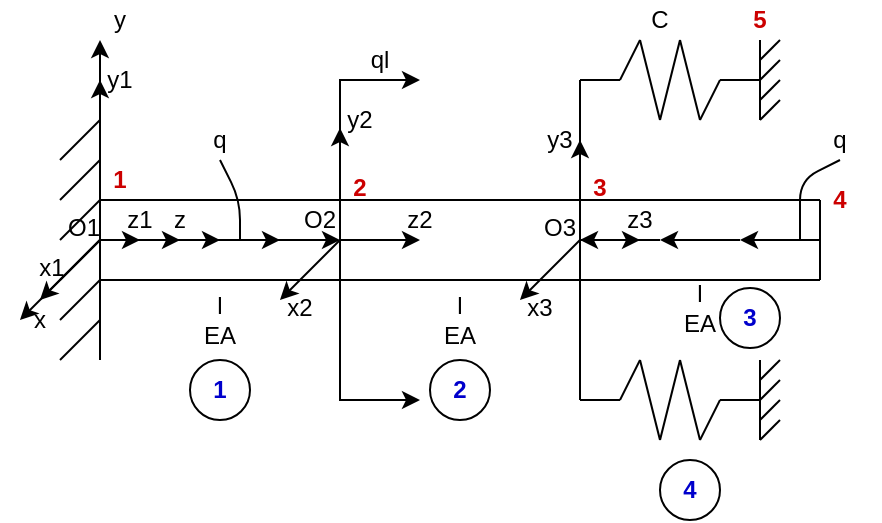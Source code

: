 <mxfile version="13.7.9" type="device" pages="3"><diagram id="ZHMBkcgHQZ68UOQsOFSY" name="Разбиение на КЭ"><mxGraphModel dx="813" dy="470" grid="1" gridSize="10" guides="1" tooltips="1" connect="1" arrows="1" fold="1" page="1" pageScale="1" pageWidth="827" pageHeight="1169" math="0" shadow="0"><root><mxCell id="0"/><mxCell id="1" parent="0"/><mxCell id="hQdVPdp11bAJLpb3Kt7C-52" value="" style="endArrow=classic;startArrow=classic;html=1;rounded=0;startFill=1;" parent="1" edge="1"><mxGeometry width="50" height="50" relative="1" as="geometry"><mxPoint x="240" y="260" as="sourcePoint"/><mxPoint x="240" y="100" as="targetPoint"/><Array as="points"><mxPoint x="200" y="260"/><mxPoint x="200" y="100"/></Array></mxGeometry></mxCell><mxCell id="hQdVPdp11bAJLpb3Kt7C-53" value="" style="endArrow=none;html=1;" parent="1" edge="1"><mxGeometry width="50" height="50" relative="1" as="geometry"><mxPoint x="80" y="240" as="sourcePoint"/><mxPoint x="80" y="120" as="targetPoint"/></mxGeometry></mxCell><mxCell id="hQdVPdp11bAJLpb3Kt7C-54" value="" style="endArrow=none;html=1;" parent="1" edge="1"><mxGeometry width="50" height="50" relative="1" as="geometry"><mxPoint x="60" y="140" as="sourcePoint"/><mxPoint x="80" y="120" as="targetPoint"/></mxGeometry></mxCell><mxCell id="hQdVPdp11bAJLpb3Kt7C-55" value="" style="endArrow=none;html=1;" parent="1" edge="1"><mxGeometry width="50" height="50" relative="1" as="geometry"><mxPoint x="60" y="160" as="sourcePoint"/><mxPoint x="80" y="140" as="targetPoint"/></mxGeometry></mxCell><mxCell id="hQdVPdp11bAJLpb3Kt7C-56" value="" style="endArrow=none;html=1;" parent="1" edge="1"><mxGeometry width="50" height="50" relative="1" as="geometry"><mxPoint x="60" y="180" as="sourcePoint"/><mxPoint x="80" y="160" as="targetPoint"/></mxGeometry></mxCell><mxCell id="hQdVPdp11bAJLpb3Kt7C-57" value="" style="endArrow=none;html=1;" parent="1" edge="1"><mxGeometry width="50" height="50" relative="1" as="geometry"><mxPoint x="60" y="200" as="sourcePoint"/><mxPoint x="80" y="180" as="targetPoint"/></mxGeometry></mxCell><mxCell id="hQdVPdp11bAJLpb3Kt7C-58" value="" style="endArrow=none;html=1;" parent="1" edge="1"><mxGeometry width="50" height="50" relative="1" as="geometry"><mxPoint x="60" y="220" as="sourcePoint"/><mxPoint x="80" y="200" as="targetPoint"/></mxGeometry></mxCell><mxCell id="hQdVPdp11bAJLpb3Kt7C-59" value="" style="endArrow=none;html=1;" parent="1" edge="1"><mxGeometry width="50" height="50" relative="1" as="geometry"><mxPoint x="60" y="240" as="sourcePoint"/><mxPoint x="80" y="220" as="targetPoint"/></mxGeometry></mxCell><mxCell id="hQdVPdp11bAJLpb3Kt7C-60" value="" style="endArrow=none;html=1;" parent="1" edge="1"><mxGeometry width="50" height="50" relative="1" as="geometry"><mxPoint x="320" y="260" as="sourcePoint"/><mxPoint x="320" y="100" as="targetPoint"/></mxGeometry></mxCell><mxCell id="hQdVPdp11bAJLpb3Kt7C-61" value="" style="endArrow=none;html=1;" parent="1" edge="1"><mxGeometry width="50" height="50" relative="1" as="geometry"><mxPoint x="320" y="100" as="sourcePoint"/><mxPoint x="340" y="100" as="targetPoint"/></mxGeometry></mxCell><mxCell id="hQdVPdp11bAJLpb3Kt7C-62" value="" style="endArrow=none;html=1;" parent="1" edge="1"><mxGeometry width="50" height="50" relative="1" as="geometry"><mxPoint x="340" y="100" as="sourcePoint"/><mxPoint x="350" y="80" as="targetPoint"/></mxGeometry></mxCell><mxCell id="hQdVPdp11bAJLpb3Kt7C-63" value="" style="endArrow=none;html=1;" parent="1" edge="1"><mxGeometry width="50" height="50" relative="1" as="geometry"><mxPoint x="360" y="120" as="sourcePoint"/><mxPoint x="350" y="80" as="targetPoint"/></mxGeometry></mxCell><mxCell id="hQdVPdp11bAJLpb3Kt7C-64" value="" style="endArrow=none;html=1;" parent="1" edge="1"><mxGeometry width="50" height="50" relative="1" as="geometry"><mxPoint x="360" y="120" as="sourcePoint"/><mxPoint x="370" y="80" as="targetPoint"/></mxGeometry></mxCell><mxCell id="hQdVPdp11bAJLpb3Kt7C-65" value="" style="endArrow=none;html=1;" parent="1" edge="1"><mxGeometry width="50" height="50" relative="1" as="geometry"><mxPoint x="380" y="120" as="sourcePoint"/><mxPoint x="370" y="80" as="targetPoint"/></mxGeometry></mxCell><mxCell id="hQdVPdp11bAJLpb3Kt7C-66" value="" style="endArrow=none;html=1;" parent="1" edge="1"><mxGeometry width="50" height="50" relative="1" as="geometry"><mxPoint x="380" y="120" as="sourcePoint"/><mxPoint x="390" y="100" as="targetPoint"/></mxGeometry></mxCell><mxCell id="hQdVPdp11bAJLpb3Kt7C-67" value="" style="endArrow=none;html=1;" parent="1" edge="1"><mxGeometry width="50" height="50" relative="1" as="geometry"><mxPoint x="390" y="100" as="sourcePoint"/><mxPoint x="410" y="100" as="targetPoint"/></mxGeometry></mxCell><mxCell id="hQdVPdp11bAJLpb3Kt7C-68" value="" style="endArrow=none;html=1;" parent="1" edge="1"><mxGeometry width="50" height="50" relative="1" as="geometry"><mxPoint x="410" y="120" as="sourcePoint"/><mxPoint x="410" y="80" as="targetPoint"/></mxGeometry></mxCell><mxCell id="hQdVPdp11bAJLpb3Kt7C-69" value="" style="endArrow=none;html=1;" parent="1" edge="1"><mxGeometry width="50" height="50" relative="1" as="geometry"><mxPoint x="410" y="120" as="sourcePoint"/><mxPoint x="420" y="110" as="targetPoint"/></mxGeometry></mxCell><mxCell id="hQdVPdp11bAJLpb3Kt7C-70" value="" style="endArrow=none;html=1;" parent="1" edge="1"><mxGeometry width="50" height="50" relative="1" as="geometry"><mxPoint x="410" y="110" as="sourcePoint"/><mxPoint x="420" y="100" as="targetPoint"/></mxGeometry></mxCell><mxCell id="hQdVPdp11bAJLpb3Kt7C-71" value="" style="endArrow=none;html=1;" parent="1" edge="1"><mxGeometry width="50" height="50" relative="1" as="geometry"><mxPoint x="410" y="100" as="sourcePoint"/><mxPoint x="420" y="90" as="targetPoint"/></mxGeometry></mxCell><mxCell id="hQdVPdp11bAJLpb3Kt7C-72" value="" style="endArrow=none;html=1;" parent="1" edge="1"><mxGeometry width="50" height="50" relative="1" as="geometry"><mxPoint x="410" y="90" as="sourcePoint"/><mxPoint x="420" y="80" as="targetPoint"/></mxGeometry></mxCell><mxCell id="hQdVPdp11bAJLpb3Kt7C-73" value="" style="endArrow=none;html=1;" parent="1" edge="1"><mxGeometry width="50" height="50" relative="1" as="geometry"><mxPoint x="320" y="260" as="sourcePoint"/><mxPoint x="340" y="260" as="targetPoint"/></mxGeometry></mxCell><mxCell id="hQdVPdp11bAJLpb3Kt7C-74" value="" style="endArrow=none;html=1;" parent="1" edge="1"><mxGeometry width="50" height="50" relative="1" as="geometry"><mxPoint x="340" y="260" as="sourcePoint"/><mxPoint x="350" y="240" as="targetPoint"/></mxGeometry></mxCell><mxCell id="hQdVPdp11bAJLpb3Kt7C-75" value="" style="endArrow=none;html=1;" parent="1" edge="1"><mxGeometry width="50" height="50" relative="1" as="geometry"><mxPoint x="360" y="280" as="sourcePoint"/><mxPoint x="350" y="240" as="targetPoint"/></mxGeometry></mxCell><mxCell id="hQdVPdp11bAJLpb3Kt7C-76" value="" style="endArrow=none;html=1;" parent="1" edge="1"><mxGeometry width="50" height="50" relative="1" as="geometry"><mxPoint x="360" y="280" as="sourcePoint"/><mxPoint x="370" y="240" as="targetPoint"/></mxGeometry></mxCell><mxCell id="hQdVPdp11bAJLpb3Kt7C-77" value="" style="endArrow=none;html=1;" parent="1" edge="1"><mxGeometry width="50" height="50" relative="1" as="geometry"><mxPoint x="380" y="280" as="sourcePoint"/><mxPoint x="370" y="240" as="targetPoint"/></mxGeometry></mxCell><mxCell id="hQdVPdp11bAJLpb3Kt7C-78" value="" style="endArrow=none;html=1;" parent="1" edge="1"><mxGeometry width="50" height="50" relative="1" as="geometry"><mxPoint x="380" y="280" as="sourcePoint"/><mxPoint x="390" y="260" as="targetPoint"/></mxGeometry></mxCell><mxCell id="hQdVPdp11bAJLpb3Kt7C-79" value="" style="endArrow=none;html=1;" parent="1" edge="1"><mxGeometry width="50" height="50" relative="1" as="geometry"><mxPoint x="390" y="260" as="sourcePoint"/><mxPoint x="410" y="260" as="targetPoint"/></mxGeometry></mxCell><mxCell id="hQdVPdp11bAJLpb3Kt7C-80" value="" style="endArrow=none;html=1;" parent="1" edge="1"><mxGeometry width="50" height="50" relative="1" as="geometry"><mxPoint x="410" y="280" as="sourcePoint"/><mxPoint x="410" y="240" as="targetPoint"/></mxGeometry></mxCell><mxCell id="hQdVPdp11bAJLpb3Kt7C-81" value="" style="endArrow=none;html=1;" parent="1" edge="1"><mxGeometry width="50" height="50" relative="1" as="geometry"><mxPoint x="410" y="280" as="sourcePoint"/><mxPoint x="420" y="270" as="targetPoint"/></mxGeometry></mxCell><mxCell id="hQdVPdp11bAJLpb3Kt7C-82" value="" style="endArrow=none;html=1;" parent="1" edge="1"><mxGeometry width="50" height="50" relative="1" as="geometry"><mxPoint x="410" y="270" as="sourcePoint"/><mxPoint x="420" y="260" as="targetPoint"/></mxGeometry></mxCell><mxCell id="hQdVPdp11bAJLpb3Kt7C-83" value="" style="endArrow=none;html=1;" parent="1" edge="1"><mxGeometry width="50" height="50" relative="1" as="geometry"><mxPoint x="410" y="260" as="sourcePoint"/><mxPoint x="420" y="250" as="targetPoint"/></mxGeometry></mxCell><mxCell id="hQdVPdp11bAJLpb3Kt7C-84" value="" style="endArrow=none;html=1;" parent="1" edge="1"><mxGeometry width="50" height="50" relative="1" as="geometry"><mxPoint x="410" y="250" as="sourcePoint"/><mxPoint x="420" y="240" as="targetPoint"/></mxGeometry></mxCell><mxCell id="hQdVPdp11bAJLpb3Kt7C-85" value="ql" style="text;html=1;strokeColor=none;fillColor=none;align=center;verticalAlign=middle;whiteSpace=wrap;rounded=0;" parent="1" vertex="1"><mxGeometry x="200" y="80" width="40" height="20" as="geometry"/></mxCell><mxCell id="hQdVPdp11bAJLpb3Kt7C-86" value="" style="endArrow=none;html=1;" parent="1" edge="1"><mxGeometry width="50" height="50" relative="1" as="geometry"><mxPoint x="80" y="160" as="sourcePoint"/><mxPoint x="440" y="160" as="targetPoint"/></mxGeometry></mxCell><mxCell id="hQdVPdp11bAJLpb3Kt7C-87" value="" style="endArrow=none;html=1;" parent="1" edge="1"><mxGeometry width="50" height="50" relative="1" as="geometry"><mxPoint x="80" y="200" as="sourcePoint"/><mxPoint x="440" y="200" as="targetPoint"/></mxGeometry></mxCell><mxCell id="hQdVPdp11bAJLpb3Kt7C-88" value="" style="endArrow=none;html=1;" parent="1" edge="1"><mxGeometry width="50" height="50" relative="1" as="geometry"><mxPoint x="440" y="200" as="sourcePoint"/><mxPoint x="440" y="160" as="targetPoint"/></mxGeometry></mxCell><mxCell id="hQdVPdp11bAJLpb3Kt7C-89" value="" style="endArrow=classic;html=1;" parent="1" edge="1"><mxGeometry width="50" height="50" relative="1" as="geometry"><mxPoint x="80" y="180" as="sourcePoint"/><mxPoint x="140" y="180" as="targetPoint"/></mxGeometry></mxCell><mxCell id="hQdVPdp11bAJLpb3Kt7C-90" value="" style="endArrow=classic;html=1;" parent="1" edge="1"><mxGeometry width="50" height="50" relative="1" as="geometry"><mxPoint x="120" y="180" as="sourcePoint"/><mxPoint x="170" y="180" as="targetPoint"/></mxGeometry></mxCell><mxCell id="hQdVPdp11bAJLpb3Kt7C-91" value="" style="endArrow=classic;html=1;" parent="1" edge="1"><mxGeometry width="50" height="50" relative="1" as="geometry"><mxPoint x="160" y="180" as="sourcePoint"/><mxPoint x="200" y="180" as="targetPoint"/></mxGeometry></mxCell><mxCell id="hQdVPdp11bAJLpb3Kt7C-92" value="q" style="text;html=1;strokeColor=none;fillColor=none;align=center;verticalAlign=middle;whiteSpace=wrap;rounded=0;" parent="1" vertex="1"><mxGeometry x="120" y="120" width="40" height="20" as="geometry"/></mxCell><mxCell id="hQdVPdp11bAJLpb3Kt7C-93" value="" style="endArrow=none;html=1;entryX=0.5;entryY=1;entryDx=0;entryDy=0;" parent="1" target="hQdVPdp11bAJLpb3Kt7C-92" edge="1"><mxGeometry width="50" height="50" relative="1" as="geometry"><mxPoint x="150" y="180" as="sourcePoint"/><mxPoint x="140" y="150" as="targetPoint"/><Array as="points"><mxPoint x="150" y="160"/></Array></mxGeometry></mxCell><mxCell id="hQdVPdp11bAJLpb3Kt7C-94" value="" style="endArrow=classic;html=1;" parent="1" edge="1"><mxGeometry width="50" height="50" relative="1" as="geometry"><mxPoint x="360" y="180" as="sourcePoint"/><mxPoint x="320" y="180" as="targetPoint"/></mxGeometry></mxCell><mxCell id="hQdVPdp11bAJLpb3Kt7C-95" value="" style="endArrow=classic;html=1;" parent="1" edge="1"><mxGeometry width="50" height="50" relative="1" as="geometry"><mxPoint x="400" y="180" as="sourcePoint"/><mxPoint x="360" y="180" as="targetPoint"/></mxGeometry></mxCell><mxCell id="hQdVPdp11bAJLpb3Kt7C-96" value="" style="endArrow=classic;html=1;" parent="1" edge="1"><mxGeometry width="50" height="50" relative="1" as="geometry"><mxPoint x="440" y="180" as="sourcePoint"/><mxPoint x="400" y="180" as="targetPoint"/></mxGeometry></mxCell><mxCell id="hQdVPdp11bAJLpb3Kt7C-97" value="C" style="text;html=1;strokeColor=none;fillColor=none;align=center;verticalAlign=middle;whiteSpace=wrap;rounded=0;" parent="1" vertex="1"><mxGeometry x="340" y="60" width="40" height="20" as="geometry"/></mxCell><mxCell id="hQdVPdp11bAJLpb3Kt7C-98" value="q" style="text;html=1;strokeColor=none;fillColor=none;align=center;verticalAlign=middle;whiteSpace=wrap;rounded=0;" parent="1" vertex="1"><mxGeometry x="430" y="120" width="40" height="20" as="geometry"/></mxCell><mxCell id="hQdVPdp11bAJLpb3Kt7C-99" value="" style="endArrow=none;html=1;entryX=0.5;entryY=1;entryDx=0;entryDy=0;" parent="1" target="hQdVPdp11bAJLpb3Kt7C-98" edge="1"><mxGeometry width="50" height="50" relative="1" as="geometry"><mxPoint x="430" y="180" as="sourcePoint"/><mxPoint x="300" y="140" as="targetPoint"/><Array as="points"><mxPoint x="430" y="150"/></Array></mxGeometry></mxCell><mxCell id="hQdVPdp11bAJLpb3Kt7C-100" value="l&lt;br&gt;EA" style="text;html=1;strokeColor=none;fillColor=none;align=center;verticalAlign=middle;whiteSpace=wrap;rounded=0;" parent="1" vertex="1"><mxGeometry x="120" y="210" width="40" height="20" as="geometry"/></mxCell><mxCell id="hQdVPdp11bAJLpb3Kt7C-101" value="l&lt;br&gt;EA" style="text;html=1;strokeColor=none;fillColor=none;align=center;verticalAlign=middle;whiteSpace=wrap;rounded=0;" parent="1" vertex="1"><mxGeometry x="240" y="210" width="40" height="20" as="geometry"/></mxCell><mxCell id="hQdVPdp11bAJLpb3Kt7C-102" value="l&lt;br&gt;EA" style="text;html=1;strokeColor=none;fillColor=none;align=center;verticalAlign=middle;whiteSpace=wrap;rounded=0;" parent="1" vertex="1"><mxGeometry x="360" y="204" width="40" height="20" as="geometry"/></mxCell><mxCell id="hQdVPdp11bAJLpb3Kt7C-103" value="" style="endArrow=classic;html=1;" parent="1" edge="1"><mxGeometry width="50" height="50" relative="1" as="geometry"><mxPoint x="80" y="180" as="sourcePoint"/><mxPoint x="80" y="80" as="targetPoint"/></mxGeometry></mxCell><mxCell id="hQdVPdp11bAJLpb3Kt7C-104" value="" style="endArrow=classic;html=1;" parent="1" edge="1"><mxGeometry width="50" height="50" relative="1" as="geometry"><mxPoint x="80" y="180" as="sourcePoint"/><mxPoint x="120" y="180" as="targetPoint"/></mxGeometry></mxCell><mxCell id="hQdVPdp11bAJLpb3Kt7C-105" value="" style="endArrow=classic;html=1;" parent="1" edge="1"><mxGeometry width="50" height="50" relative="1" as="geometry"><mxPoint x="80" y="180" as="sourcePoint"/><mxPoint x="40" y="220" as="targetPoint"/></mxGeometry></mxCell><mxCell id="hQdVPdp11bAJLpb3Kt7C-106" value="y" style="text;html=1;strokeColor=none;fillColor=none;align=center;verticalAlign=middle;whiteSpace=wrap;rounded=0;" parent="1" vertex="1"><mxGeometry x="70" y="60" width="40" height="20" as="geometry"/></mxCell><mxCell id="hQdVPdp11bAJLpb3Kt7C-107" value="" style="endArrow=classic;html=1;" parent="1" edge="1"><mxGeometry width="50" height="50" relative="1" as="geometry"><mxPoint x="80" y="180" as="sourcePoint"/><mxPoint x="80" y="100" as="targetPoint"/></mxGeometry></mxCell><mxCell id="hQdVPdp11bAJLpb3Kt7C-108" value="y1" style="text;html=1;strokeColor=none;fillColor=none;align=center;verticalAlign=middle;whiteSpace=wrap;rounded=0;" parent="1" vertex="1"><mxGeometry x="70" y="90" width="40" height="20" as="geometry"/></mxCell><mxCell id="hQdVPdp11bAJLpb3Kt7C-109" value="" style="endArrow=classic;html=1;" parent="1" edge="1"><mxGeometry width="50" height="50" relative="1" as="geometry"><mxPoint x="80" y="180" as="sourcePoint"/><mxPoint x="100" y="180" as="targetPoint"/></mxGeometry></mxCell><mxCell id="hQdVPdp11bAJLpb3Kt7C-110" value="x" style="text;html=1;strokeColor=none;fillColor=none;align=center;verticalAlign=middle;whiteSpace=wrap;rounded=0;" parent="1" vertex="1"><mxGeometry x="30" y="210" width="40" height="20" as="geometry"/></mxCell><mxCell id="hQdVPdp11bAJLpb3Kt7C-111" value="" style="endArrow=classic;html=1;" parent="1" edge="1"><mxGeometry width="50" height="50" relative="1" as="geometry"><mxPoint x="80" y="180" as="sourcePoint"/><mxPoint x="50" y="210" as="targetPoint"/></mxGeometry></mxCell><mxCell id="hQdVPdp11bAJLpb3Kt7C-112" value="x1" style="text;html=1;strokeColor=none;fillColor=none;align=center;verticalAlign=middle;whiteSpace=wrap;rounded=0;" parent="1" vertex="1"><mxGeometry x="36" y="184" width="40" height="20" as="geometry"/></mxCell><mxCell id="hQdVPdp11bAJLpb3Kt7C-113" value="z" style="text;html=1;strokeColor=none;fillColor=none;align=center;verticalAlign=middle;whiteSpace=wrap;rounded=0;" parent="1" vertex="1"><mxGeometry x="100" y="160" width="40" height="20" as="geometry"/></mxCell><mxCell id="hQdVPdp11bAJLpb3Kt7C-114" value="O1" style="text;html=1;strokeColor=none;fillColor=none;align=center;verticalAlign=middle;whiteSpace=wrap;rounded=0;" parent="1" vertex="1"><mxGeometry x="52" y="164" width="40" height="20" as="geometry"/></mxCell><mxCell id="hQdVPdp11bAJLpb3Kt7C-115" value="z1" style="text;html=1;strokeColor=none;fillColor=none;align=center;verticalAlign=middle;whiteSpace=wrap;rounded=0;" parent="1" vertex="1"><mxGeometry x="80" y="160" width="40" height="20" as="geometry"/></mxCell><mxCell id="hQdVPdp11bAJLpb3Kt7C-116" value="" style="endArrow=classic;html=1;" parent="1" edge="1"><mxGeometry width="50" height="50" relative="1" as="geometry"><mxPoint x="200" y="180" as="sourcePoint"/><mxPoint x="200" y="124" as="targetPoint"/></mxGeometry></mxCell><mxCell id="hQdVPdp11bAJLpb3Kt7C-117" value="" style="endArrow=classic;html=1;" parent="1" edge="1"><mxGeometry width="50" height="50" relative="1" as="geometry"><mxPoint x="200" y="180" as="sourcePoint"/><mxPoint x="240" y="180" as="targetPoint"/></mxGeometry></mxCell><mxCell id="hQdVPdp11bAJLpb3Kt7C-118" value="" style="endArrow=classic;html=1;" parent="1" edge="1"><mxGeometry width="50" height="50" relative="1" as="geometry"><mxPoint x="200" y="180" as="sourcePoint"/><mxPoint x="170" y="210" as="targetPoint"/></mxGeometry></mxCell><mxCell id="hQdVPdp11bAJLpb3Kt7C-119" value="" style="endArrow=classic;html=1;" parent="1" edge="1"><mxGeometry width="50" height="50" relative="1" as="geometry"><mxPoint x="320" y="180" as="sourcePoint"/><mxPoint x="290" y="210" as="targetPoint"/></mxGeometry></mxCell><mxCell id="hQdVPdp11bAJLpb3Kt7C-120" value="" style="endArrow=classic;html=1;" parent="1" edge="1"><mxGeometry width="50" height="50" relative="1" as="geometry"><mxPoint x="320" y="180" as="sourcePoint"/><mxPoint x="320" y="130" as="targetPoint"/></mxGeometry></mxCell><mxCell id="hQdVPdp11bAJLpb3Kt7C-121" value="" style="endArrow=classic;html=1;" parent="1" edge="1"><mxGeometry width="50" height="50" relative="1" as="geometry"><mxPoint x="320" y="180" as="sourcePoint"/><mxPoint x="350" y="180" as="targetPoint"/></mxGeometry></mxCell><mxCell id="hQdVPdp11bAJLpb3Kt7C-122" value="y2" style="text;html=1;strokeColor=none;fillColor=none;align=center;verticalAlign=middle;whiteSpace=wrap;rounded=0;" parent="1" vertex="1"><mxGeometry x="190" y="110" width="40" height="20" as="geometry"/></mxCell><mxCell id="hQdVPdp11bAJLpb3Kt7C-123" value="z2" style="text;html=1;strokeColor=none;fillColor=none;align=center;verticalAlign=middle;whiteSpace=wrap;rounded=0;" parent="1" vertex="1"><mxGeometry x="220" y="160" width="40" height="20" as="geometry"/></mxCell><mxCell id="hQdVPdp11bAJLpb3Kt7C-124" value="y3" style="text;html=1;strokeColor=none;fillColor=none;align=center;verticalAlign=middle;whiteSpace=wrap;rounded=0;" parent="1" vertex="1"><mxGeometry x="290" y="120" width="40" height="20" as="geometry"/></mxCell><mxCell id="hQdVPdp11bAJLpb3Kt7C-125" value="x2" style="text;html=1;strokeColor=none;fillColor=none;align=center;verticalAlign=middle;whiteSpace=wrap;rounded=0;" parent="1" vertex="1"><mxGeometry x="160" y="204" width="40" height="20" as="geometry"/></mxCell><mxCell id="hQdVPdp11bAJLpb3Kt7C-126" value="x3" style="text;html=1;strokeColor=none;fillColor=none;align=center;verticalAlign=middle;whiteSpace=wrap;rounded=0;" parent="1" vertex="1"><mxGeometry x="280" y="204" width="40" height="20" as="geometry"/></mxCell><mxCell id="hQdVPdp11bAJLpb3Kt7C-127" value="z3" style="text;html=1;strokeColor=none;fillColor=none;align=center;verticalAlign=middle;whiteSpace=wrap;rounded=0;" parent="1" vertex="1"><mxGeometry x="330" y="160" width="40" height="20" as="geometry"/></mxCell><mxCell id="hQdVPdp11bAJLpb3Kt7C-128" value="O3" style="text;html=1;strokeColor=none;fillColor=none;align=center;verticalAlign=middle;whiteSpace=wrap;rounded=0;" parent="1" vertex="1"><mxGeometry x="290" y="164" width="40" height="20" as="geometry"/></mxCell><mxCell id="hQdVPdp11bAJLpb3Kt7C-129" value="O2" style="text;html=1;strokeColor=none;fillColor=none;align=center;verticalAlign=middle;whiteSpace=wrap;rounded=0;" parent="1" vertex="1"><mxGeometry x="170" y="160" width="40" height="20" as="geometry"/></mxCell><mxCell id="hQdVPdp11bAJLpb3Kt7C-147" value="&lt;font&gt;&lt;b&gt;1&lt;/b&gt;&lt;/font&gt;" style="ellipse;whiteSpace=wrap;html=1;aspect=fixed;fontColor=#0000CC;labelBackgroundColor=none;labelBorderColor=none;" parent="1" vertex="1"><mxGeometry x="125" y="240" width="30" height="30" as="geometry"/></mxCell><mxCell id="hQdVPdp11bAJLpb3Kt7C-149" value="&lt;font&gt;&lt;b&gt;2&lt;/b&gt;&lt;/font&gt;" style="ellipse;whiteSpace=wrap;html=1;aspect=fixed;fontColor=#0000CC;labelBackgroundColor=none;labelBorderColor=none;" parent="1" vertex="1"><mxGeometry x="245" y="240" width="30" height="30" as="geometry"/></mxCell><mxCell id="hQdVPdp11bAJLpb3Kt7C-150" value="&lt;font&gt;&lt;b&gt;3&lt;/b&gt;&lt;/font&gt;" style="ellipse;whiteSpace=wrap;html=1;aspect=fixed;fontColor=#0000CC;labelBackgroundColor=none;labelBorderColor=none;" parent="1" vertex="1"><mxGeometry x="390" y="204" width="30" height="30" as="geometry"/></mxCell><mxCell id="hQdVPdp11bAJLpb3Kt7C-151" value="&lt;font&gt;&lt;b&gt;4&lt;/b&gt;&lt;/font&gt;" style="ellipse;whiteSpace=wrap;html=1;aspect=fixed;fontColor=#0000CC;labelBackgroundColor=none;labelBorderColor=none;" parent="1" vertex="1"><mxGeometry x="360" y="290" width="30" height="30" as="geometry"/></mxCell><mxCell id="hQdVPdp11bAJLpb3Kt7C-152" value="&lt;font color=&quot;#cc0000&quot;&gt;&lt;b&gt;1&lt;/b&gt;&lt;/font&gt;" style="text;html=1;strokeColor=none;fillColor=none;align=center;verticalAlign=middle;whiteSpace=wrap;rounded=0;labelBackgroundColor=none;fontColor=#000000;" parent="1" vertex="1"><mxGeometry x="70" y="140" width="40" height="20" as="geometry"/></mxCell><mxCell id="hQdVPdp11bAJLpb3Kt7C-153" value="&lt;font color=&quot;#cc0000&quot;&gt;&lt;b&gt;2&lt;/b&gt;&lt;/font&gt;" style="text;html=1;strokeColor=none;fillColor=none;align=center;verticalAlign=middle;whiteSpace=wrap;rounded=0;labelBackgroundColor=none;fontColor=#000000;" parent="1" vertex="1"><mxGeometry x="190" y="144" width="40" height="20" as="geometry"/></mxCell><mxCell id="hQdVPdp11bAJLpb3Kt7C-154" value="&lt;font color=&quot;#cc0000&quot;&gt;&lt;b&gt;3&lt;/b&gt;&lt;/font&gt;" style="text;html=1;strokeColor=none;fillColor=none;align=center;verticalAlign=middle;whiteSpace=wrap;rounded=0;labelBackgroundColor=none;fontColor=#000000;" parent="1" vertex="1"><mxGeometry x="310" y="144" width="40" height="20" as="geometry"/></mxCell><mxCell id="hQdVPdp11bAJLpb3Kt7C-155" value="&lt;font color=&quot;#cc0000&quot;&gt;&lt;b&gt;4&lt;/b&gt;&lt;/font&gt;" style="text;html=1;strokeColor=none;fillColor=none;align=center;verticalAlign=middle;whiteSpace=wrap;rounded=0;labelBackgroundColor=none;fontColor=#000000;" parent="1" vertex="1"><mxGeometry x="430" y="150" width="40" height="20" as="geometry"/></mxCell><mxCell id="hQdVPdp11bAJLpb3Kt7C-156" value="&lt;font color=&quot;#cc0000&quot;&gt;&lt;b&gt;5&lt;/b&gt;&lt;/font&gt;" style="text;html=1;strokeColor=none;fillColor=none;align=center;verticalAlign=middle;whiteSpace=wrap;rounded=0;labelBackgroundColor=none;fontColor=#000000;" parent="1" vertex="1"><mxGeometry x="390" y="60" width="40" height="20" as="geometry"/></mxCell></root></mxGraphModel></diagram><diagram id="vLLbshVMxzQnbIDsT_qU" name="Эпюры (первые 4)"><mxGraphModel dx="813" dy="470" grid="1" gridSize="10" guides="1" tooltips="1" connect="1" arrows="1" fold="1" page="1" pageScale="1" pageWidth="827" pageHeight="1169" math="0" shadow="0"><root><mxCell id="Txxi2zunajH-olXxlp5v-0"/><mxCell id="Txxi2zunajH-olXxlp5v-1" parent="Txxi2zunajH-olXxlp5v-0"/><mxCell id="22AhQNpeqpMT3lAeZuAO-1" value="" style="endArrow=none;html=1;" edge="1" parent="Txxi2zunajH-olXxlp5v-1"><mxGeometry width="50" height="50" relative="1" as="geometry"><mxPoint x="80" y="400" as="sourcePoint"/><mxPoint x="80" y="120" as="targetPoint"/></mxGeometry></mxCell><mxCell id="22AhQNpeqpMT3lAeZuAO-2" value="" style="endArrow=none;html=1;" edge="1" parent="Txxi2zunajH-olXxlp5v-1"><mxGeometry width="50" height="50" relative="1" as="geometry"><mxPoint x="60" y="140" as="sourcePoint"/><mxPoint x="80" y="120" as="targetPoint"/></mxGeometry></mxCell><mxCell id="22AhQNpeqpMT3lAeZuAO-3" value="" style="endArrow=none;html=1;" edge="1" parent="Txxi2zunajH-olXxlp5v-1"><mxGeometry width="50" height="50" relative="1" as="geometry"><mxPoint x="60" y="160" as="sourcePoint"/><mxPoint x="80" y="140" as="targetPoint"/></mxGeometry></mxCell><mxCell id="22AhQNpeqpMT3lAeZuAO-4" value="" style="endArrow=none;html=1;" edge="1" parent="Txxi2zunajH-olXxlp5v-1"><mxGeometry width="50" height="50" relative="1" as="geometry"><mxPoint x="60" y="180" as="sourcePoint"/><mxPoint x="80" y="160" as="targetPoint"/></mxGeometry></mxCell><mxCell id="22AhQNpeqpMT3lAeZuAO-5" value="" style="endArrow=none;html=1;" edge="1" parent="Txxi2zunajH-olXxlp5v-1"><mxGeometry width="50" height="50" relative="1" as="geometry"><mxPoint x="60" y="200" as="sourcePoint"/><mxPoint x="80" y="180" as="targetPoint"/></mxGeometry></mxCell><mxCell id="22AhQNpeqpMT3lAeZuAO-6" value="" style="endArrow=none;html=1;" edge="1" parent="Txxi2zunajH-olXxlp5v-1"><mxGeometry width="50" height="50" relative="1" as="geometry"><mxPoint x="60" y="220" as="sourcePoint"/><mxPoint x="80" y="200" as="targetPoint"/></mxGeometry></mxCell><mxCell id="22AhQNpeqpMT3lAeZuAO-7" value="" style="endArrow=none;html=1;" edge="1" parent="Txxi2zunajH-olXxlp5v-1"><mxGeometry width="50" height="50" relative="1" as="geometry"><mxPoint x="60" y="240" as="sourcePoint"/><mxPoint x="80" y="220" as="targetPoint"/></mxGeometry></mxCell><mxCell id="22AhQNpeqpMT3lAeZuAO-34" value="" style="endArrow=none;html=1;entryX=0.75;entryY=0;entryDx=0;entryDy=0;" edge="1" parent="Txxi2zunajH-olXxlp5v-1"><mxGeometry width="50" height="50" relative="1" as="geometry"><mxPoint x="80" y="160" as="sourcePoint"/><mxPoint x="200" y="160" as="targetPoint"/></mxGeometry></mxCell><mxCell id="22AhQNpeqpMT3lAeZuAO-35" value="" style="endArrow=none;html=1;" edge="1" parent="Txxi2zunajH-olXxlp5v-1"><mxGeometry width="50" height="50" relative="1" as="geometry"><mxPoint x="80" y="200" as="sourcePoint"/><mxPoint x="200" y="200" as="targetPoint"/></mxGeometry></mxCell><mxCell id="22AhQNpeqpMT3lAeZuAO-48" value="l&lt;br&gt;EA" style="text;html=1;strokeColor=none;fillColor=none;align=center;verticalAlign=middle;whiteSpace=wrap;rounded=0;" vertex="1" parent="Txxi2zunajH-olXxlp5v-1"><mxGeometry x="120" y="210" width="40" height="20" as="geometry"/></mxCell><mxCell id="22AhQNpeqpMT3lAeZuAO-55" value="" style="endArrow=classic;html=1;" edge="1" parent="Txxi2zunajH-olXxlp5v-1"><mxGeometry width="50" height="50" relative="1" as="geometry"><mxPoint x="80" y="180" as="sourcePoint"/><mxPoint x="80" y="100" as="targetPoint"/></mxGeometry></mxCell><mxCell id="22AhQNpeqpMT3lAeZuAO-56" value="y1" style="text;html=1;strokeColor=none;fillColor=none;align=center;verticalAlign=middle;whiteSpace=wrap;rounded=0;" vertex="1" parent="Txxi2zunajH-olXxlp5v-1"><mxGeometry x="70" y="90" width="40" height="20" as="geometry"/></mxCell><mxCell id="22AhQNpeqpMT3lAeZuAO-57" value="" style="endArrow=classic;html=1;" edge="1" parent="Txxi2zunajH-olXxlp5v-1"><mxGeometry width="50" height="50" relative="1" as="geometry"><mxPoint x="80" y="180" as="sourcePoint"/><mxPoint x="100" y="180" as="targetPoint"/></mxGeometry></mxCell><mxCell id="22AhQNpeqpMT3lAeZuAO-58" value="" style="endArrow=classic;html=1;" edge="1" parent="Txxi2zunajH-olXxlp5v-1"><mxGeometry width="50" height="50" relative="1" as="geometry"><mxPoint x="80" y="180" as="sourcePoint"/><mxPoint x="50" y="210" as="targetPoint"/></mxGeometry></mxCell><mxCell id="22AhQNpeqpMT3lAeZuAO-59" value="x1" style="text;html=1;strokeColor=none;fillColor=none;align=center;verticalAlign=middle;whiteSpace=wrap;rounded=0;" vertex="1" parent="Txxi2zunajH-olXxlp5v-1"><mxGeometry x="36" y="184" width="40" height="20" as="geometry"/></mxCell><mxCell id="22AhQNpeqpMT3lAeZuAO-61" value="O1" style="text;html=1;strokeColor=none;fillColor=none;align=center;verticalAlign=middle;whiteSpace=wrap;rounded=0;" vertex="1" parent="Txxi2zunajH-olXxlp5v-1"><mxGeometry x="52" y="164" width="40" height="20" as="geometry"/></mxCell><mxCell id="22AhQNpeqpMT3lAeZuAO-62" value="z1" style="text;html=1;strokeColor=none;fillColor=none;align=center;verticalAlign=middle;whiteSpace=wrap;rounded=0;" vertex="1" parent="Txxi2zunajH-olXxlp5v-1"><mxGeometry x="80" y="160" width="40" height="20" as="geometry"/></mxCell><mxCell id="B_i1VFH82L2J4g5Nlva5-0" value="" style="endArrow=none;html=1;" edge="1" parent="Txxi2zunajH-olXxlp5v-1"><mxGeometry width="50" height="50" relative="1" as="geometry"><mxPoint x="200" y="200" as="sourcePoint"/><mxPoint x="200" y="160" as="targetPoint"/></mxGeometry></mxCell><mxCell id="B_i1VFH82L2J4g5Nlva5-1" value="" style="endArrow=none;html=1;" edge="1" parent="Txxi2zunajH-olXxlp5v-1"><mxGeometry width="50" height="50" relative="1" as="geometry"><mxPoint x="79.76" y="289.52" as="sourcePoint"/><mxPoint x="199.76" y="289.52" as="targetPoint"/></mxGeometry></mxCell><mxCell id="B_i1VFH82L2J4g5Nlva5-2" value="0" style="text;html=1;strokeColor=none;fillColor=none;align=center;verticalAlign=middle;whiteSpace=wrap;rounded=0;" vertex="1" parent="Txxi2zunajH-olXxlp5v-1"><mxGeometry x="52" y="280" width="40" height="20" as="geometry"/></mxCell><mxCell id="B_i1VFH82L2J4g5Nlva5-3" value="" style="endArrow=none;html=1;" edge="1" parent="Txxi2zunajH-olXxlp5v-1"><mxGeometry width="50" height="50" relative="1" as="geometry"><mxPoint x="80" y="360" as="sourcePoint"/><mxPoint x="200" y="320" as="targetPoint"/></mxGeometry></mxCell><mxCell id="B_i1VFH82L2J4g5Nlva5-4" value="" style="endArrow=none;html=1;" edge="1" parent="Txxi2zunajH-olXxlp5v-1"><mxGeometry width="50" height="50" relative="1" as="geometry"><mxPoint x="199.76" y="259.76" as="sourcePoint"/><mxPoint x="199.76" y="289.76" as="targetPoint"/></mxGeometry></mxCell><mxCell id="B_i1VFH82L2J4g5Nlva5-5" value="" style="endArrow=none;dashed=1;html=1;" edge="1" parent="Txxi2zunajH-olXxlp5v-1"><mxGeometry width="50" height="50" relative="1" as="geometry"><mxPoint x="200" y="360" as="sourcePoint"/><mxPoint x="200" y="200" as="targetPoint"/></mxGeometry></mxCell><mxCell id="B_i1VFH82L2J4g5Nlva5-6" value="" style="endArrow=none;html=1;" edge="1" parent="Txxi2zunajH-olXxlp5v-1"><mxGeometry width="50" height="50" relative="1" as="geometry"><mxPoint x="80" y="360" as="sourcePoint"/><mxPoint x="200" y="360" as="targetPoint"/></mxGeometry></mxCell><mxCell id="B_i1VFH82L2J4g5Nlva5-7" value="0" style="text;html=1;strokeColor=none;fillColor=none;align=center;verticalAlign=middle;whiteSpace=wrap;rounded=0;" vertex="1" parent="Txxi2zunajH-olXxlp5v-1"><mxGeometry x="190" y="280" width="40" height="20" as="geometry"/></mxCell><mxCell id="B_i1VFH82L2J4g5Nlva5-8" value="0" style="text;html=1;strokeColor=none;fillColor=none;align=center;verticalAlign=middle;whiteSpace=wrap;rounded=0;" vertex="1" parent="Txxi2zunajH-olXxlp5v-1"><mxGeometry x="52" y="350" width="40" height="20" as="geometry"/></mxCell><mxCell id="B_i1VFH82L2J4g5Nlva5-9" value="0" style="text;html=1;strokeColor=none;fillColor=none;align=center;verticalAlign=middle;whiteSpace=wrap;rounded=0;" vertex="1" parent="Txxi2zunajH-olXxlp5v-1"><mxGeometry x="180" y="360" width="40" height="20" as="geometry"/></mxCell><mxCell id="B_i1VFH82L2J4g5Nlva5-10" value="" style="endArrow=none;html=1;" edge="1" parent="Txxi2zunajH-olXxlp5v-1"><mxGeometry width="50" height="50" relative="1" as="geometry"><mxPoint x="79.76" y="259.76" as="sourcePoint"/><mxPoint x="199.76" y="259.76" as="targetPoint"/></mxGeometry></mxCell><mxCell id="B_i1VFH82L2J4g5Nlva5-12" value="N" style="ellipse;whiteSpace=wrap;html=1;aspect=fixed;" vertex="1" parent="Txxi2zunajH-olXxlp5v-1"><mxGeometry x="210" y="259.76" width="20" height="20" as="geometry"/></mxCell><mxCell id="B_i1VFH82L2J4g5Nlva5-13" value="W" style="ellipse;whiteSpace=wrap;html=1;aspect=fixed;" vertex="1" parent="Txxi2zunajH-olXxlp5v-1"><mxGeometry x="210" y="330" width="20" height="20" as="geometry"/></mxCell><mxCell id="B_i1VFH82L2J4g5Nlva5-14" value="ql" style="text;html=1;strokeColor=none;fillColor=none;align=center;verticalAlign=middle;whiteSpace=wrap;rounded=0;" vertex="1" parent="Txxi2zunajH-olXxlp5v-1"><mxGeometry x="120" y="230" width="40" height="20" as="geometry"/></mxCell><mxCell id="B_i1VFH82L2J4g5Nlva5-15" value="___" style="text;html=1;strokeColor=none;fillColor=none;align=center;verticalAlign=middle;whiteSpace=wrap;rounded=0;" vertex="1" parent="Txxi2zunajH-olXxlp5v-1"><mxGeometry x="120" y="230" width="40" height="20" as="geometry"/></mxCell><mxCell id="B_i1VFH82L2J4g5Nlva5-16" value="2" style="text;html=1;strokeColor=none;fillColor=none;align=center;verticalAlign=middle;whiteSpace=wrap;rounded=0;" vertex="1" parent="Txxi2zunajH-olXxlp5v-1"><mxGeometry x="119.76" y="239.76" width="40" height="20" as="geometry"/></mxCell><mxCell id="B_i1VFH82L2J4g5Nlva5-17" value="" style="endArrow=none;html=1;entryX=-0.068;entryY=0.64;entryDx=0;entryDy=0;entryPerimeter=0;" edge="1" parent="Txxi2zunajH-olXxlp5v-1" target="B_i1VFH82L2J4g5Nlva5-16"><mxGeometry width="50" height="50" relative="1" as="geometry"><mxPoint x="79.76" y="279.76" as="sourcePoint"/><mxPoint x="359.76" y="249.76" as="targetPoint"/><Array as="points"><mxPoint x="89.76" y="269.76"/></Array></mxGeometry></mxCell><mxCell id="B_i1VFH82L2J4g5Nlva5-18" value="" style="endArrow=none;html=1;entryX=1;entryY=0.5;entryDx=0;entryDy=0;" edge="1" parent="Txxi2zunajH-olXxlp5v-1" target="B_i1VFH82L2J4g5Nlva5-16"><mxGeometry width="50" height="50" relative="1" as="geometry"><mxPoint x="199.76" y="279.76" as="sourcePoint"/><mxPoint x="359.76" y="249.76" as="targetPoint"/><Array as="points"><mxPoint x="189.76" y="269.76"/></Array></mxGeometry></mxCell><mxCell id="B_i1VFH82L2J4g5Nlva5-19" value="ql&lt;sup&gt;2&lt;/sup&gt;" style="text;html=1;strokeColor=none;fillColor=none;align=center;verticalAlign=middle;whiteSpace=wrap;rounded=0;" vertex="1" parent="Txxi2zunajH-olXxlp5v-1"><mxGeometry x="130" y="300" width="40" height="20" as="geometry"/></mxCell><mxCell id="B_i1VFH82L2J4g5Nlva5-20" value="___" style="text;html=1;strokeColor=none;fillColor=none;align=center;verticalAlign=middle;whiteSpace=wrap;rounded=0;" vertex="1" parent="Txxi2zunajH-olXxlp5v-1"><mxGeometry x="130" y="300" width="40" height="20" as="geometry"/></mxCell><mxCell id="B_i1VFH82L2J4g5Nlva5-21" value="2EA" style="text;html=1;strokeColor=none;fillColor=none;align=center;verticalAlign=middle;whiteSpace=wrap;rounded=0;" vertex="1" parent="Txxi2zunajH-olXxlp5v-1"><mxGeometry x="130" y="310" width="40" height="20" as="geometry"/></mxCell><mxCell id="B_i1VFH82L2J4g5Nlva5-22" value="" style="endArrow=none;html=1;entryX=1;entryY=0.5;entryDx=0;entryDy=0;" edge="1" parent="Txxi2zunajH-olXxlp5v-1" target="B_i1VFH82L2J4g5Nlva5-21"><mxGeometry width="50" height="50" relative="1" as="geometry"><mxPoint x="200" y="340" as="sourcePoint"/><mxPoint x="360" y="210" as="targetPoint"/><Array as="points"><mxPoint x="190" y="320"/></Array></mxGeometry></mxCell><mxCell id="B_i1VFH82L2J4g5Nlva5-23" value="" style="endArrow=none;html=1;" edge="1" parent="Txxi2zunajH-olXxlp5v-1"><mxGeometry width="50" height="50" relative="1" as="geometry"><mxPoint x="200" y="320" as="sourcePoint"/><mxPoint x="200" y="360" as="targetPoint"/></mxGeometry></mxCell><mxCell id="B_i1VFH82L2J4g5Nlva5-24" value="" style="endArrow=classic;html=1;" edge="1" parent="Txxi2zunajH-olXxlp5v-1"><mxGeometry width="50" height="50" relative="1" as="geometry"><mxPoint x="200" y="180" as="sourcePoint"/><mxPoint x="240" y="180" as="targetPoint"/></mxGeometry></mxCell><mxCell id="B_i1VFH82L2J4g5Nlva5-25" value="ql" style="text;html=1;strokeColor=none;fillColor=none;align=center;verticalAlign=middle;whiteSpace=wrap;rounded=0;" vertex="1" parent="Txxi2zunajH-olXxlp5v-1"><mxGeometry x="210" y="140" width="40" height="20" as="geometry"/></mxCell><mxCell id="B_i1VFH82L2J4g5Nlva5-26" value="___" style="text;html=1;strokeColor=none;fillColor=none;align=center;verticalAlign=middle;whiteSpace=wrap;rounded=0;" vertex="1" parent="Txxi2zunajH-olXxlp5v-1"><mxGeometry x="210" y="140" width="40" height="20" as="geometry"/></mxCell><mxCell id="B_i1VFH82L2J4g5Nlva5-27" value="2" style="text;html=1;strokeColor=none;fillColor=none;align=center;verticalAlign=middle;whiteSpace=wrap;rounded=0;" vertex="1" parent="Txxi2zunajH-olXxlp5v-1"><mxGeometry x="210" y="154" width="40" height="20" as="geometry"/></mxCell><mxCell id="B_i1VFH82L2J4g5Nlva5-28" value="" style="endArrow=none;html=1;" edge="1" parent="Txxi2zunajH-olXxlp5v-1"><mxGeometry width="50" height="50" relative="1" as="geometry"><mxPoint x="320" y="400" as="sourcePoint"/><mxPoint x="320" y="120.0" as="targetPoint"/></mxGeometry></mxCell><mxCell id="B_i1VFH82L2J4g5Nlva5-29" value="" style="endArrow=none;html=1;" edge="1" parent="Txxi2zunajH-olXxlp5v-1"><mxGeometry width="50" height="50" relative="1" as="geometry"><mxPoint x="300" y="140" as="sourcePoint"/><mxPoint x="320" y="120.0" as="targetPoint"/></mxGeometry></mxCell><mxCell id="B_i1VFH82L2J4g5Nlva5-30" value="" style="endArrow=none;html=1;" edge="1" parent="Txxi2zunajH-olXxlp5v-1"><mxGeometry width="50" height="50" relative="1" as="geometry"><mxPoint x="300" y="160" as="sourcePoint"/><mxPoint x="320" y="140" as="targetPoint"/></mxGeometry></mxCell><mxCell id="B_i1VFH82L2J4g5Nlva5-31" value="" style="endArrow=none;html=1;" edge="1" parent="Txxi2zunajH-olXxlp5v-1"><mxGeometry width="50" height="50" relative="1" as="geometry"><mxPoint x="300" y="180" as="sourcePoint"/><mxPoint x="320" y="160" as="targetPoint"/></mxGeometry></mxCell><mxCell id="B_i1VFH82L2J4g5Nlva5-32" value="" style="endArrow=none;html=1;" edge="1" parent="Txxi2zunajH-olXxlp5v-1"><mxGeometry width="50" height="50" relative="1" as="geometry"><mxPoint x="300" y="200" as="sourcePoint"/><mxPoint x="320" y="180" as="targetPoint"/></mxGeometry></mxCell><mxCell id="B_i1VFH82L2J4g5Nlva5-33" value="" style="endArrow=none;html=1;" edge="1" parent="Txxi2zunajH-olXxlp5v-1"><mxGeometry width="50" height="50" relative="1" as="geometry"><mxPoint x="300" y="220" as="sourcePoint"/><mxPoint x="320" y="200" as="targetPoint"/></mxGeometry></mxCell><mxCell id="B_i1VFH82L2J4g5Nlva5-34" value="" style="endArrow=none;html=1;" edge="1" parent="Txxi2zunajH-olXxlp5v-1"><mxGeometry width="50" height="50" relative="1" as="geometry"><mxPoint x="300" y="240" as="sourcePoint"/><mxPoint x="320" y="220" as="targetPoint"/></mxGeometry></mxCell><mxCell id="B_i1VFH82L2J4g5Nlva5-35" value="" style="endArrow=none;html=1;entryX=0.75;entryY=0;entryDx=0;entryDy=0;" edge="1" parent="Txxi2zunajH-olXxlp5v-1"><mxGeometry width="50" height="50" relative="1" as="geometry"><mxPoint x="320" y="160" as="sourcePoint"/><mxPoint x="440" y="160" as="targetPoint"/></mxGeometry></mxCell><mxCell id="B_i1VFH82L2J4g5Nlva5-36" value="" style="endArrow=none;html=1;" edge="1" parent="Txxi2zunajH-olXxlp5v-1"><mxGeometry width="50" height="50" relative="1" as="geometry"><mxPoint x="320" y="200" as="sourcePoint"/><mxPoint x="440" y="200" as="targetPoint"/></mxGeometry></mxCell><mxCell id="B_i1VFH82L2J4g5Nlva5-37" value="l&lt;br&gt;EA" style="text;html=1;strokeColor=none;fillColor=none;align=center;verticalAlign=middle;whiteSpace=wrap;rounded=0;" vertex="1" parent="Txxi2zunajH-olXxlp5v-1"><mxGeometry x="360" y="210" width="40" height="20" as="geometry"/></mxCell><mxCell id="B_i1VFH82L2J4g5Nlva5-38" value="" style="endArrow=classic;html=1;" edge="1" parent="Txxi2zunajH-olXxlp5v-1"><mxGeometry width="50" height="50" relative="1" as="geometry"><mxPoint x="320" y="180" as="sourcePoint"/><mxPoint x="320" y="100.0" as="targetPoint"/></mxGeometry></mxCell><mxCell id="B_i1VFH82L2J4g5Nlva5-39" value="y3" style="text;html=1;strokeColor=none;fillColor=none;align=center;verticalAlign=middle;whiteSpace=wrap;rounded=0;" vertex="1" parent="Txxi2zunajH-olXxlp5v-1"><mxGeometry x="310" y="90" width="40" height="20" as="geometry"/></mxCell><mxCell id="B_i1VFH82L2J4g5Nlva5-40" value="" style="endArrow=classic;html=1;" edge="1" parent="Txxi2zunajH-olXxlp5v-1"><mxGeometry width="50" height="50" relative="1" as="geometry"><mxPoint x="320" y="180" as="sourcePoint"/><mxPoint x="340" y="180" as="targetPoint"/></mxGeometry></mxCell><mxCell id="B_i1VFH82L2J4g5Nlva5-41" value="" style="endArrow=classic;html=1;" edge="1" parent="Txxi2zunajH-olXxlp5v-1"><mxGeometry width="50" height="50" relative="1" as="geometry"><mxPoint x="320" y="180" as="sourcePoint"/><mxPoint x="290" y="210" as="targetPoint"/></mxGeometry></mxCell><mxCell id="B_i1VFH82L2J4g5Nlva5-42" value="O3" style="text;html=1;strokeColor=none;fillColor=none;align=center;verticalAlign=middle;whiteSpace=wrap;rounded=0;" vertex="1" parent="Txxi2zunajH-olXxlp5v-1"><mxGeometry x="292" y="164" width="40" height="20" as="geometry"/></mxCell><mxCell id="B_i1VFH82L2J4g5Nlva5-43" value="z3" style="text;html=1;strokeColor=none;fillColor=none;align=center;verticalAlign=middle;whiteSpace=wrap;rounded=0;" vertex="1" parent="Txxi2zunajH-olXxlp5v-1"><mxGeometry x="320" y="160" width="40" height="20" as="geometry"/></mxCell><mxCell id="B_i1VFH82L2J4g5Nlva5-44" value="" style="endArrow=none;html=1;" edge="1" parent="Txxi2zunajH-olXxlp5v-1"><mxGeometry width="50" height="50" relative="1" as="geometry"><mxPoint x="440" y="200" as="sourcePoint"/><mxPoint x="440" y="160" as="targetPoint"/></mxGeometry></mxCell><mxCell id="B_i1VFH82L2J4g5Nlva5-46" value="0" style="text;html=1;strokeColor=none;fillColor=none;align=center;verticalAlign=middle;whiteSpace=wrap;rounded=0;" vertex="1" parent="Txxi2zunajH-olXxlp5v-1"><mxGeometry x="292" y="280" width="40" height="20" as="geometry"/></mxCell><mxCell id="B_i1VFH82L2J4g5Nlva5-50" value="" style="endArrow=none;html=1;" edge="1" parent="Txxi2zunajH-olXxlp5v-1"><mxGeometry width="50" height="50" relative="1" as="geometry"><mxPoint x="320" y="319.76" as="sourcePoint"/><mxPoint x="440" y="319.76" as="targetPoint"/></mxGeometry></mxCell><mxCell id="B_i1VFH82L2J4g5Nlva5-52" value="0" style="text;html=1;strokeColor=none;fillColor=none;align=center;verticalAlign=middle;whiteSpace=wrap;rounded=0;" vertex="1" parent="Txxi2zunajH-olXxlp5v-1"><mxGeometry x="430" y="280" width="40" height="20" as="geometry"/></mxCell><mxCell id="B_i1VFH82L2J4g5Nlva5-54" value="" style="endArrow=none;html=1;" edge="1" parent="Txxi2zunajH-olXxlp5v-1"><mxGeometry width="50" height="50" relative="1" as="geometry"><mxPoint x="320" y="290" as="sourcePoint"/><mxPoint x="440" y="290" as="targetPoint"/></mxGeometry></mxCell><mxCell id="B_i1VFH82L2J4g5Nlva5-67" value="" style="endArrow=classic;html=1;" edge="1" parent="Txxi2zunajH-olXxlp5v-1"><mxGeometry width="50" height="50" relative="1" as="geometry"><mxPoint x="480" y="180" as="sourcePoint"/><mxPoint x="440" y="180" as="targetPoint"/></mxGeometry></mxCell><mxCell id="B_i1VFH82L2J4g5Nlva5-68" value="ql" style="text;html=1;strokeColor=none;fillColor=none;align=center;verticalAlign=middle;whiteSpace=wrap;rounded=0;" vertex="1" parent="Txxi2zunajH-olXxlp5v-1"><mxGeometry x="450" y="140" width="40" height="20" as="geometry"/></mxCell><mxCell id="B_i1VFH82L2J4g5Nlva5-69" value="___" style="text;html=1;strokeColor=none;fillColor=none;align=center;verticalAlign=middle;whiteSpace=wrap;rounded=0;" vertex="1" parent="Txxi2zunajH-olXxlp5v-1"><mxGeometry x="450" y="140" width="40" height="20" as="geometry"/></mxCell><mxCell id="B_i1VFH82L2J4g5Nlva5-70" value="2" style="text;html=1;strokeColor=none;fillColor=none;align=center;verticalAlign=middle;whiteSpace=wrap;rounded=0;" vertex="1" parent="Txxi2zunajH-olXxlp5v-1"><mxGeometry x="450" y="154" width="40" height="20" as="geometry"/></mxCell><mxCell id="B_i1VFH82L2J4g5Nlva5-71" value="x3" style="text;html=1;strokeColor=none;fillColor=none;align=center;verticalAlign=middle;whiteSpace=wrap;rounded=0;" vertex="1" parent="Txxi2zunajH-olXxlp5v-1"><mxGeometry x="270" y="184" width="40" height="20" as="geometry"/></mxCell><mxCell id="B_i1VFH82L2J4g5Nlva5-73" value="" style="endArrow=none;dashed=1;html=1;" edge="1" parent="Txxi2zunajH-olXxlp5v-1"><mxGeometry width="50" height="50" relative="1" as="geometry"><mxPoint x="440" y="400" as="sourcePoint"/><mxPoint x="440" y="200" as="targetPoint"/></mxGeometry></mxCell><mxCell id="B_i1VFH82L2J4g5Nlva5-74" value="N" style="ellipse;whiteSpace=wrap;html=1;aspect=fixed;" vertex="1" parent="Txxi2zunajH-olXxlp5v-1"><mxGeometry x="450" y="300" width="20" height="20" as="geometry"/></mxCell><mxCell id="B_i1VFH82L2J4g5Nlva5-75" value="ql" style="text;html=1;strokeColor=none;fillColor=none;align=center;verticalAlign=middle;whiteSpace=wrap;rounded=0;" vertex="1" parent="Txxi2zunajH-olXxlp5v-1"><mxGeometry x="360.24" y="250.24" width="40" height="20" as="geometry"/></mxCell><mxCell id="B_i1VFH82L2J4g5Nlva5-76" value="___" style="text;html=1;strokeColor=none;fillColor=none;align=center;verticalAlign=middle;whiteSpace=wrap;rounded=0;" vertex="1" parent="Txxi2zunajH-olXxlp5v-1"><mxGeometry x="360.24" y="250.24" width="40" height="20" as="geometry"/></mxCell><mxCell id="B_i1VFH82L2J4g5Nlva5-77" value="2" style="text;html=1;strokeColor=none;fillColor=none;align=center;verticalAlign=middle;whiteSpace=wrap;rounded=0;" vertex="1" parent="Txxi2zunajH-olXxlp5v-1"><mxGeometry x="360" y="260" width="40" height="20" as="geometry"/></mxCell><mxCell id="B_i1VFH82L2J4g5Nlva5-78" value="" style="endArrow=none;html=1;entryX=0;entryY=0.5;entryDx=0;entryDy=0;" edge="1" parent="Txxi2zunajH-olXxlp5v-1" target="B_i1VFH82L2J4g5Nlva5-77"><mxGeometry width="50" height="50" relative="1" as="geometry"><mxPoint x="320" y="310" as="sourcePoint"/><mxPoint x="350" y="270" as="targetPoint"/><Array as="points"><mxPoint x="330" y="290"/></Array></mxGeometry></mxCell><mxCell id="B_i1VFH82L2J4g5Nlva5-79" value="" style="endArrow=none;html=1;exitX=1;exitY=0.5;exitDx=0;exitDy=0;" edge="1" parent="Txxi2zunajH-olXxlp5v-1" source="B_i1VFH82L2J4g5Nlva5-77"><mxGeometry width="50" height="50" relative="1" as="geometry"><mxPoint x="370" y="360" as="sourcePoint"/><mxPoint x="440" y="310" as="targetPoint"/><Array as="points"><mxPoint x="420" y="280"/></Array></mxGeometry></mxCell><mxCell id="B_i1VFH82L2J4g5Nlva5-80" value="" style="endArrow=none;html=1;" edge="1" parent="Txxi2zunajH-olXxlp5v-1"><mxGeometry width="50" height="50" relative="1" as="geometry"><mxPoint x="440" y="320" as="sourcePoint"/><mxPoint x="440" y="290" as="targetPoint"/></mxGeometry></mxCell><mxCell id="B_i1VFH82L2J4g5Nlva5-81" value="" style="endArrow=none;html=1;" edge="1" parent="Txxi2zunajH-olXxlp5v-1"><mxGeometry width="50" height="50" relative="1" as="geometry"><mxPoint x="320.24" y="360" as="sourcePoint"/><mxPoint x="440.24" y="360" as="targetPoint"/></mxGeometry></mxCell><mxCell id="B_i1VFH82L2J4g5Nlva5-82" value="" style="endArrow=none;html=1;" edge="1" parent="Txxi2zunajH-olXxlp5v-1"><mxGeometry width="50" height="50" relative="1" as="geometry"><mxPoint x="320" y="360" as="sourcePoint"/><mxPoint x="440" y="400" as="targetPoint"/></mxGeometry></mxCell><mxCell id="B_i1VFH82L2J4g5Nlva5-83" value="" style="endArrow=none;html=1;" edge="1" parent="Txxi2zunajH-olXxlp5v-1"><mxGeometry width="50" height="50" relative="1" as="geometry"><mxPoint x="440" y="360" as="sourcePoint"/><mxPoint x="440" y="400" as="targetPoint"/></mxGeometry></mxCell><mxCell id="B_i1VFH82L2J4g5Nlva5-84" value="W" style="ellipse;whiteSpace=wrap;html=1;aspect=fixed;" vertex="1" parent="Txxi2zunajH-olXxlp5v-1"><mxGeometry x="450" y="370" width="20" height="20" as="geometry"/></mxCell><mxCell id="B_i1VFH82L2J4g5Nlva5-85" value="0" style="text;html=1;strokeColor=none;fillColor=none;align=center;verticalAlign=middle;whiteSpace=wrap;rounded=0;" vertex="1" parent="Txxi2zunajH-olXxlp5v-1"><mxGeometry x="292" y="350" width="40" height="20" as="geometry"/></mxCell><mxCell id="B_i1VFH82L2J4g5Nlva5-86" value="0" style="text;html=1;strokeColor=none;fillColor=none;align=center;verticalAlign=middle;whiteSpace=wrap;rounded=0;" vertex="1" parent="Txxi2zunajH-olXxlp5v-1"><mxGeometry x="430" y="350" width="40" height="20" as="geometry"/></mxCell><mxCell id="B_i1VFH82L2J4g5Nlva5-87" value="ql&lt;sup&gt;2&lt;/sup&gt;" style="text;html=1;strokeColor=none;fillColor=none;align=center;verticalAlign=middle;whiteSpace=wrap;rounded=0;" vertex="1" parent="Txxi2zunajH-olXxlp5v-1"><mxGeometry x="350" y="380" width="40" height="20" as="geometry"/></mxCell><mxCell id="B_i1VFH82L2J4g5Nlva5-88" value="___" style="text;html=1;strokeColor=none;fillColor=none;align=center;verticalAlign=middle;whiteSpace=wrap;rounded=0;" vertex="1" parent="Txxi2zunajH-olXxlp5v-1"><mxGeometry x="350" y="380" width="40" height="20" as="geometry"/></mxCell><mxCell id="B_i1VFH82L2J4g5Nlva5-89" value="2EA" style="text;html=1;strokeColor=none;fillColor=none;align=center;verticalAlign=middle;whiteSpace=wrap;rounded=0;" vertex="1" parent="Txxi2zunajH-olXxlp5v-1"><mxGeometry x="350" y="390" width="40" height="20" as="geometry"/></mxCell><mxCell id="B_i1VFH82L2J4g5Nlva5-90" value="" style="endArrow=none;html=1;entryX=1;entryY=0.25;entryDx=0;entryDy=0;" edge="1" parent="Txxi2zunajH-olXxlp5v-1" target="B_i1VFH82L2J4g5Nlva5-89"><mxGeometry width="50" height="50" relative="1" as="geometry"><mxPoint x="440" y="380" as="sourcePoint"/><mxPoint x="370" y="260" as="targetPoint"/><Array as="points"><mxPoint x="415" y="400"/></Array></mxGeometry></mxCell><mxCell id="B_i1VFH82L2J4g5Nlva5-91" value="" style="endArrow=none;html=1;" edge="1" parent="Txxi2zunajH-olXxlp5v-1"><mxGeometry width="50" height="50" relative="1" as="geometry"><mxPoint x="110" y="290" as="sourcePoint"/><mxPoint x="80" y="259.76" as="targetPoint"/></mxGeometry></mxCell><mxCell id="B_i1VFH82L2J4g5Nlva5-92" value="" style="endArrow=none;html=1;" edge="1" parent="Txxi2zunajH-olXxlp5v-1"><mxGeometry width="50" height="50" relative="1" as="geometry"><mxPoint x="130" y="290" as="sourcePoint"/><mxPoint x="100" y="259.76" as="targetPoint"/></mxGeometry></mxCell><mxCell id="B_i1VFH82L2J4g5Nlva5-93" value="" style="endArrow=none;html=1;" edge="1" parent="Txxi2zunajH-olXxlp5v-1"><mxGeometry width="50" height="50" relative="1" as="geometry"><mxPoint x="150" y="290.24" as="sourcePoint"/><mxPoint x="120" y="260" as="targetPoint"/></mxGeometry></mxCell><mxCell id="B_i1VFH82L2J4g5Nlva5-94" value="" style="endArrow=none;html=1;" edge="1" parent="Txxi2zunajH-olXxlp5v-1"><mxGeometry width="50" height="50" relative="1" as="geometry"><mxPoint x="170" y="290.24" as="sourcePoint"/><mxPoint x="140" y="260" as="targetPoint"/></mxGeometry></mxCell><mxCell id="B_i1VFH82L2J4g5Nlva5-95" value="" style="endArrow=none;html=1;" edge="1" parent="Txxi2zunajH-olXxlp5v-1"><mxGeometry width="50" height="50" relative="1" as="geometry"><mxPoint x="190" y="290.24" as="sourcePoint"/><mxPoint x="160" y="260" as="targetPoint"/></mxGeometry></mxCell><mxCell id="B_i1VFH82L2J4g5Nlva5-96" value="" style="endArrow=none;html=1;" edge="1" parent="Txxi2zunajH-olXxlp5v-1"><mxGeometry width="50" height="50" relative="1" as="geometry"><mxPoint x="200" y="280" as="sourcePoint"/><mxPoint x="180" y="259.76" as="targetPoint"/></mxGeometry></mxCell><mxCell id="B_i1VFH82L2J4g5Nlva5-97" value="" style="endArrow=none;html=1;" edge="1" parent="Txxi2zunajH-olXxlp5v-1"><mxGeometry width="50" height="50" relative="1" as="geometry"><mxPoint x="440" y="380" as="sourcePoint"/><mxPoint x="420" y="360" as="targetPoint"/></mxGeometry></mxCell><mxCell id="B_i1VFH82L2J4g5Nlva5-99" value="" style="endArrow=none;html=1;" edge="1" parent="Txxi2zunajH-olXxlp5v-1"><mxGeometry width="50" height="50" relative="1" as="geometry"><mxPoint x="159.76" y="360" as="sourcePoint"/><mxPoint x="140" y="340" as="targetPoint"/></mxGeometry></mxCell><mxCell id="B_i1VFH82L2J4g5Nlva5-100" value="" style="endArrow=none;html=1;" edge="1" parent="Txxi2zunajH-olXxlp5v-1"><mxGeometry width="50" height="50" relative="1" as="geometry"><mxPoint x="180" y="360" as="sourcePoint"/><mxPoint x="155" y="335" as="targetPoint"/></mxGeometry></mxCell><mxCell id="B_i1VFH82L2J4g5Nlva5-101" value="" style="endArrow=none;html=1;" edge="1" parent="Txxi2zunajH-olXxlp5v-1"><mxGeometry width="50" height="50" relative="1" as="geometry"><mxPoint x="200" y="360" as="sourcePoint"/><mxPoint x="170" y="329.76" as="targetPoint"/></mxGeometry></mxCell><mxCell id="B_i1VFH82L2J4g5Nlva5-103" value="" style="endArrow=none;html=1;" edge="1" parent="Txxi2zunajH-olXxlp5v-1"><mxGeometry width="50" height="50" relative="1" as="geometry"><mxPoint x="440" y="400" as="sourcePoint"/><mxPoint x="400.24" y="360" as="targetPoint"/></mxGeometry></mxCell><mxCell id="B_i1VFH82L2J4g5Nlva5-108" value="" style="endArrow=none;html=1;" edge="1" parent="Txxi2zunajH-olXxlp5v-1"><mxGeometry width="50" height="50" relative="1" as="geometry"><mxPoint x="350" y="319.76" as="sourcePoint"/><mxPoint x="320" y="289.52" as="targetPoint"/></mxGeometry></mxCell><mxCell id="B_i1VFH82L2J4g5Nlva5-109" value="" style="endArrow=none;html=1;" edge="1" parent="Txxi2zunajH-olXxlp5v-1"><mxGeometry width="50" height="50" relative="1" as="geometry"><mxPoint x="370" y="319.76" as="sourcePoint"/><mxPoint x="340" y="289.52" as="targetPoint"/></mxGeometry></mxCell><mxCell id="B_i1VFH82L2J4g5Nlva5-110" value="" style="endArrow=none;html=1;" edge="1" parent="Txxi2zunajH-olXxlp5v-1"><mxGeometry width="50" height="50" relative="1" as="geometry"><mxPoint x="390" y="320" as="sourcePoint"/><mxPoint x="360" y="289.76" as="targetPoint"/></mxGeometry></mxCell><mxCell id="B_i1VFH82L2J4g5Nlva5-111" value="" style="endArrow=none;html=1;" edge="1" parent="Txxi2zunajH-olXxlp5v-1"><mxGeometry width="50" height="50" relative="1" as="geometry"><mxPoint x="410" y="320" as="sourcePoint"/><mxPoint x="380" y="289.76" as="targetPoint"/></mxGeometry></mxCell><mxCell id="B_i1VFH82L2J4g5Nlva5-112" value="" style="endArrow=none;html=1;" edge="1" parent="Txxi2zunajH-olXxlp5v-1"><mxGeometry width="50" height="50" relative="1" as="geometry"><mxPoint x="430" y="320" as="sourcePoint"/><mxPoint x="400" y="289.76" as="targetPoint"/></mxGeometry></mxCell><mxCell id="B_i1VFH82L2J4g5Nlva5-113" value="" style="endArrow=none;html=1;" edge="1" parent="Txxi2zunajH-olXxlp5v-1"><mxGeometry width="50" height="50" relative="1" as="geometry"><mxPoint x="440" y="309.76" as="sourcePoint"/><mxPoint x="420" y="289.52" as="targetPoint"/></mxGeometry></mxCell><mxCell id="B_i1VFH82L2J4g5Nlva5-114" value="" style="endArrow=none;html=1;" edge="1" parent="Txxi2zunajH-olXxlp5v-1"><mxGeometry width="50" height="50" relative="1" as="geometry"><mxPoint x="410" y="390" as="sourcePoint"/><mxPoint x="380" y="360" as="targetPoint"/></mxGeometry></mxCell><mxCell id="B_i1VFH82L2J4g5Nlva5-115" value="" style="endArrow=none;html=1;exitX=0.75;exitY=0;exitDx=0;exitDy=0;" edge="1" parent="Txxi2zunajH-olXxlp5v-1" source="B_i1VFH82L2J4g5Nlva5-88"><mxGeometry width="50" height="50" relative="1" as="geometry"><mxPoint x="400.24" y="400" as="sourcePoint"/><mxPoint x="360.48" y="360" as="targetPoint"/></mxGeometry></mxCell><mxCell id="B_i1VFH82L2J4g5Nlva5-116" value="" style="endArrow=none;html=1;" edge="1" parent="Txxi2zunajH-olXxlp5v-1"><mxGeometry width="50" height="50" relative="1" as="geometry"><mxPoint x="350" y="370" as="sourcePoint"/><mxPoint x="340" y="360" as="targetPoint"/></mxGeometry></mxCell><mxCell id="B_i1VFH82L2J4g5Nlva5-117" value="" style="endArrow=none;html=1;" edge="1" parent="Txxi2zunajH-olXxlp5v-1"><mxGeometry width="50" height="50" relative="1" as="geometry"><mxPoint x="139.76" y="360" as="sourcePoint"/><mxPoint x="125" y="345" as="targetPoint"/></mxGeometry></mxCell><mxCell id="B_i1VFH82L2J4g5Nlva5-118" value="" style="endArrow=none;html=1;" edge="1" parent="Txxi2zunajH-olXxlp5v-1"><mxGeometry width="50" height="50" relative="1" as="geometry"><mxPoint x="120" y="360" as="sourcePoint"/><mxPoint x="110" y="350" as="targetPoint"/></mxGeometry></mxCell><mxCell id="B_i1VFH82L2J4g5Nlva5-119" value="" style="endArrow=none;html=1;" edge="1" parent="Txxi2zunajH-olXxlp5v-1"><mxGeometry width="50" height="50" relative="1" as="geometry"><mxPoint x="80" y="710" as="sourcePoint"/><mxPoint x="80" y="467" as="targetPoint"/></mxGeometry></mxCell><mxCell id="B_i1VFH82L2J4g5Nlva5-120" value="" style="endArrow=none;html=1;" edge="1" parent="Txxi2zunajH-olXxlp5v-1"><mxGeometry width="50" height="50" relative="1" as="geometry"><mxPoint x="60" y="487.0" as="sourcePoint"/><mxPoint x="80" y="467" as="targetPoint"/></mxGeometry></mxCell><mxCell id="B_i1VFH82L2J4g5Nlva5-121" value="" style="endArrow=none;html=1;" edge="1" parent="Txxi2zunajH-olXxlp5v-1"><mxGeometry width="50" height="50" relative="1" as="geometry"><mxPoint x="60" y="507.0" as="sourcePoint"/><mxPoint x="80" y="487.0" as="targetPoint"/></mxGeometry></mxCell><mxCell id="B_i1VFH82L2J4g5Nlva5-122" value="" style="endArrow=none;html=1;" edge="1" parent="Txxi2zunajH-olXxlp5v-1"><mxGeometry width="50" height="50" relative="1" as="geometry"><mxPoint x="60" y="527.0" as="sourcePoint"/><mxPoint x="80" y="507.0" as="targetPoint"/></mxGeometry></mxCell><mxCell id="B_i1VFH82L2J4g5Nlva5-123" value="" style="endArrow=none;html=1;" edge="1" parent="Txxi2zunajH-olXxlp5v-1"><mxGeometry width="50" height="50" relative="1" as="geometry"><mxPoint x="60" y="547.0" as="sourcePoint"/><mxPoint x="80" y="527.0" as="targetPoint"/></mxGeometry></mxCell><mxCell id="B_i1VFH82L2J4g5Nlva5-124" value="" style="endArrow=none;html=1;" edge="1" parent="Txxi2zunajH-olXxlp5v-1"><mxGeometry width="50" height="50" relative="1" as="geometry"><mxPoint x="60" y="567.0" as="sourcePoint"/><mxPoint x="80" y="547.0" as="targetPoint"/></mxGeometry></mxCell><mxCell id="B_i1VFH82L2J4g5Nlva5-125" value="" style="endArrow=none;html=1;" edge="1" parent="Txxi2zunajH-olXxlp5v-1"><mxGeometry width="50" height="50" relative="1" as="geometry"><mxPoint x="60" y="587.0" as="sourcePoint"/><mxPoint x="80" y="567.0" as="targetPoint"/></mxGeometry></mxCell><mxCell id="B_i1VFH82L2J4g5Nlva5-126" value="" style="endArrow=none;html=1;entryX=0.75;entryY=0;entryDx=0;entryDy=0;" edge="1" parent="Txxi2zunajH-olXxlp5v-1"><mxGeometry width="50" height="50" relative="1" as="geometry"><mxPoint x="80" y="507.0" as="sourcePoint"/><mxPoint x="200" y="507.0" as="targetPoint"/></mxGeometry></mxCell><mxCell id="B_i1VFH82L2J4g5Nlva5-127" value="" style="endArrow=none;html=1;" edge="1" parent="Txxi2zunajH-olXxlp5v-1"><mxGeometry width="50" height="50" relative="1" as="geometry"><mxPoint x="80" y="547.0" as="sourcePoint"/><mxPoint x="200" y="547.0" as="targetPoint"/></mxGeometry></mxCell><mxCell id="B_i1VFH82L2J4g5Nlva5-128" value="l&lt;br&gt;EA" style="text;html=1;strokeColor=none;fillColor=none;align=center;verticalAlign=middle;whiteSpace=wrap;rounded=0;" vertex="1" parent="Txxi2zunajH-olXxlp5v-1"><mxGeometry x="120" y="557" width="40" height="20" as="geometry"/></mxCell><mxCell id="B_i1VFH82L2J4g5Nlva5-129" value="" style="endArrow=classic;html=1;" edge="1" parent="Txxi2zunajH-olXxlp5v-1"><mxGeometry width="50" height="50" relative="1" as="geometry"><mxPoint x="80" y="527.0" as="sourcePoint"/><mxPoint x="80" y="447" as="targetPoint"/></mxGeometry></mxCell><mxCell id="B_i1VFH82L2J4g5Nlva5-130" value="y1" style="text;html=1;strokeColor=none;fillColor=none;align=center;verticalAlign=middle;whiteSpace=wrap;rounded=0;" vertex="1" parent="Txxi2zunajH-olXxlp5v-1"><mxGeometry x="70" y="437" width="40" height="20" as="geometry"/></mxCell><mxCell id="B_i1VFH82L2J4g5Nlva5-131" value="" style="endArrow=classic;html=1;" edge="1" parent="Txxi2zunajH-olXxlp5v-1"><mxGeometry width="50" height="50" relative="1" as="geometry"><mxPoint x="80" y="527.0" as="sourcePoint"/><mxPoint x="100" y="527.0" as="targetPoint"/></mxGeometry></mxCell><mxCell id="B_i1VFH82L2J4g5Nlva5-132" value="" style="endArrow=classic;html=1;" edge="1" parent="Txxi2zunajH-olXxlp5v-1"><mxGeometry width="50" height="50" relative="1" as="geometry"><mxPoint x="80" y="527.0" as="sourcePoint"/><mxPoint x="50" y="557.0" as="targetPoint"/></mxGeometry></mxCell><mxCell id="B_i1VFH82L2J4g5Nlva5-133" value="x1" style="text;html=1;strokeColor=none;fillColor=none;align=center;verticalAlign=middle;whiteSpace=wrap;rounded=0;" vertex="1" parent="Txxi2zunajH-olXxlp5v-1"><mxGeometry x="35" y="527" width="40" height="20" as="geometry"/></mxCell><mxCell id="B_i1VFH82L2J4g5Nlva5-134" value="O1" style="text;html=1;strokeColor=none;fillColor=none;align=center;verticalAlign=middle;whiteSpace=wrap;rounded=0;" vertex="1" parent="Txxi2zunajH-olXxlp5v-1"><mxGeometry x="52" y="511" width="40" height="20" as="geometry"/></mxCell><mxCell id="B_i1VFH82L2J4g5Nlva5-135" value="z1" style="text;html=1;strokeColor=none;fillColor=none;align=center;verticalAlign=middle;whiteSpace=wrap;rounded=0;" vertex="1" parent="Txxi2zunajH-olXxlp5v-1"><mxGeometry x="80" y="507" width="40" height="20" as="geometry"/></mxCell><mxCell id="B_i1VFH82L2J4g5Nlva5-136" value="" style="endArrow=none;html=1;" edge="1" parent="Txxi2zunajH-olXxlp5v-1"><mxGeometry width="50" height="50" relative="1" as="geometry"><mxPoint x="200" y="547.0" as="sourcePoint"/><mxPoint x="200" y="507.0" as="targetPoint"/></mxGeometry></mxCell><mxCell id="B_i1VFH82L2J4g5Nlva5-138" value="0" style="text;html=1;strokeColor=none;fillColor=none;align=center;verticalAlign=middle;whiteSpace=wrap;rounded=0;" vertex="1" parent="Txxi2zunajH-olXxlp5v-1"><mxGeometry x="52" y="611" width="40" height="20" as="geometry"/></mxCell><mxCell id="B_i1VFH82L2J4g5Nlva5-141" value="" style="endArrow=none;dashed=1;html=1;" edge="1" parent="Txxi2zunajH-olXxlp5v-1"><mxGeometry width="50" height="50" relative="1" as="geometry"><mxPoint x="200" y="690" as="sourcePoint"/><mxPoint x="199.8" y="547.0" as="targetPoint"/></mxGeometry></mxCell><mxCell id="B_i1VFH82L2J4g5Nlva5-143" value="0" style="text;html=1;strokeColor=none;fillColor=none;align=center;verticalAlign=middle;whiteSpace=wrap;rounded=0;" vertex="1" parent="Txxi2zunajH-olXxlp5v-1"><mxGeometry x="190" y="610" width="40" height="20" as="geometry"/></mxCell><mxCell id="B_i1VFH82L2J4g5Nlva5-144" value="0" style="text;html=1;strokeColor=none;fillColor=none;align=center;verticalAlign=middle;whiteSpace=wrap;rounded=0;" vertex="1" parent="Txxi2zunajH-olXxlp5v-1"><mxGeometry x="52" y="677" width="40" height="20" as="geometry"/></mxCell><mxCell id="B_i1VFH82L2J4g5Nlva5-145" value="0" style="text;html=1;strokeColor=none;fillColor=none;align=center;verticalAlign=middle;whiteSpace=wrap;rounded=0;" vertex="1" parent="Txxi2zunajH-olXxlp5v-1"><mxGeometry x="190" y="677" width="40" height="20" as="geometry"/></mxCell><mxCell id="B_i1VFH82L2J4g5Nlva5-147" value="N" style="ellipse;whiteSpace=wrap;html=1;aspect=fixed;" vertex="1" parent="Txxi2zunajH-olXxlp5v-1"><mxGeometry x="210" y="590" width="20" height="20" as="geometry"/></mxCell><mxCell id="B_i1VFH82L2J4g5Nlva5-159" value="" style="endArrow=classic;html=1;" edge="1" parent="Txxi2zunajH-olXxlp5v-1"><mxGeometry width="50" height="50" relative="1" as="geometry"><mxPoint x="240" y="527" as="sourcePoint"/><mxPoint x="200" y="527.0" as="targetPoint"/></mxGeometry></mxCell><mxCell id="B_i1VFH82L2J4g5Nlva5-160" value="ql" style="text;html=1;strokeColor=none;fillColor=none;align=center;verticalAlign=middle;whiteSpace=wrap;rounded=0;" vertex="1" parent="Txxi2zunajH-olXxlp5v-1"><mxGeometry x="210" y="487" width="40" height="20" as="geometry"/></mxCell><mxCell id="B_i1VFH82L2J4g5Nlva5-161" value="___" style="text;html=1;strokeColor=none;fillColor=none;align=center;verticalAlign=middle;whiteSpace=wrap;rounded=0;" vertex="1" parent="Txxi2zunajH-olXxlp5v-1"><mxGeometry x="210" y="487" width="40" height="20" as="geometry"/></mxCell><mxCell id="B_i1VFH82L2J4g5Nlva5-162" value="2" style="text;html=1;strokeColor=none;fillColor=none;align=center;verticalAlign=middle;whiteSpace=wrap;rounded=0;" vertex="1" parent="Txxi2zunajH-olXxlp5v-1"><mxGeometry x="210" y="501" width="40" height="20" as="geometry"/></mxCell><mxCell id="B_i1VFH82L2J4g5Nlva5-163" value="" style="endArrow=none;html=1;" edge="1" parent="Txxi2zunajH-olXxlp5v-1"><mxGeometry width="50" height="50" relative="1" as="geometry"><mxPoint x="321" y="691" as="sourcePoint"/><mxPoint x="320" y="467" as="targetPoint"/></mxGeometry></mxCell><mxCell id="B_i1VFH82L2J4g5Nlva5-164" value="" style="endArrow=none;html=1;" edge="1" parent="Txxi2zunajH-olXxlp5v-1"><mxGeometry width="50" height="50" relative="1" as="geometry"><mxPoint x="300" y="487.0" as="sourcePoint"/><mxPoint x="320" y="467" as="targetPoint"/></mxGeometry></mxCell><mxCell id="B_i1VFH82L2J4g5Nlva5-165" value="" style="endArrow=none;html=1;" edge="1" parent="Txxi2zunajH-olXxlp5v-1"><mxGeometry width="50" height="50" relative="1" as="geometry"><mxPoint x="300" y="507.0" as="sourcePoint"/><mxPoint x="320" y="487.0" as="targetPoint"/></mxGeometry></mxCell><mxCell id="B_i1VFH82L2J4g5Nlva5-166" value="" style="endArrow=none;html=1;" edge="1" parent="Txxi2zunajH-olXxlp5v-1"><mxGeometry width="50" height="50" relative="1" as="geometry"><mxPoint x="300" y="527.0" as="sourcePoint"/><mxPoint x="320" y="507.0" as="targetPoint"/></mxGeometry></mxCell><mxCell id="B_i1VFH82L2J4g5Nlva5-167" value="" style="endArrow=none;html=1;" edge="1" parent="Txxi2zunajH-olXxlp5v-1"><mxGeometry width="50" height="50" relative="1" as="geometry"><mxPoint x="300" y="547.0" as="sourcePoint"/><mxPoint x="320" y="527.0" as="targetPoint"/></mxGeometry></mxCell><mxCell id="B_i1VFH82L2J4g5Nlva5-168" value="" style="endArrow=none;html=1;" edge="1" parent="Txxi2zunajH-olXxlp5v-1"><mxGeometry width="50" height="50" relative="1" as="geometry"><mxPoint x="300" y="567.0" as="sourcePoint"/><mxPoint x="320" y="547.0" as="targetPoint"/></mxGeometry></mxCell><mxCell id="B_i1VFH82L2J4g5Nlva5-169" value="" style="endArrow=none;html=1;" edge="1" parent="Txxi2zunajH-olXxlp5v-1"><mxGeometry width="50" height="50" relative="1" as="geometry"><mxPoint x="300" y="587.0" as="sourcePoint"/><mxPoint x="320" y="567.0" as="targetPoint"/></mxGeometry></mxCell><mxCell id="B_i1VFH82L2J4g5Nlva5-170" value="" style="endArrow=none;html=1;entryX=0.75;entryY=0;entryDx=0;entryDy=0;" edge="1" parent="Txxi2zunajH-olXxlp5v-1"><mxGeometry width="50" height="50" relative="1" as="geometry"><mxPoint x="320" y="507.0" as="sourcePoint"/><mxPoint x="440" y="507.0" as="targetPoint"/></mxGeometry></mxCell><mxCell id="B_i1VFH82L2J4g5Nlva5-171" value="" style="endArrow=none;html=1;" edge="1" parent="Txxi2zunajH-olXxlp5v-1"><mxGeometry width="50" height="50" relative="1" as="geometry"><mxPoint x="320" y="547.0" as="sourcePoint"/><mxPoint x="440" y="547.0" as="targetPoint"/></mxGeometry></mxCell><mxCell id="B_i1VFH82L2J4g5Nlva5-172" value="l&lt;br&gt;EA" style="text;html=1;strokeColor=none;fillColor=none;align=center;verticalAlign=middle;whiteSpace=wrap;rounded=0;" vertex="1" parent="Txxi2zunajH-olXxlp5v-1"><mxGeometry x="360" y="557" width="40" height="20" as="geometry"/></mxCell><mxCell id="B_i1VFH82L2J4g5Nlva5-173" value="" style="endArrow=classic;html=1;" edge="1" parent="Txxi2zunajH-olXxlp5v-1"><mxGeometry width="50" height="50" relative="1" as="geometry"><mxPoint x="320" y="527.0" as="sourcePoint"/><mxPoint x="320" y="447" as="targetPoint"/></mxGeometry></mxCell><mxCell id="B_i1VFH82L2J4g5Nlva5-174" value="y3" style="text;html=1;strokeColor=none;fillColor=none;align=center;verticalAlign=middle;whiteSpace=wrap;rounded=0;" vertex="1" parent="Txxi2zunajH-olXxlp5v-1"><mxGeometry x="310" y="437" width="40" height="20" as="geometry"/></mxCell><mxCell id="B_i1VFH82L2J4g5Nlva5-175" value="" style="endArrow=classic;html=1;" edge="1" parent="Txxi2zunajH-olXxlp5v-1"><mxGeometry width="50" height="50" relative="1" as="geometry"><mxPoint x="320" y="527.0" as="sourcePoint"/><mxPoint x="340" y="527.0" as="targetPoint"/></mxGeometry></mxCell><mxCell id="B_i1VFH82L2J4g5Nlva5-176" value="" style="endArrow=classic;html=1;" edge="1" parent="Txxi2zunajH-olXxlp5v-1"><mxGeometry width="50" height="50" relative="1" as="geometry"><mxPoint x="320" y="527.0" as="sourcePoint"/><mxPoint x="290" y="557.0" as="targetPoint"/></mxGeometry></mxCell><mxCell id="B_i1VFH82L2J4g5Nlva5-177" value="O3" style="text;html=1;strokeColor=none;fillColor=none;align=center;verticalAlign=middle;whiteSpace=wrap;rounded=0;" vertex="1" parent="Txxi2zunajH-olXxlp5v-1"><mxGeometry x="292" y="511" width="40" height="20" as="geometry"/></mxCell><mxCell id="B_i1VFH82L2J4g5Nlva5-178" value="z3" style="text;html=1;strokeColor=none;fillColor=none;align=center;verticalAlign=middle;whiteSpace=wrap;rounded=0;" vertex="1" parent="Txxi2zunajH-olXxlp5v-1"><mxGeometry x="320" y="507" width="40" height="20" as="geometry"/></mxCell><mxCell id="B_i1VFH82L2J4g5Nlva5-179" value="" style="endArrow=none;html=1;" edge="1" parent="Txxi2zunajH-olXxlp5v-1"><mxGeometry width="50" height="50" relative="1" as="geometry"><mxPoint x="440" y="547.0" as="sourcePoint"/><mxPoint x="440" y="507.0" as="targetPoint"/></mxGeometry></mxCell><mxCell id="B_i1VFH82L2J4g5Nlva5-180" value="0" style="text;html=1;strokeColor=none;fillColor=none;align=center;verticalAlign=middle;whiteSpace=wrap;rounded=0;" vertex="1" parent="Txxi2zunajH-olXxlp5v-1"><mxGeometry x="293" y="611" width="40" height="20" as="geometry"/></mxCell><mxCell id="B_i1VFH82L2J4g5Nlva5-184" value="" style="endArrow=classic;html=1;" edge="1" parent="Txxi2zunajH-olXxlp5v-1"><mxGeometry width="50" height="50" relative="1" as="geometry"><mxPoint x="440" y="527.0" as="sourcePoint"/><mxPoint x="480" y="527" as="targetPoint"/></mxGeometry></mxCell><mxCell id="B_i1VFH82L2J4g5Nlva5-185" value="ql" style="text;html=1;strokeColor=none;fillColor=none;align=center;verticalAlign=middle;whiteSpace=wrap;rounded=0;" vertex="1" parent="Txxi2zunajH-olXxlp5v-1"><mxGeometry x="440" y="487" width="40" height="20" as="geometry"/></mxCell><mxCell id="B_i1VFH82L2J4g5Nlva5-186" value="___" style="text;html=1;strokeColor=none;fillColor=none;align=center;verticalAlign=middle;whiteSpace=wrap;rounded=0;" vertex="1" parent="Txxi2zunajH-olXxlp5v-1"><mxGeometry x="440" y="487" width="40" height="20" as="geometry"/></mxCell><mxCell id="B_i1VFH82L2J4g5Nlva5-187" value="2" style="text;html=1;strokeColor=none;fillColor=none;align=center;verticalAlign=middle;whiteSpace=wrap;rounded=0;" vertex="1" parent="Txxi2zunajH-olXxlp5v-1"><mxGeometry x="440" y="501" width="40" height="20" as="geometry"/></mxCell><mxCell id="B_i1VFH82L2J4g5Nlva5-188" value="x3" style="text;html=1;strokeColor=none;fillColor=none;align=center;verticalAlign=middle;whiteSpace=wrap;rounded=0;" vertex="1" parent="Txxi2zunajH-olXxlp5v-1"><mxGeometry x="271" y="531" width="40" height="20" as="geometry"/></mxCell><mxCell id="B_i1VFH82L2J4g5Nlva5-189" value="" style="endArrow=none;dashed=1;html=1;" edge="1" parent="Txxi2zunajH-olXxlp5v-1"><mxGeometry width="50" height="50" relative="1" as="geometry"><mxPoint x="439" y="690" as="sourcePoint"/><mxPoint x="440" y="547.0" as="targetPoint"/></mxGeometry></mxCell><mxCell id="B_i1VFH82L2J4g5Nlva5-201" value="0" style="text;html=1;strokeColor=none;fillColor=none;align=center;verticalAlign=middle;whiteSpace=wrap;rounded=0;" vertex="1" parent="Txxi2zunajH-olXxlp5v-1"><mxGeometry x="295" y="679" width="40" height="20" as="geometry"/></mxCell><mxCell id="B_i1VFH82L2J4g5Nlva5-229" value="" style="endArrow=classic;html=1;" edge="1" parent="Txxi2zunajH-olXxlp5v-1"><mxGeometry width="50" height="50" relative="1" as="geometry"><mxPoint x="89" y="527.0" as="sourcePoint"/><mxPoint x="129" y="527.0" as="targetPoint"/></mxGeometry></mxCell><mxCell id="B_i1VFH82L2J4g5Nlva5-230" value="" style="endArrow=classic;html=1;" edge="1" parent="Txxi2zunajH-olXxlp5v-1"><mxGeometry width="50" height="50" relative="1" as="geometry"><mxPoint x="120" y="526.52" as="sourcePoint"/><mxPoint x="160" y="526.52" as="targetPoint"/></mxGeometry></mxCell><mxCell id="B_i1VFH82L2J4g5Nlva5-231" value="" style="endArrow=classic;html=1;" edge="1" parent="Txxi2zunajH-olXxlp5v-1"><mxGeometry width="50" height="50" relative="1" as="geometry"><mxPoint x="160" y="527.0" as="sourcePoint"/><mxPoint x="200" y="527.0" as="targetPoint"/></mxGeometry></mxCell><mxCell id="B_i1VFH82L2J4g5Nlva5-233" value="" style="endArrow=classic;html=1;" edge="1" parent="Txxi2zunajH-olXxlp5v-1"><mxGeometry width="50" height="50" relative="1" as="geometry"><mxPoint x="380" y="527.0" as="sourcePoint"/><mxPoint x="340" y="527.0" as="targetPoint"/></mxGeometry></mxCell><mxCell id="B_i1VFH82L2J4g5Nlva5-234" value="" style="endArrow=classic;html=1;" edge="1" parent="Txxi2zunajH-olXxlp5v-1"><mxGeometry width="50" height="50" relative="1" as="geometry"><mxPoint x="410" y="527.0" as="sourcePoint"/><mxPoint x="370" y="527.0" as="targetPoint"/></mxGeometry></mxCell><mxCell id="B_i1VFH82L2J4g5Nlva5-235" value="" style="endArrow=classic;html=1;" edge="1" parent="Txxi2zunajH-olXxlp5v-1"><mxGeometry width="50" height="50" relative="1" as="geometry"><mxPoint x="440" y="527.0" as="sourcePoint"/><mxPoint x="400" y="527.0" as="targetPoint"/></mxGeometry></mxCell><mxCell id="B_i1VFH82L2J4g5Nlva5-237" value="" style="endArrow=none;html=1;" edge="1" parent="Txxi2zunajH-olXxlp5v-1"><mxGeometry width="50" height="50" relative="1" as="geometry"><mxPoint x="200" y="640" as="sourcePoint"/><mxPoint x="80" y="600" as="targetPoint"/></mxGeometry></mxCell><mxCell id="B_i1VFH82L2J4g5Nlva5-238" value="" style="endArrow=none;html=1;" edge="1" parent="Txxi2zunajH-olXxlp5v-1"><mxGeometry width="50" height="50" relative="1" as="geometry"><mxPoint x="80" y="620" as="sourcePoint"/><mxPoint x="200" y="620" as="targetPoint"/></mxGeometry></mxCell><mxCell id="B_i1VFH82L2J4g5Nlva5-239" value="ql" style="text;html=1;strokeColor=none;fillColor=none;align=center;verticalAlign=middle;whiteSpace=wrap;rounded=0;" vertex="1" parent="Txxi2zunajH-olXxlp5v-1"><mxGeometry x="140" y="577" width="40" height="20" as="geometry"/></mxCell><mxCell id="B_i1VFH82L2J4g5Nlva5-240" value="___" style="text;html=1;strokeColor=none;fillColor=none;align=center;verticalAlign=middle;whiteSpace=wrap;rounded=0;" vertex="1" parent="Txxi2zunajH-olXxlp5v-1"><mxGeometry x="140" y="577" width="40" height="20" as="geometry"/></mxCell><mxCell id="B_i1VFH82L2J4g5Nlva5-241" value="2" style="text;html=1;strokeColor=none;fillColor=none;align=center;verticalAlign=middle;whiteSpace=wrap;rounded=0;" vertex="1" parent="Txxi2zunajH-olXxlp5v-1"><mxGeometry x="140" y="591" width="40" height="20" as="geometry"/></mxCell><mxCell id="B_i1VFH82L2J4g5Nlva5-242" value="" style="endArrow=none;html=1;entryX=1;entryY=0.5;entryDx=0;entryDy=0;" edge="1" parent="Txxi2zunajH-olXxlp5v-1" target="B_i1VFH82L2J4g5Nlva5-241"><mxGeometry width="50" height="50" relative="1" as="geometry"><mxPoint x="200" y="630" as="sourcePoint"/><mxPoint x="230" y="580" as="targetPoint"/><Array as="points"><mxPoint x="190" y="620"/></Array></mxGeometry></mxCell><mxCell id="B_i1VFH82L2J4g5Nlva5-243" value="" style="endArrow=none;html=1;entryX=-0.055;entryY=0.38;entryDx=0;entryDy=0;entryPerimeter=0;" edge="1" parent="Txxi2zunajH-olXxlp5v-1" target="B_i1VFH82L2J4g5Nlva5-241"><mxGeometry width="50" height="50" relative="1" as="geometry"><mxPoint x="80" y="610" as="sourcePoint"/><mxPoint x="230" y="580" as="targetPoint"/><Array as="points"><mxPoint x="110" y="599"/></Array></mxGeometry></mxCell><mxCell id="B_i1VFH82L2J4g5Nlva5-244" value="" style="endArrow=none;html=1;" edge="1" parent="Txxi2zunajH-olXxlp5v-1"><mxGeometry width="50" height="50" relative="1" as="geometry"><mxPoint x="79.76" y="690" as="sourcePoint"/><mxPoint x="199.76" y="690" as="targetPoint"/></mxGeometry></mxCell><mxCell id="B_i1VFH82L2J4g5Nlva5-245" value="" style="endArrow=none;html=1;" edge="1" parent="Txxi2zunajH-olXxlp5v-1"><mxGeometry width="50" height="50" relative="1" as="geometry"><mxPoint x="80" y="690" as="sourcePoint"/><mxPoint x="200" y="690" as="targetPoint"/><Array as="points"><mxPoint x="110" y="670"/><mxPoint x="140" y="660"/><mxPoint x="170" y="670"/></Array></mxGeometry></mxCell><mxCell id="B_i1VFH82L2J4g5Nlva5-246" value="W" style="ellipse;whiteSpace=wrap;html=1;aspect=fixed;" vertex="1" parent="Txxi2zunajH-olXxlp5v-1"><mxGeometry x="210" y="657" width="20" height="20" as="geometry"/></mxCell><mxCell id="B_i1VFH82L2J4g5Nlva5-247" value="" style="endArrow=none;html=1;" edge="1" parent="Txxi2zunajH-olXxlp5v-1"><mxGeometry width="50" height="50" relative="1" as="geometry"><mxPoint x="100" y="620" as="sourcePoint"/><mxPoint x="80" y="600.76" as="targetPoint"/></mxGeometry></mxCell><mxCell id="B_i1VFH82L2J4g5Nlva5-248" value="" style="endArrow=none;html=1;" edge="1" parent="Txxi2zunajH-olXxlp5v-1"><mxGeometry width="50" height="50" relative="1" as="geometry"><mxPoint x="119.76" y="620.24" as="sourcePoint"/><mxPoint x="110" y="610" as="targetPoint"/></mxGeometry></mxCell><mxCell id="B_i1VFH82L2J4g5Nlva5-249" value="" style="endArrow=none;html=1;" edge="1" parent="Txxi2zunajH-olXxlp5v-1"><mxGeometry width="50" height="50" relative="1" as="geometry"><mxPoint x="200" y="640.24" as="sourcePoint"/><mxPoint x="180" y="620" as="targetPoint"/></mxGeometry></mxCell><mxCell id="B_i1VFH82L2J4g5Nlva5-251" value="" style="endArrow=none;html=1;" edge="1" parent="Txxi2zunajH-olXxlp5v-1"><mxGeometry width="50" height="50" relative="1" as="geometry"><mxPoint x="170" y="630" as="sourcePoint"/><mxPoint x="160" y="620" as="targetPoint"/></mxGeometry></mxCell><mxCell id="B_i1VFH82L2J4g5Nlva5-252" value="+" style="ellipse;whiteSpace=wrap;html=1;aspect=fixed;" vertex="1" parent="Txxi2zunajH-olXxlp5v-1"><mxGeometry x="130" y="265" width="20.24" height="20.24" as="geometry"/></mxCell><mxCell id="B_i1VFH82L2J4g5Nlva5-253" value="+" style="ellipse;whiteSpace=wrap;html=1;aspect=fixed;" vertex="1" parent="Txxi2zunajH-olXxlp5v-1"><mxGeometry x="169.76" y="335" width="20.24" height="20.24" as="geometry"/></mxCell><mxCell id="B_i1VFH82L2J4g5Nlva5-254" value="-" style="ellipse;whiteSpace=wrap;html=1;aspect=fixed;" vertex="1" parent="Txxi2zunajH-olXxlp5v-1"><mxGeometry x="375" y="295" width="20.24" height="20.24" as="geometry"/></mxCell><mxCell id="B_i1VFH82L2J4g5Nlva5-255" value="-" style="ellipse;whiteSpace=wrap;html=1;aspect=fixed;" vertex="1" parent="Txxi2zunajH-olXxlp5v-1"><mxGeometry x="400" y="365" width="20.24" height="20.24" as="geometry"/></mxCell><mxCell id="B_i1VFH82L2J4g5Nlva5-257" value="+" style="ellipse;whiteSpace=wrap;html=1;aspect=fixed;" vertex="1" parent="Txxi2zunajH-olXxlp5v-1"><mxGeometry x="92" y="608" width="10" height="10" as="geometry"/></mxCell><mxCell id="B_i1VFH82L2J4g5Nlva5-259" value="-" style="ellipse;whiteSpace=wrap;html=1;aspect=fixed;" vertex="1" parent="Txxi2zunajH-olXxlp5v-1"><mxGeometry x="178" y="623" width="10" height="10" as="geometry"/></mxCell><mxCell id="B_i1VFH82L2J4g5Nlva5-260" value="" style="endArrow=none;html=1;" edge="1" parent="Txxi2zunajH-olXxlp5v-1"><mxGeometry width="50" height="50" relative="1" as="geometry"><mxPoint x="100" y="690" as="sourcePoint"/><mxPoint x="92" y="682" as="targetPoint"/></mxGeometry></mxCell><mxCell id="B_i1VFH82L2J4g5Nlva5-261" value="" style="endArrow=none;html=1;" edge="1" parent="Txxi2zunajH-olXxlp5v-1"><mxGeometry width="50" height="50" relative="1" as="geometry"><mxPoint x="120" y="690" as="sourcePoint"/><mxPoint x="104" y="674" as="targetPoint"/></mxGeometry></mxCell><mxCell id="B_i1VFH82L2J4g5Nlva5-262" value="" style="endArrow=none;html=1;" edge="1" parent="Txxi2zunajH-olXxlp5v-1"><mxGeometry width="50" height="50" relative="1" as="geometry"><mxPoint x="140" y="690" as="sourcePoint"/><mxPoint x="117" y="667" as="targetPoint"/></mxGeometry></mxCell><mxCell id="B_i1VFH82L2J4g5Nlva5-263" value="" style="endArrow=none;html=1;" edge="1" parent="Txxi2zunajH-olXxlp5v-1"><mxGeometry width="50" height="50" relative="1" as="geometry"><mxPoint x="159.76" y="690" as="sourcePoint"/><mxPoint x="133" y="663" as="targetPoint"/></mxGeometry></mxCell><mxCell id="B_i1VFH82L2J4g5Nlva5-264" value="" style="endArrow=none;html=1;" edge="1" parent="Txxi2zunajH-olXxlp5v-1"><mxGeometry width="50" height="50" relative="1" as="geometry"><mxPoint x="180" y="690" as="sourcePoint"/><mxPoint x="155" y="665" as="targetPoint"/></mxGeometry></mxCell><mxCell id="B_i1VFH82L2J4g5Nlva5-265" value="+" style="ellipse;whiteSpace=wrap;html=1;aspect=fixed;" vertex="1" parent="Txxi2zunajH-olXxlp5v-1"><mxGeometry x="135" y="671" width="14" height="14" as="geometry"/></mxCell><mxCell id="B_i1VFH82L2J4g5Nlva5-266" value="ql" style="text;html=1;strokeColor=none;fillColor=none;align=center;verticalAlign=middle;whiteSpace=wrap;rounded=0;" vertex="1" parent="Txxi2zunajH-olXxlp5v-1"><mxGeometry x="100" y="628" width="40" height="20" as="geometry"/></mxCell><mxCell id="B_i1VFH82L2J4g5Nlva5-267" value="__&lt;sup&gt;2&lt;/sup&gt;" style="text;html=1;strokeColor=none;fillColor=none;align=center;verticalAlign=middle;whiteSpace=wrap;rounded=0;" vertex="1" parent="Txxi2zunajH-olXxlp5v-1"><mxGeometry x="100" y="628" width="40" height="20" as="geometry"/></mxCell><mxCell id="B_i1VFH82L2J4g5Nlva5-268" value="8EA" style="text;html=1;strokeColor=none;fillColor=none;align=center;verticalAlign=middle;whiteSpace=wrap;rounded=0;" vertex="1" parent="Txxi2zunajH-olXxlp5v-1"><mxGeometry x="100" y="642" width="40" height="20" as="geometry"/></mxCell><mxCell id="B_i1VFH82L2J4g5Nlva5-269" value="" style="endArrow=none;html=1;exitX=1;exitY=1;exitDx=0;exitDy=0;entryX=1;entryY=0;entryDx=0;entryDy=0;" edge="1" parent="Txxi2zunajH-olXxlp5v-1" source="B_i1VFH82L2J4g5Nlva5-268" target="B_i1VFH82L2J4g5Nlva5-268"><mxGeometry width="50" height="50" relative="1" as="geometry"><mxPoint x="240" y="648" as="sourcePoint"/><mxPoint x="290" y="598" as="targetPoint"/><Array as="points"><mxPoint x="149" y="650"/></Array></mxGeometry></mxCell><mxCell id="B_i1VFH82L2J4g5Nlva5-270" value="0" style="text;html=1;strokeColor=none;fillColor=none;align=center;verticalAlign=middle;whiteSpace=wrap;rounded=0;" vertex="1" parent="Txxi2zunajH-olXxlp5v-1"><mxGeometry x="426" y="610" width="40" height="20" as="geometry"/></mxCell><mxCell id="B_i1VFH82L2J4g5Nlva5-271" value="N" style="ellipse;whiteSpace=wrap;html=1;aspect=fixed;" vertex="1" parent="Txxi2zunajH-olXxlp5v-1"><mxGeometry x="448" y="590" width="20" height="20" as="geometry"/></mxCell><mxCell id="B_i1VFH82L2J4g5Nlva5-272" value="" style="endArrow=none;html=1;" edge="1" parent="Txxi2zunajH-olXxlp5v-1"><mxGeometry width="50" height="50" relative="1" as="geometry"><mxPoint x="440" y="600" as="sourcePoint"/><mxPoint x="320" y="641" as="targetPoint"/></mxGeometry></mxCell><mxCell id="B_i1VFH82L2J4g5Nlva5-273" value="" style="endArrow=none;html=1;" edge="1" parent="Txxi2zunajH-olXxlp5v-1"><mxGeometry width="50" height="50" relative="1" as="geometry"><mxPoint x="320" y="621" as="sourcePoint"/><mxPoint x="440" y="621.0" as="targetPoint"/></mxGeometry></mxCell><mxCell id="B_i1VFH82L2J4g5Nlva5-274" value="ql" style="text;html=1;strokeColor=none;fillColor=none;align=center;verticalAlign=middle;whiteSpace=wrap;rounded=0;" vertex="1" parent="Txxi2zunajH-olXxlp5v-1"><mxGeometry x="352" y="583" width="40" height="20" as="geometry"/></mxCell><mxCell id="B_i1VFH82L2J4g5Nlva5-275" value="___" style="text;html=1;strokeColor=none;fillColor=none;align=center;verticalAlign=middle;whiteSpace=wrap;rounded=0;" vertex="1" parent="Txxi2zunajH-olXxlp5v-1"><mxGeometry x="352" y="583" width="40" height="20" as="geometry"/></mxCell><mxCell id="B_i1VFH82L2J4g5Nlva5-276" value="2" style="text;html=1;strokeColor=none;fillColor=none;align=center;verticalAlign=middle;whiteSpace=wrap;rounded=0;" vertex="1" parent="Txxi2zunajH-olXxlp5v-1"><mxGeometry x="352" y="597" width="40" height="20" as="geometry"/></mxCell><mxCell id="B_i1VFH82L2J4g5Nlva5-277" value="" style="endArrow=none;html=1;exitX=1;exitY=1;exitDx=0;exitDy=0;entryX=0.25;entryY=0;entryDx=0;entryDy=0;" edge="1" parent="Txxi2zunajH-olXxlp5v-1" target="B_i1VFH82L2J4g5Nlva5-276" source="B_i1VFH82L2J4g5Nlva5-180"><mxGeometry width="50" height="50" relative="1" as="geometry"><mxPoint x="285" y="636.0" as="sourcePoint"/><mxPoint x="273" y="585" as="targetPoint"/><Array as="points"><mxPoint x="329" y="611"/></Array></mxGeometry></mxCell><mxCell id="B_i1VFH82L2J4g5Nlva5-278" value="" style="endArrow=none;html=1;exitX=1.019;exitY=0.097;exitDx=0;exitDy=0;exitPerimeter=0;" edge="1" parent="Txxi2zunajH-olXxlp5v-1" source="B_i1VFH82L2J4g5Nlva5-276"><mxGeometry width="50" height="50" relative="1" as="geometry"><mxPoint x="504" y="610.0" as="sourcePoint"/><mxPoint x="440" y="611" as="targetPoint"/><Array as="points"><mxPoint x="428" y="600"/></Array></mxGeometry></mxCell><mxCell id="B_i1VFH82L2J4g5Nlva5-280" value="" style="endArrow=none;html=1;" edge="1" parent="Txxi2zunajH-olXxlp5v-1"><mxGeometry width="50" height="50" relative="1" as="geometry"><mxPoint x="420" y="621" as="sourcePoint"/><mxPoint x="410.48" y="610.0" as="targetPoint"/></mxGeometry></mxCell><mxCell id="B_i1VFH82L2J4g5Nlva5-281" value="" style="endArrow=none;html=1;" edge="1" parent="Txxi2zunajH-olXxlp5v-1"><mxGeometry width="50" height="50" relative="1" as="geometry"><mxPoint x="336" y="636" as="sourcePoint"/><mxPoint x="320" y="621.0" as="targetPoint"/></mxGeometry></mxCell><mxCell id="B_i1VFH82L2J4g5Nlva5-282" value="" style="endArrow=none;html=1;" edge="1" parent="Txxi2zunajH-olXxlp5v-1"><mxGeometry width="50" height="50" relative="1" as="geometry"><mxPoint x="350" y="631.0" as="sourcePoint"/><mxPoint x="340" y="621.0" as="targetPoint"/></mxGeometry></mxCell><mxCell id="B_i1VFH82L2J4g5Nlva5-283" value="+" style="ellipse;whiteSpace=wrap;html=1;aspect=fixed;" vertex="1" parent="Txxi2zunajH-olXxlp5v-1"><mxGeometry x="419" y="609" width="10" height="10" as="geometry"/></mxCell><mxCell id="B_i1VFH82L2J4g5Nlva5-284" value="-" style="ellipse;whiteSpace=wrap;html=1;aspect=fixed;" vertex="1" parent="Txxi2zunajH-olXxlp5v-1"><mxGeometry x="331" y="623" width="10" height="10" as="geometry"/></mxCell><mxCell id="B_i1VFH82L2J4g5Nlva5-287" value="" style="endArrow=none;html=1;" edge="1" parent="Txxi2zunajH-olXxlp5v-1"><mxGeometry width="50" height="50" relative="1" as="geometry"><mxPoint x="439.52" y="621" as="sourcePoint"/><mxPoint x="425" y="605" as="targetPoint"/></mxGeometry></mxCell><mxCell id="B_i1VFH82L2J4g5Nlva5-288" value="" style="endArrow=none;html=1;" edge="1" parent="Txxi2zunajH-olXxlp5v-1"><mxGeometry width="50" height="50" relative="1" as="geometry"><mxPoint x="322" y="690" as="sourcePoint"/><mxPoint x="439" y="690" as="targetPoint"/></mxGeometry></mxCell><mxCell id="B_i1VFH82L2J4g5Nlva5-289" value="0" style="text;html=1;strokeColor=none;fillColor=none;align=center;verticalAlign=middle;whiteSpace=wrap;rounded=0;" vertex="1" parent="Txxi2zunajH-olXxlp5v-1"><mxGeometry x="425" y="678" width="40" height="20" as="geometry"/></mxCell><mxCell id="B_i1VFH82L2J4g5Nlva5-292" value="W" style="ellipse;whiteSpace=wrap;html=1;aspect=fixed;" vertex="1" parent="Txxi2zunajH-olXxlp5v-1"><mxGeometry x="448" y="698" width="20" height="20" as="geometry"/></mxCell><mxCell id="B_i1VFH82L2J4g5Nlva5-299" value="" style="endArrow=none;html=1;" edge="1" parent="Txxi2zunajH-olXxlp5v-1"><mxGeometry width="50" height="50" relative="1" as="geometry"><mxPoint x="320" y="690" as="sourcePoint"/><mxPoint x="440" y="690" as="targetPoint"/><Array as="points"><mxPoint x="350" y="710"/><mxPoint x="380" y="720"/><mxPoint x="410" y="710"/></Array></mxGeometry></mxCell><mxCell id="B_i1VFH82L2J4g5Nlva5-300" value="" style="endArrow=none;html=1;fontSize=10;" edge="1" parent="Txxi2zunajH-olXxlp5v-1"><mxGeometry width="50" height="50" relative="1" as="geometry"><mxPoint x="394" y="716" as="sourcePoint"/><mxPoint x="360" y="690" as="targetPoint"/></mxGeometry></mxCell><mxCell id="B_i1VFH82L2J4g5Nlva5-301" value="" style="endArrow=none;html=1;fontSize=10;fontStyle=1" edge="1" parent="Txxi2zunajH-olXxlp5v-1"><mxGeometry width="50" height="50" relative="1" as="geometry"><mxPoint x="376" y="718" as="sourcePoint"/><mxPoint x="339" y="690" as="targetPoint"/></mxGeometry></mxCell><mxCell id="B_i1VFH82L2J4g5Nlva5-302" value="" style="endArrow=none;html=1;fontSize=10;fontStyle=1" edge="1" parent="Txxi2zunajH-olXxlp5v-1"><mxGeometry width="50" height="50" relative="1" as="geometry"><mxPoint x="407" y="711" as="sourcePoint"/><mxPoint x="379" y="690" as="targetPoint"/></mxGeometry></mxCell><mxCell id="B_i1VFH82L2J4g5Nlva5-303" value="" style="endArrow=none;html=1;fontSize=10;fontStyle=1" edge="1" parent="Txxi2zunajH-olXxlp5v-1"><mxGeometry width="50" height="50" relative="1" as="geometry"><mxPoint x="420" y="703" as="sourcePoint"/><mxPoint x="403" y="690" as="targetPoint"/></mxGeometry></mxCell><mxCell id="B_i1VFH82L2J4g5Nlva5-304" value="" style="endArrow=none;html=1;fontSize=10;fontStyle=1" edge="1" parent="Txxi2zunajH-olXxlp5v-1"><mxGeometry width="50" height="50" relative="1" as="geometry"><mxPoint x="432" y="696" as="sourcePoint"/><mxPoint x="424" y="690" as="targetPoint"/></mxGeometry></mxCell><mxCell id="B_i1VFH82L2J4g5Nlva5-305" value="-" style="ellipse;whiteSpace=wrap;html=1;aspect=fixed;fontSize=10;" vertex="1" parent="Txxi2zunajH-olXxlp5v-1"><mxGeometry x="374" y="697" width="13" height="13" as="geometry"/></mxCell><mxCell id="B_i1VFH82L2J4g5Nlva5-306" value="ql" style="text;html=1;strokeColor=none;fillColor=none;align=center;verticalAlign=middle;whiteSpace=wrap;rounded=0;" vertex="1" parent="Txxi2zunajH-olXxlp5v-1"><mxGeometry x="360" y="720" width="40" height="20" as="geometry"/></mxCell><mxCell id="B_i1VFH82L2J4g5Nlva5-307" value="__&lt;sup&gt;2&lt;/sup&gt;" style="text;html=1;strokeColor=none;fillColor=none;align=center;verticalAlign=middle;whiteSpace=wrap;rounded=0;" vertex="1" parent="Txxi2zunajH-olXxlp5v-1"><mxGeometry x="360" y="720" width="40" height="20" as="geometry"/></mxCell><mxCell id="B_i1VFH82L2J4g5Nlva5-308" value="8EA" style="text;html=1;strokeColor=none;fillColor=none;align=center;verticalAlign=middle;whiteSpace=wrap;rounded=0;" vertex="1" parent="Txxi2zunajH-olXxlp5v-1"><mxGeometry x="360" y="734" width="40" height="20" as="geometry"/></mxCell></root></mxGraphModel></diagram><diagram id="6cPEUIbB6xvrL-nY62Bo" name="Эпюры (последние 4)"><mxGraphModel dx="813" dy="470" grid="1" gridSize="10" guides="1" tooltips="1" connect="1" arrows="1" fold="1" page="1" pageScale="1" pageWidth="827" pageHeight="1169" math="0" shadow="0"><root><mxCell id="K7c1Niyzac2dIDbBIrvC-0"/><mxCell id="K7c1Niyzac2dIDbBIrvC-1" parent="K7c1Niyzac2dIDbBIrvC-0"/><mxCell id="K7c1Niyzac2dIDbBIrvC-2" value="" style="endArrow=none;html=1;" edge="1" parent="K7c1Niyzac2dIDbBIrvC-1"><mxGeometry width="50" height="50" relative="1" as="geometry"><mxPoint x="80" y="400" as="sourcePoint"/><mxPoint x="80" y="120" as="targetPoint"/></mxGeometry></mxCell><mxCell id="K7c1Niyzac2dIDbBIrvC-3" value="" style="endArrow=none;html=1;" edge="1" parent="K7c1Niyzac2dIDbBIrvC-1"><mxGeometry width="50" height="50" relative="1" as="geometry"><mxPoint x="60" y="140" as="sourcePoint"/><mxPoint x="80" y="120" as="targetPoint"/></mxGeometry></mxCell><mxCell id="K7c1Niyzac2dIDbBIrvC-4" value="" style="endArrow=none;html=1;" edge="1" parent="K7c1Niyzac2dIDbBIrvC-1"><mxGeometry width="50" height="50" relative="1" as="geometry"><mxPoint x="60" y="160" as="sourcePoint"/><mxPoint x="80" y="140" as="targetPoint"/></mxGeometry></mxCell><mxCell id="K7c1Niyzac2dIDbBIrvC-5" value="" style="endArrow=none;html=1;" edge="1" parent="K7c1Niyzac2dIDbBIrvC-1"><mxGeometry width="50" height="50" relative="1" as="geometry"><mxPoint x="60" y="180" as="sourcePoint"/><mxPoint x="80" y="160" as="targetPoint"/></mxGeometry></mxCell><mxCell id="K7c1Niyzac2dIDbBIrvC-6" value="" style="endArrow=none;html=1;" edge="1" parent="K7c1Niyzac2dIDbBIrvC-1"><mxGeometry width="50" height="50" relative="1" as="geometry"><mxPoint x="60" y="200" as="sourcePoint"/><mxPoint x="80" y="180" as="targetPoint"/></mxGeometry></mxCell><mxCell id="K7c1Niyzac2dIDbBIrvC-7" value="" style="endArrow=none;html=1;" edge="1" parent="K7c1Niyzac2dIDbBIrvC-1"><mxGeometry width="50" height="50" relative="1" as="geometry"><mxPoint x="60" y="220" as="sourcePoint"/><mxPoint x="80" y="200" as="targetPoint"/></mxGeometry></mxCell><mxCell id="K7c1Niyzac2dIDbBIrvC-8" value="" style="endArrow=none;html=1;" edge="1" parent="K7c1Niyzac2dIDbBIrvC-1"><mxGeometry width="50" height="50" relative="1" as="geometry"><mxPoint x="60" y="240" as="sourcePoint"/><mxPoint x="80" y="220" as="targetPoint"/></mxGeometry></mxCell><mxCell id="K7c1Niyzac2dIDbBIrvC-9" value="" style="endArrow=none;html=1;entryX=0.75;entryY=0;entryDx=0;entryDy=0;" edge="1" parent="K7c1Niyzac2dIDbBIrvC-1"><mxGeometry width="50" height="50" relative="1" as="geometry"><mxPoint x="80" y="160" as="sourcePoint"/><mxPoint x="200" y="160" as="targetPoint"/></mxGeometry></mxCell><mxCell id="K7c1Niyzac2dIDbBIrvC-10" value="" style="endArrow=none;html=1;" edge="1" parent="K7c1Niyzac2dIDbBIrvC-1"><mxGeometry width="50" height="50" relative="1" as="geometry"><mxPoint x="80" y="200" as="sourcePoint"/><mxPoint x="200" y="200" as="targetPoint"/></mxGeometry></mxCell><mxCell id="K7c1Niyzac2dIDbBIrvC-11" value="l&lt;br&gt;EA" style="text;html=1;strokeColor=none;fillColor=none;align=center;verticalAlign=middle;whiteSpace=wrap;rounded=0;" vertex="1" parent="K7c1Niyzac2dIDbBIrvC-1"><mxGeometry x="120" y="210" width="40" height="20" as="geometry"/></mxCell><mxCell id="K7c1Niyzac2dIDbBIrvC-12" value="" style="endArrow=classic;html=1;" edge="1" parent="K7c1Niyzac2dIDbBIrvC-1"><mxGeometry width="50" height="50" relative="1" as="geometry"><mxPoint x="80" y="180" as="sourcePoint"/><mxPoint x="80" y="100" as="targetPoint"/></mxGeometry></mxCell><mxCell id="K7c1Niyzac2dIDbBIrvC-13" value="y1" style="text;html=1;strokeColor=none;fillColor=none;align=center;verticalAlign=middle;whiteSpace=wrap;rounded=0;" vertex="1" parent="K7c1Niyzac2dIDbBIrvC-1"><mxGeometry x="70" y="90" width="40" height="20" as="geometry"/></mxCell><mxCell id="K7c1Niyzac2dIDbBIrvC-14" value="" style="endArrow=classic;html=1;" edge="1" parent="K7c1Niyzac2dIDbBIrvC-1"><mxGeometry width="50" height="50" relative="1" as="geometry"><mxPoint x="80" y="180" as="sourcePoint"/><mxPoint x="100" y="180" as="targetPoint"/></mxGeometry></mxCell><mxCell id="K7c1Niyzac2dIDbBIrvC-15" value="" style="endArrow=classic;html=1;" edge="1" parent="K7c1Niyzac2dIDbBIrvC-1"><mxGeometry width="50" height="50" relative="1" as="geometry"><mxPoint x="80" y="180" as="sourcePoint"/><mxPoint x="50" y="210" as="targetPoint"/></mxGeometry></mxCell><mxCell id="K7c1Niyzac2dIDbBIrvC-16" value="x1" style="text;html=1;strokeColor=none;fillColor=none;align=center;verticalAlign=middle;whiteSpace=wrap;rounded=0;" vertex="1" parent="K7c1Niyzac2dIDbBIrvC-1"><mxGeometry x="36" y="184" width="40" height="20" as="geometry"/></mxCell><mxCell id="K7c1Niyzac2dIDbBIrvC-17" value="O1" style="text;html=1;strokeColor=none;fillColor=none;align=center;verticalAlign=middle;whiteSpace=wrap;rounded=0;" vertex="1" parent="K7c1Niyzac2dIDbBIrvC-1"><mxGeometry x="52" y="164" width="40" height="20" as="geometry"/></mxCell><mxCell id="K7c1Niyzac2dIDbBIrvC-18" value="z1" style="text;html=1;strokeColor=none;fillColor=none;align=center;verticalAlign=middle;whiteSpace=wrap;rounded=0;" vertex="1" parent="K7c1Niyzac2dIDbBIrvC-1"><mxGeometry x="80" y="160" width="40" height="20" as="geometry"/></mxCell><mxCell id="K7c1Niyzac2dIDbBIrvC-19" value="" style="endArrow=none;html=1;" edge="1" parent="K7c1Niyzac2dIDbBIrvC-1"><mxGeometry width="50" height="50" relative="1" as="geometry"><mxPoint x="200" y="200" as="sourcePoint"/><mxPoint x="200" y="160" as="targetPoint"/></mxGeometry></mxCell><mxCell id="K7c1Niyzac2dIDbBIrvC-20" value="" style="endArrow=none;html=1;" edge="1" parent="K7c1Niyzac2dIDbBIrvC-1"><mxGeometry width="50" height="50" relative="1" as="geometry"><mxPoint x="79.76" y="289.52" as="sourcePoint"/><mxPoint x="199.76" y="289.52" as="targetPoint"/></mxGeometry></mxCell><mxCell id="K7c1Niyzac2dIDbBIrvC-21" value="0" style="text;html=1;strokeColor=none;fillColor=none;align=center;verticalAlign=middle;whiteSpace=wrap;rounded=0;" vertex="1" parent="K7c1Niyzac2dIDbBIrvC-1"><mxGeometry x="52" y="280" width="40" height="20" as="geometry"/></mxCell><mxCell id="K7c1Niyzac2dIDbBIrvC-22" value="" style="endArrow=none;html=1;" edge="1" parent="K7c1Niyzac2dIDbBIrvC-1"><mxGeometry width="50" height="50" relative="1" as="geometry"><mxPoint x="80" y="360" as="sourcePoint"/><mxPoint x="200" y="320" as="targetPoint"/></mxGeometry></mxCell><mxCell id="K7c1Niyzac2dIDbBIrvC-23" value="" style="endArrow=none;html=1;" edge="1" parent="K7c1Niyzac2dIDbBIrvC-1"><mxGeometry width="50" height="50" relative="1" as="geometry"><mxPoint x="199.76" y="259.76" as="sourcePoint"/><mxPoint x="199.76" y="289.76" as="targetPoint"/></mxGeometry></mxCell><mxCell id="K7c1Niyzac2dIDbBIrvC-24" value="" style="endArrow=none;dashed=1;html=1;" edge="1" parent="K7c1Niyzac2dIDbBIrvC-1"><mxGeometry width="50" height="50" relative="1" as="geometry"><mxPoint x="200" y="360" as="sourcePoint"/><mxPoint x="200" y="200" as="targetPoint"/></mxGeometry></mxCell><mxCell id="K7c1Niyzac2dIDbBIrvC-25" value="" style="endArrow=none;html=1;" edge="1" parent="K7c1Niyzac2dIDbBIrvC-1"><mxGeometry width="50" height="50" relative="1" as="geometry"><mxPoint x="80" y="360" as="sourcePoint"/><mxPoint x="200" y="360" as="targetPoint"/></mxGeometry></mxCell><mxCell id="K7c1Niyzac2dIDbBIrvC-26" value="0" style="text;html=1;strokeColor=none;fillColor=none;align=center;verticalAlign=middle;whiteSpace=wrap;rounded=0;" vertex="1" parent="K7c1Niyzac2dIDbBIrvC-1"><mxGeometry x="190" y="280" width="40" height="20" as="geometry"/></mxCell><mxCell id="K7c1Niyzac2dIDbBIrvC-27" value="0" style="text;html=1;strokeColor=none;fillColor=none;align=center;verticalAlign=middle;whiteSpace=wrap;rounded=0;" vertex="1" parent="K7c1Niyzac2dIDbBIrvC-1"><mxGeometry x="52" y="350" width="40" height="20" as="geometry"/></mxCell><mxCell id="K7c1Niyzac2dIDbBIrvC-28" value="0" style="text;html=1;strokeColor=none;fillColor=none;align=center;verticalAlign=middle;whiteSpace=wrap;rounded=0;" vertex="1" parent="K7c1Niyzac2dIDbBIrvC-1"><mxGeometry x="180" y="360" width="40" height="20" as="geometry"/></mxCell><mxCell id="K7c1Niyzac2dIDbBIrvC-29" value="" style="endArrow=none;html=1;" edge="1" parent="K7c1Niyzac2dIDbBIrvC-1"><mxGeometry width="50" height="50" relative="1" as="geometry"><mxPoint x="79.76" y="259.76" as="sourcePoint"/><mxPoint x="199.76" y="259.76" as="targetPoint"/></mxGeometry></mxCell><mxCell id="K7c1Niyzac2dIDbBIrvC-30" value="N" style="ellipse;whiteSpace=wrap;html=1;aspect=fixed;" vertex="1" parent="K7c1Niyzac2dIDbBIrvC-1"><mxGeometry x="210" y="259.76" width="20" height="20" as="geometry"/></mxCell><mxCell id="K7c1Niyzac2dIDbBIrvC-31" value="W" style="ellipse;whiteSpace=wrap;html=1;aspect=fixed;" vertex="1" parent="K7c1Niyzac2dIDbBIrvC-1"><mxGeometry x="210" y="330" width="20" height="20" as="geometry"/></mxCell><mxCell id="K7c1Niyzac2dIDbBIrvC-32" value="3ql" style="text;html=1;strokeColor=none;fillColor=none;align=center;verticalAlign=middle;whiteSpace=wrap;rounded=0;" vertex="1" parent="K7c1Niyzac2dIDbBIrvC-1"><mxGeometry x="120" y="230" width="40" height="20" as="geometry"/></mxCell><mxCell id="K7c1Niyzac2dIDbBIrvC-33" value="___" style="text;html=1;strokeColor=none;fillColor=none;align=center;verticalAlign=middle;whiteSpace=wrap;rounded=0;" vertex="1" parent="K7c1Niyzac2dIDbBIrvC-1"><mxGeometry x="120" y="230" width="40" height="20" as="geometry"/></mxCell><mxCell id="K7c1Niyzac2dIDbBIrvC-34" value="4" style="text;html=1;strokeColor=none;fillColor=none;align=center;verticalAlign=middle;whiteSpace=wrap;rounded=0;" vertex="1" parent="K7c1Niyzac2dIDbBIrvC-1"><mxGeometry x="120" y="240" width="40" height="20" as="geometry"/></mxCell><mxCell id="K7c1Niyzac2dIDbBIrvC-35" value="" style="endArrow=none;html=1;entryX=-0.068;entryY=0.64;entryDx=0;entryDy=0;entryPerimeter=0;" edge="1" parent="K7c1Niyzac2dIDbBIrvC-1" target="K7c1Niyzac2dIDbBIrvC-34"><mxGeometry width="50" height="50" relative="1" as="geometry"><mxPoint x="79.76" y="279.76" as="sourcePoint"/><mxPoint x="359.76" y="249.76" as="targetPoint"/><Array as="points"><mxPoint x="89.76" y="269.76"/></Array></mxGeometry></mxCell><mxCell id="K7c1Niyzac2dIDbBIrvC-36" value="" style="endArrow=none;html=1;entryX=1;entryY=0.5;entryDx=0;entryDy=0;" edge="1" parent="K7c1Niyzac2dIDbBIrvC-1" target="K7c1Niyzac2dIDbBIrvC-34"><mxGeometry width="50" height="50" relative="1" as="geometry"><mxPoint x="199.76" y="279.76" as="sourcePoint"/><mxPoint x="359.76" y="249.76" as="targetPoint"/><Array as="points"><mxPoint x="189.76" y="269.76"/></Array></mxGeometry></mxCell><mxCell id="K7c1Niyzac2dIDbBIrvC-37" value="3ql&lt;sup&gt;2&lt;/sup&gt;" style="text;html=1;strokeColor=none;fillColor=none;align=center;verticalAlign=middle;whiteSpace=wrap;rounded=0;" vertex="1" parent="K7c1Niyzac2dIDbBIrvC-1"><mxGeometry x="130" y="300" width="40" height="20" as="geometry"/></mxCell><mxCell id="K7c1Niyzac2dIDbBIrvC-38" value="___" style="text;html=1;strokeColor=none;fillColor=none;align=center;verticalAlign=middle;whiteSpace=wrap;rounded=0;" vertex="1" parent="K7c1Niyzac2dIDbBIrvC-1"><mxGeometry x="129.76" y="300" width="40" height="20" as="geometry"/></mxCell><mxCell id="K7c1Niyzac2dIDbBIrvC-39" value="4EA" style="text;html=1;strokeColor=none;fillColor=none;align=center;verticalAlign=middle;whiteSpace=wrap;rounded=0;" vertex="1" parent="K7c1Niyzac2dIDbBIrvC-1"><mxGeometry x="129.76" y="315" width="40" height="20" as="geometry"/></mxCell><mxCell id="K7c1Niyzac2dIDbBIrvC-40" value="" style="endArrow=none;html=1;entryX=1;entryY=0.5;entryDx=0;entryDy=0;" edge="1" parent="K7c1Niyzac2dIDbBIrvC-1" target="K7c1Niyzac2dIDbBIrvC-39"><mxGeometry width="50" height="50" relative="1" as="geometry"><mxPoint x="200" y="340" as="sourcePoint"/><mxPoint x="360" y="210" as="targetPoint"/><Array as="points"><mxPoint x="190" y="320"/></Array></mxGeometry></mxCell><mxCell id="K7c1Niyzac2dIDbBIrvC-41" value="" style="endArrow=none;html=1;" edge="1" parent="K7c1Niyzac2dIDbBIrvC-1"><mxGeometry width="50" height="50" relative="1" as="geometry"><mxPoint x="200" y="320" as="sourcePoint"/><mxPoint x="200" y="360" as="targetPoint"/></mxGeometry></mxCell><mxCell id="K7c1Niyzac2dIDbBIrvC-42" value="" style="endArrow=classic;html=1;" edge="1" parent="K7c1Niyzac2dIDbBIrvC-1"><mxGeometry width="50" height="50" relative="1" as="geometry"><mxPoint x="200" y="180" as="sourcePoint"/><mxPoint x="240" y="180" as="targetPoint"/></mxGeometry></mxCell><mxCell id="K7c1Niyzac2dIDbBIrvC-43" value="3ql" style="text;html=1;strokeColor=none;fillColor=none;align=center;verticalAlign=middle;whiteSpace=wrap;rounded=0;" vertex="1" parent="K7c1Niyzac2dIDbBIrvC-1"><mxGeometry x="210" y="140" width="40" height="20" as="geometry"/></mxCell><mxCell id="K7c1Niyzac2dIDbBIrvC-44" value="___" style="text;html=1;strokeColor=none;fillColor=none;align=center;verticalAlign=middle;whiteSpace=wrap;rounded=0;" vertex="1" parent="K7c1Niyzac2dIDbBIrvC-1"><mxGeometry x="210" y="140" width="40" height="20" as="geometry"/></mxCell><mxCell id="K7c1Niyzac2dIDbBIrvC-45" value="4" style="text;html=1;strokeColor=none;fillColor=none;align=center;verticalAlign=middle;whiteSpace=wrap;rounded=0;" vertex="1" parent="K7c1Niyzac2dIDbBIrvC-1"><mxGeometry x="210" y="154" width="40" height="20" as="geometry"/></mxCell><mxCell id="K7c1Niyzac2dIDbBIrvC-46" value="" style="endArrow=none;html=1;" edge="1" parent="K7c1Niyzac2dIDbBIrvC-1"><mxGeometry width="50" height="50" relative="1" as="geometry"><mxPoint x="320" y="400" as="sourcePoint"/><mxPoint x="320" y="120" as="targetPoint"/></mxGeometry></mxCell><mxCell id="K7c1Niyzac2dIDbBIrvC-47" value="" style="endArrow=none;html=1;" edge="1" parent="K7c1Niyzac2dIDbBIrvC-1"><mxGeometry width="50" height="50" relative="1" as="geometry"><mxPoint x="300" y="140" as="sourcePoint"/><mxPoint x="320" y="120" as="targetPoint"/></mxGeometry></mxCell><mxCell id="K7c1Niyzac2dIDbBIrvC-48" value="" style="endArrow=none;html=1;" edge="1" parent="K7c1Niyzac2dIDbBIrvC-1"><mxGeometry width="50" height="50" relative="1" as="geometry"><mxPoint x="300" y="160" as="sourcePoint"/><mxPoint x="320" y="140" as="targetPoint"/></mxGeometry></mxCell><mxCell id="K7c1Niyzac2dIDbBIrvC-49" value="" style="endArrow=none;html=1;" edge="1" parent="K7c1Niyzac2dIDbBIrvC-1"><mxGeometry width="50" height="50" relative="1" as="geometry"><mxPoint x="300" y="180" as="sourcePoint"/><mxPoint x="320" y="160" as="targetPoint"/></mxGeometry></mxCell><mxCell id="K7c1Niyzac2dIDbBIrvC-50" value="" style="endArrow=none;html=1;" edge="1" parent="K7c1Niyzac2dIDbBIrvC-1"><mxGeometry width="50" height="50" relative="1" as="geometry"><mxPoint x="300" y="200" as="sourcePoint"/><mxPoint x="320" y="180" as="targetPoint"/></mxGeometry></mxCell><mxCell id="K7c1Niyzac2dIDbBIrvC-51" value="" style="endArrow=none;html=1;" edge="1" parent="K7c1Niyzac2dIDbBIrvC-1"><mxGeometry width="50" height="50" relative="1" as="geometry"><mxPoint x="300" y="220" as="sourcePoint"/><mxPoint x="320" y="200" as="targetPoint"/></mxGeometry></mxCell><mxCell id="K7c1Niyzac2dIDbBIrvC-52" value="" style="endArrow=none;html=1;" edge="1" parent="K7c1Niyzac2dIDbBIrvC-1"><mxGeometry width="50" height="50" relative="1" as="geometry"><mxPoint x="300" y="240" as="sourcePoint"/><mxPoint x="320" y="220" as="targetPoint"/></mxGeometry></mxCell><mxCell id="K7c1Niyzac2dIDbBIrvC-53" value="" style="endArrow=none;html=1;entryX=0.75;entryY=0;entryDx=0;entryDy=0;" edge="1" parent="K7c1Niyzac2dIDbBIrvC-1"><mxGeometry width="50" height="50" relative="1" as="geometry"><mxPoint x="320" y="160" as="sourcePoint"/><mxPoint x="440" y="160" as="targetPoint"/></mxGeometry></mxCell><mxCell id="K7c1Niyzac2dIDbBIrvC-54" value="" style="endArrow=none;html=1;" edge="1" parent="K7c1Niyzac2dIDbBIrvC-1"><mxGeometry width="50" height="50" relative="1" as="geometry"><mxPoint x="320" y="200" as="sourcePoint"/><mxPoint x="440" y="200" as="targetPoint"/></mxGeometry></mxCell><mxCell id="K7c1Niyzac2dIDbBIrvC-55" value="l&lt;br&gt;EA" style="text;html=1;strokeColor=none;fillColor=none;align=center;verticalAlign=middle;whiteSpace=wrap;rounded=0;" vertex="1" parent="K7c1Niyzac2dIDbBIrvC-1"><mxGeometry x="360" y="210" width="40" height="20" as="geometry"/></mxCell><mxCell id="K7c1Niyzac2dIDbBIrvC-56" value="" style="endArrow=classic;html=1;" edge="1" parent="K7c1Niyzac2dIDbBIrvC-1"><mxGeometry width="50" height="50" relative="1" as="geometry"><mxPoint x="320" y="180" as="sourcePoint"/><mxPoint x="320" y="100" as="targetPoint"/></mxGeometry></mxCell><mxCell id="K7c1Niyzac2dIDbBIrvC-57" value="y3" style="text;html=1;strokeColor=none;fillColor=none;align=center;verticalAlign=middle;whiteSpace=wrap;rounded=0;" vertex="1" parent="K7c1Niyzac2dIDbBIrvC-1"><mxGeometry x="310" y="90" width="40" height="20" as="geometry"/></mxCell><mxCell id="K7c1Niyzac2dIDbBIrvC-58" value="" style="endArrow=classic;html=1;" edge="1" parent="K7c1Niyzac2dIDbBIrvC-1"><mxGeometry width="50" height="50" relative="1" as="geometry"><mxPoint x="320" y="180" as="sourcePoint"/><mxPoint x="340" y="180" as="targetPoint"/></mxGeometry></mxCell><mxCell id="K7c1Niyzac2dIDbBIrvC-59" value="" style="endArrow=classic;html=1;" edge="1" parent="K7c1Niyzac2dIDbBIrvC-1"><mxGeometry width="50" height="50" relative="1" as="geometry"><mxPoint x="320" y="180" as="sourcePoint"/><mxPoint x="290" y="210" as="targetPoint"/></mxGeometry></mxCell><mxCell id="K7c1Niyzac2dIDbBIrvC-60" value="O3" style="text;html=1;strokeColor=none;fillColor=none;align=center;verticalAlign=middle;whiteSpace=wrap;rounded=0;" vertex="1" parent="K7c1Niyzac2dIDbBIrvC-1"><mxGeometry x="292" y="164" width="40" height="20" as="geometry"/></mxCell><mxCell id="K7c1Niyzac2dIDbBIrvC-61" value="z3" style="text;html=1;strokeColor=none;fillColor=none;align=center;verticalAlign=middle;whiteSpace=wrap;rounded=0;" vertex="1" parent="K7c1Niyzac2dIDbBIrvC-1"><mxGeometry x="320" y="160" width="40" height="20" as="geometry"/></mxCell><mxCell id="K7c1Niyzac2dIDbBIrvC-62" value="" style="endArrow=none;html=1;" edge="1" parent="K7c1Niyzac2dIDbBIrvC-1"><mxGeometry width="50" height="50" relative="1" as="geometry"><mxPoint x="440" y="200" as="sourcePoint"/><mxPoint x="440" y="160" as="targetPoint"/></mxGeometry></mxCell><mxCell id="K7c1Niyzac2dIDbBIrvC-63" value="0" style="text;html=1;strokeColor=none;fillColor=none;align=center;verticalAlign=middle;whiteSpace=wrap;rounded=0;" vertex="1" parent="K7c1Niyzac2dIDbBIrvC-1"><mxGeometry x="292" y="280" width="40" height="20" as="geometry"/></mxCell><mxCell id="K7c1Niyzac2dIDbBIrvC-64" value="" style="endArrow=none;html=1;" edge="1" parent="K7c1Niyzac2dIDbBIrvC-1"><mxGeometry width="50" height="50" relative="1" as="geometry"><mxPoint x="320" y="319.76" as="sourcePoint"/><mxPoint x="440" y="319.76" as="targetPoint"/></mxGeometry></mxCell><mxCell id="K7c1Niyzac2dIDbBIrvC-65" value="0" style="text;html=1;strokeColor=none;fillColor=none;align=center;verticalAlign=middle;whiteSpace=wrap;rounded=0;" vertex="1" parent="K7c1Niyzac2dIDbBIrvC-1"><mxGeometry x="430" y="280" width="40" height="20" as="geometry"/></mxCell><mxCell id="K7c1Niyzac2dIDbBIrvC-66" value="" style="endArrow=none;html=1;" edge="1" parent="K7c1Niyzac2dIDbBIrvC-1"><mxGeometry width="50" height="50" relative="1" as="geometry"><mxPoint x="320" y="290" as="sourcePoint"/><mxPoint x="440" y="290" as="targetPoint"/></mxGeometry></mxCell><mxCell id="K7c1Niyzac2dIDbBIrvC-67" value="" style="endArrow=classic;html=1;" edge="1" parent="K7c1Niyzac2dIDbBIrvC-1"><mxGeometry width="50" height="50" relative="1" as="geometry"><mxPoint x="480" y="180" as="sourcePoint"/><mxPoint x="440" y="180" as="targetPoint"/></mxGeometry></mxCell><mxCell id="K7c1Niyzac2dIDbBIrvC-68" value="ql" style="text;html=1;strokeColor=none;fillColor=none;align=center;verticalAlign=middle;whiteSpace=wrap;rounded=0;" vertex="1" parent="K7c1Niyzac2dIDbBIrvC-1"><mxGeometry x="450" y="140" width="40" height="20" as="geometry"/></mxCell><mxCell id="K7c1Niyzac2dIDbBIrvC-69" value="___" style="text;html=1;strokeColor=none;fillColor=none;align=center;verticalAlign=middle;whiteSpace=wrap;rounded=0;" vertex="1" parent="K7c1Niyzac2dIDbBIrvC-1"><mxGeometry x="450" y="140" width="40" height="20" as="geometry"/></mxCell><mxCell id="K7c1Niyzac2dIDbBIrvC-70" value="2" style="text;html=1;strokeColor=none;fillColor=none;align=center;verticalAlign=middle;whiteSpace=wrap;rounded=0;" vertex="1" parent="K7c1Niyzac2dIDbBIrvC-1"><mxGeometry x="450" y="154" width="40" height="20" as="geometry"/></mxCell><mxCell id="K7c1Niyzac2dIDbBIrvC-71" value="x3" style="text;html=1;strokeColor=none;fillColor=none;align=center;verticalAlign=middle;whiteSpace=wrap;rounded=0;" vertex="1" parent="K7c1Niyzac2dIDbBIrvC-1"><mxGeometry x="270" y="184" width="40" height="20" as="geometry"/></mxCell><mxCell id="K7c1Niyzac2dIDbBIrvC-72" value="" style="endArrow=none;dashed=1;html=1;" edge="1" parent="K7c1Niyzac2dIDbBIrvC-1"><mxGeometry width="50" height="50" relative="1" as="geometry"><mxPoint x="440" y="400" as="sourcePoint"/><mxPoint x="440" y="200" as="targetPoint"/></mxGeometry></mxCell><mxCell id="K7c1Niyzac2dIDbBIrvC-73" value="N" style="ellipse;whiteSpace=wrap;html=1;aspect=fixed;" vertex="1" parent="K7c1Niyzac2dIDbBIrvC-1"><mxGeometry x="450" y="300" width="20" height="20" as="geometry"/></mxCell><mxCell id="K7c1Niyzac2dIDbBIrvC-74" value="ql" style="text;html=1;strokeColor=none;fillColor=none;align=center;verticalAlign=middle;whiteSpace=wrap;rounded=0;" vertex="1" parent="K7c1Niyzac2dIDbBIrvC-1"><mxGeometry x="360.24" y="250.24" width="40" height="20" as="geometry"/></mxCell><mxCell id="K7c1Niyzac2dIDbBIrvC-75" value="___" style="text;html=1;strokeColor=none;fillColor=none;align=center;verticalAlign=middle;whiteSpace=wrap;rounded=0;" vertex="1" parent="K7c1Niyzac2dIDbBIrvC-1"><mxGeometry x="360.24" y="250.24" width="40" height="20" as="geometry"/></mxCell><mxCell id="K7c1Niyzac2dIDbBIrvC-76" value="2" style="text;html=1;strokeColor=none;fillColor=none;align=center;verticalAlign=middle;whiteSpace=wrap;rounded=0;" vertex="1" parent="K7c1Niyzac2dIDbBIrvC-1"><mxGeometry x="360" y="260" width="40" height="20" as="geometry"/></mxCell><mxCell id="K7c1Niyzac2dIDbBIrvC-77" value="" style="endArrow=none;html=1;entryX=0;entryY=0.5;entryDx=0;entryDy=0;" edge="1" parent="K7c1Niyzac2dIDbBIrvC-1" target="K7c1Niyzac2dIDbBIrvC-76"><mxGeometry width="50" height="50" relative="1" as="geometry"><mxPoint x="320" y="310" as="sourcePoint"/><mxPoint x="350" y="270" as="targetPoint"/><Array as="points"><mxPoint x="330" y="290"/></Array></mxGeometry></mxCell><mxCell id="K7c1Niyzac2dIDbBIrvC-78" value="" style="endArrow=none;html=1;exitX=1;exitY=0.5;exitDx=0;exitDy=0;" edge="1" parent="K7c1Niyzac2dIDbBIrvC-1" source="K7c1Niyzac2dIDbBIrvC-76"><mxGeometry width="50" height="50" relative="1" as="geometry"><mxPoint x="370" y="360" as="sourcePoint"/><mxPoint x="440" y="310" as="targetPoint"/><Array as="points"><mxPoint x="420" y="280"/></Array></mxGeometry></mxCell><mxCell id="K7c1Niyzac2dIDbBIrvC-79" value="" style="endArrow=none;html=1;" edge="1" parent="K7c1Niyzac2dIDbBIrvC-1"><mxGeometry width="50" height="50" relative="1" as="geometry"><mxPoint x="440" y="320" as="sourcePoint"/><mxPoint x="440" y="290" as="targetPoint"/></mxGeometry></mxCell><mxCell id="K7c1Niyzac2dIDbBIrvC-80" value="" style="endArrow=none;html=1;" edge="1" parent="K7c1Niyzac2dIDbBIrvC-1"><mxGeometry width="50" height="50" relative="1" as="geometry"><mxPoint x="320.24" y="360" as="sourcePoint"/><mxPoint x="440.24" y="360" as="targetPoint"/></mxGeometry></mxCell><mxCell id="K7c1Niyzac2dIDbBIrvC-81" value="" style="endArrow=none;html=1;" edge="1" parent="K7c1Niyzac2dIDbBIrvC-1"><mxGeometry width="50" height="50" relative="1" as="geometry"><mxPoint x="320" y="360" as="sourcePoint"/><mxPoint x="440" y="400" as="targetPoint"/></mxGeometry></mxCell><mxCell id="K7c1Niyzac2dIDbBIrvC-82" value="" style="endArrow=none;html=1;" edge="1" parent="K7c1Niyzac2dIDbBIrvC-1"><mxGeometry width="50" height="50" relative="1" as="geometry"><mxPoint x="440" y="360" as="sourcePoint"/><mxPoint x="440" y="400" as="targetPoint"/></mxGeometry></mxCell><mxCell id="K7c1Niyzac2dIDbBIrvC-83" value="W" style="ellipse;whiteSpace=wrap;html=1;aspect=fixed;" vertex="1" parent="K7c1Niyzac2dIDbBIrvC-1"><mxGeometry x="450" y="370" width="20" height="20" as="geometry"/></mxCell><mxCell id="K7c1Niyzac2dIDbBIrvC-84" value="0" style="text;html=1;strokeColor=none;fillColor=none;align=center;verticalAlign=middle;whiteSpace=wrap;rounded=0;" vertex="1" parent="K7c1Niyzac2dIDbBIrvC-1"><mxGeometry x="292" y="350" width="40" height="20" as="geometry"/></mxCell><mxCell id="K7c1Niyzac2dIDbBIrvC-85" value="0" style="text;html=1;strokeColor=none;fillColor=none;align=center;verticalAlign=middle;whiteSpace=wrap;rounded=0;" vertex="1" parent="K7c1Niyzac2dIDbBIrvC-1"><mxGeometry x="430" y="350" width="40" height="20" as="geometry"/></mxCell><mxCell id="K7c1Niyzac2dIDbBIrvC-86" value="ql&lt;sup&gt;2&lt;/sup&gt;" style="text;html=1;strokeColor=none;fillColor=none;align=center;verticalAlign=middle;whiteSpace=wrap;rounded=0;" vertex="1" parent="K7c1Niyzac2dIDbBIrvC-1"><mxGeometry x="350" y="380" width="40" height="20" as="geometry"/></mxCell><mxCell id="K7c1Niyzac2dIDbBIrvC-87" value="___" style="text;html=1;strokeColor=none;fillColor=none;align=center;verticalAlign=middle;whiteSpace=wrap;rounded=0;" vertex="1" parent="K7c1Niyzac2dIDbBIrvC-1"><mxGeometry x="350" y="380" width="40" height="20" as="geometry"/></mxCell><mxCell id="K7c1Niyzac2dIDbBIrvC-88" value="2EA" style="text;html=1;strokeColor=none;fillColor=none;align=center;verticalAlign=middle;whiteSpace=wrap;rounded=0;" vertex="1" parent="K7c1Niyzac2dIDbBIrvC-1"><mxGeometry x="350" y="390" width="40" height="20" as="geometry"/></mxCell><mxCell id="K7c1Niyzac2dIDbBIrvC-89" value="" style="endArrow=none;html=1;entryX=1;entryY=0.25;entryDx=0;entryDy=0;" edge="1" parent="K7c1Niyzac2dIDbBIrvC-1" target="K7c1Niyzac2dIDbBIrvC-88"><mxGeometry width="50" height="50" relative="1" as="geometry"><mxPoint x="440" y="380" as="sourcePoint"/><mxPoint x="370" y="260" as="targetPoint"/><Array as="points"><mxPoint x="415" y="400"/></Array></mxGeometry></mxCell><mxCell id="K7c1Niyzac2dIDbBIrvC-90" value="" style="endArrow=none;html=1;" edge="1" parent="K7c1Niyzac2dIDbBIrvC-1"><mxGeometry width="50" height="50" relative="1" as="geometry"><mxPoint x="110" y="290" as="sourcePoint"/><mxPoint x="80" y="259.76" as="targetPoint"/></mxGeometry></mxCell><mxCell id="K7c1Niyzac2dIDbBIrvC-91" value="" style="endArrow=none;html=1;" edge="1" parent="K7c1Niyzac2dIDbBIrvC-1"><mxGeometry width="50" height="50" relative="1" as="geometry"><mxPoint x="130" y="290" as="sourcePoint"/><mxPoint x="100" y="259.76" as="targetPoint"/></mxGeometry></mxCell><mxCell id="K7c1Niyzac2dIDbBIrvC-92" value="" style="endArrow=none;html=1;" edge="1" parent="K7c1Niyzac2dIDbBIrvC-1"><mxGeometry width="50" height="50" relative="1" as="geometry"><mxPoint x="150" y="290.24" as="sourcePoint"/><mxPoint x="120" y="260" as="targetPoint"/></mxGeometry></mxCell><mxCell id="K7c1Niyzac2dIDbBIrvC-93" value="" style="endArrow=none;html=1;" edge="1" parent="K7c1Niyzac2dIDbBIrvC-1"><mxGeometry width="50" height="50" relative="1" as="geometry"><mxPoint x="170" y="290.24" as="sourcePoint"/><mxPoint x="140" y="260" as="targetPoint"/></mxGeometry></mxCell><mxCell id="K7c1Niyzac2dIDbBIrvC-94" value="" style="endArrow=none;html=1;" edge="1" parent="K7c1Niyzac2dIDbBIrvC-1"><mxGeometry width="50" height="50" relative="1" as="geometry"><mxPoint x="190" y="290.24" as="sourcePoint"/><mxPoint x="160" y="260" as="targetPoint"/></mxGeometry></mxCell><mxCell id="K7c1Niyzac2dIDbBIrvC-95" value="" style="endArrow=none;html=1;" edge="1" parent="K7c1Niyzac2dIDbBIrvC-1"><mxGeometry width="50" height="50" relative="1" as="geometry"><mxPoint x="200" y="280" as="sourcePoint"/><mxPoint x="180" y="259.76" as="targetPoint"/></mxGeometry></mxCell><mxCell id="K7c1Niyzac2dIDbBIrvC-96" value="" style="endArrow=none;html=1;" edge="1" parent="K7c1Niyzac2dIDbBIrvC-1"><mxGeometry width="50" height="50" relative="1" as="geometry"><mxPoint x="440" y="380" as="sourcePoint"/><mxPoint x="420" y="360" as="targetPoint"/></mxGeometry></mxCell><mxCell id="K7c1Niyzac2dIDbBIrvC-97" value="" style="endArrow=none;html=1;" edge="1" parent="K7c1Niyzac2dIDbBIrvC-1"><mxGeometry width="50" height="50" relative="1" as="geometry"><mxPoint x="159.76" y="360" as="sourcePoint"/><mxPoint x="140" y="340" as="targetPoint"/></mxGeometry></mxCell><mxCell id="K7c1Niyzac2dIDbBIrvC-98" value="" style="endArrow=none;html=1;" edge="1" parent="K7c1Niyzac2dIDbBIrvC-1"><mxGeometry width="50" height="50" relative="1" as="geometry"><mxPoint x="180" y="360" as="sourcePoint"/><mxPoint x="155" y="335" as="targetPoint"/></mxGeometry></mxCell><mxCell id="K7c1Niyzac2dIDbBIrvC-99" value="" style="endArrow=none;html=1;" edge="1" parent="K7c1Niyzac2dIDbBIrvC-1"><mxGeometry width="50" height="50" relative="1" as="geometry"><mxPoint x="200" y="360" as="sourcePoint"/><mxPoint x="170" y="329.76" as="targetPoint"/></mxGeometry></mxCell><mxCell id="K7c1Niyzac2dIDbBIrvC-100" value="" style="endArrow=none;html=1;" edge="1" parent="K7c1Niyzac2dIDbBIrvC-1"><mxGeometry width="50" height="50" relative="1" as="geometry"><mxPoint x="440" y="400" as="sourcePoint"/><mxPoint x="400.24" y="360" as="targetPoint"/></mxGeometry></mxCell><mxCell id="K7c1Niyzac2dIDbBIrvC-101" value="" style="endArrow=none;html=1;" edge="1" parent="K7c1Niyzac2dIDbBIrvC-1"><mxGeometry width="50" height="50" relative="1" as="geometry"><mxPoint x="350" y="319.76" as="sourcePoint"/><mxPoint x="320" y="289.52" as="targetPoint"/></mxGeometry></mxCell><mxCell id="K7c1Niyzac2dIDbBIrvC-102" value="" style="endArrow=none;html=1;" edge="1" parent="K7c1Niyzac2dIDbBIrvC-1"><mxGeometry width="50" height="50" relative="1" as="geometry"><mxPoint x="370" y="319.76" as="sourcePoint"/><mxPoint x="340" y="289.52" as="targetPoint"/></mxGeometry></mxCell><mxCell id="K7c1Niyzac2dIDbBIrvC-103" value="" style="endArrow=none;html=1;" edge="1" parent="K7c1Niyzac2dIDbBIrvC-1"><mxGeometry width="50" height="50" relative="1" as="geometry"><mxPoint x="390" y="320" as="sourcePoint"/><mxPoint x="360" y="289.76" as="targetPoint"/></mxGeometry></mxCell><mxCell id="K7c1Niyzac2dIDbBIrvC-104" value="" style="endArrow=none;html=1;" edge="1" parent="K7c1Niyzac2dIDbBIrvC-1"><mxGeometry width="50" height="50" relative="1" as="geometry"><mxPoint x="410" y="320" as="sourcePoint"/><mxPoint x="380" y="289.76" as="targetPoint"/></mxGeometry></mxCell><mxCell id="K7c1Niyzac2dIDbBIrvC-105" value="" style="endArrow=none;html=1;" edge="1" parent="K7c1Niyzac2dIDbBIrvC-1"><mxGeometry width="50" height="50" relative="1" as="geometry"><mxPoint x="430" y="320" as="sourcePoint"/><mxPoint x="400" y="289.76" as="targetPoint"/></mxGeometry></mxCell><mxCell id="K7c1Niyzac2dIDbBIrvC-106" value="" style="endArrow=none;html=1;" edge="1" parent="K7c1Niyzac2dIDbBIrvC-1"><mxGeometry width="50" height="50" relative="1" as="geometry"><mxPoint x="440" y="309.76" as="sourcePoint"/><mxPoint x="420" y="289.52" as="targetPoint"/></mxGeometry></mxCell><mxCell id="K7c1Niyzac2dIDbBIrvC-107" value="" style="endArrow=none;html=1;" edge="1" parent="K7c1Niyzac2dIDbBIrvC-1"><mxGeometry width="50" height="50" relative="1" as="geometry"><mxPoint x="410" y="390" as="sourcePoint"/><mxPoint x="380" y="360" as="targetPoint"/></mxGeometry></mxCell><mxCell id="K7c1Niyzac2dIDbBIrvC-108" value="" style="endArrow=none;html=1;exitX=0.75;exitY=0;exitDx=0;exitDy=0;" edge="1" parent="K7c1Niyzac2dIDbBIrvC-1" source="K7c1Niyzac2dIDbBIrvC-87"><mxGeometry width="50" height="50" relative="1" as="geometry"><mxPoint x="400.24" y="400" as="sourcePoint"/><mxPoint x="360.48" y="360" as="targetPoint"/></mxGeometry></mxCell><mxCell id="K7c1Niyzac2dIDbBIrvC-109" value="" style="endArrow=none;html=1;" edge="1" parent="K7c1Niyzac2dIDbBIrvC-1"><mxGeometry width="50" height="50" relative="1" as="geometry"><mxPoint x="350" y="370" as="sourcePoint"/><mxPoint x="340" y="360" as="targetPoint"/></mxGeometry></mxCell><mxCell id="K7c1Niyzac2dIDbBIrvC-110" value="" style="endArrow=none;html=1;" edge="1" parent="K7c1Niyzac2dIDbBIrvC-1"><mxGeometry width="50" height="50" relative="1" as="geometry"><mxPoint x="139.76" y="360" as="sourcePoint"/><mxPoint x="125" y="345" as="targetPoint"/></mxGeometry></mxCell><mxCell id="K7c1Niyzac2dIDbBIrvC-111" value="" style="endArrow=none;html=1;" edge="1" parent="K7c1Niyzac2dIDbBIrvC-1"><mxGeometry width="50" height="50" relative="1" as="geometry"><mxPoint x="120" y="360" as="sourcePoint"/><mxPoint x="110" y="350" as="targetPoint"/></mxGeometry></mxCell><mxCell id="K7c1Niyzac2dIDbBIrvC-112" value="" style="endArrow=none;html=1;" edge="1" parent="K7c1Niyzac2dIDbBIrvC-1"><mxGeometry width="50" height="50" relative="1" as="geometry"><mxPoint x="80" y="710" as="sourcePoint"/><mxPoint x="80" y="467" as="targetPoint"/></mxGeometry></mxCell><mxCell id="K7c1Niyzac2dIDbBIrvC-113" value="" style="endArrow=none;html=1;" edge="1" parent="K7c1Niyzac2dIDbBIrvC-1"><mxGeometry width="50" height="50" relative="1" as="geometry"><mxPoint x="60" y="487.0" as="sourcePoint"/><mxPoint x="80" y="467" as="targetPoint"/></mxGeometry></mxCell><mxCell id="K7c1Niyzac2dIDbBIrvC-114" value="" style="endArrow=none;html=1;" edge="1" parent="K7c1Niyzac2dIDbBIrvC-1"><mxGeometry width="50" height="50" relative="1" as="geometry"><mxPoint x="60" y="507.0" as="sourcePoint"/><mxPoint x="80" y="487.0" as="targetPoint"/></mxGeometry></mxCell><mxCell id="K7c1Niyzac2dIDbBIrvC-115" value="" style="endArrow=none;html=1;" edge="1" parent="K7c1Niyzac2dIDbBIrvC-1"><mxGeometry width="50" height="50" relative="1" as="geometry"><mxPoint x="60" y="527.0" as="sourcePoint"/><mxPoint x="80" y="507.0" as="targetPoint"/></mxGeometry></mxCell><mxCell id="K7c1Niyzac2dIDbBIrvC-116" value="" style="endArrow=none;html=1;" edge="1" parent="K7c1Niyzac2dIDbBIrvC-1"><mxGeometry width="50" height="50" relative="1" as="geometry"><mxPoint x="60" y="547.0" as="sourcePoint"/><mxPoint x="80" y="527.0" as="targetPoint"/></mxGeometry></mxCell><mxCell id="K7c1Niyzac2dIDbBIrvC-117" value="" style="endArrow=none;html=1;" edge="1" parent="K7c1Niyzac2dIDbBIrvC-1"><mxGeometry width="50" height="50" relative="1" as="geometry"><mxPoint x="60" y="567" as="sourcePoint"/><mxPoint x="80" y="547.0" as="targetPoint"/></mxGeometry></mxCell><mxCell id="K7c1Niyzac2dIDbBIrvC-118" value="" style="endArrow=none;html=1;" edge="1" parent="K7c1Niyzac2dIDbBIrvC-1"><mxGeometry width="50" height="50" relative="1" as="geometry"><mxPoint x="60" y="587" as="sourcePoint"/><mxPoint x="80" y="567" as="targetPoint"/></mxGeometry></mxCell><mxCell id="K7c1Niyzac2dIDbBIrvC-119" value="" style="endArrow=none;html=1;entryX=0.75;entryY=0;entryDx=0;entryDy=0;" edge="1" parent="K7c1Niyzac2dIDbBIrvC-1"><mxGeometry width="50" height="50" relative="1" as="geometry"><mxPoint x="80" y="507.0" as="sourcePoint"/><mxPoint x="200" y="507.0" as="targetPoint"/></mxGeometry></mxCell><mxCell id="K7c1Niyzac2dIDbBIrvC-120" value="" style="endArrow=none;html=1;" edge="1" parent="K7c1Niyzac2dIDbBIrvC-1"><mxGeometry width="50" height="50" relative="1" as="geometry"><mxPoint x="80" y="547.0" as="sourcePoint"/><mxPoint x="200" y="547.0" as="targetPoint"/></mxGeometry></mxCell><mxCell id="K7c1Niyzac2dIDbBIrvC-121" value="l&lt;br&gt;EA" style="text;html=1;strokeColor=none;fillColor=none;align=center;verticalAlign=middle;whiteSpace=wrap;rounded=0;" vertex="1" parent="K7c1Niyzac2dIDbBIrvC-1"><mxGeometry x="120" y="557" width="40" height="20" as="geometry"/></mxCell><mxCell id="K7c1Niyzac2dIDbBIrvC-122" value="" style="endArrow=classic;html=1;" edge="1" parent="K7c1Niyzac2dIDbBIrvC-1"><mxGeometry width="50" height="50" relative="1" as="geometry"><mxPoint x="80" y="527.0" as="sourcePoint"/><mxPoint x="80" y="447" as="targetPoint"/></mxGeometry></mxCell><mxCell id="K7c1Niyzac2dIDbBIrvC-123" value="y1" style="text;html=1;strokeColor=none;fillColor=none;align=center;verticalAlign=middle;whiteSpace=wrap;rounded=0;" vertex="1" parent="K7c1Niyzac2dIDbBIrvC-1"><mxGeometry x="70" y="437" width="40" height="20" as="geometry"/></mxCell><mxCell id="K7c1Niyzac2dIDbBIrvC-124" value="" style="endArrow=classic;html=1;" edge="1" parent="K7c1Niyzac2dIDbBIrvC-1"><mxGeometry width="50" height="50" relative="1" as="geometry"><mxPoint x="80" y="527.0" as="sourcePoint"/><mxPoint x="100" y="527.0" as="targetPoint"/></mxGeometry></mxCell><mxCell id="K7c1Niyzac2dIDbBIrvC-125" value="" style="endArrow=classic;html=1;" edge="1" parent="K7c1Niyzac2dIDbBIrvC-1"><mxGeometry width="50" height="50" relative="1" as="geometry"><mxPoint x="80" y="527.0" as="sourcePoint"/><mxPoint x="50" y="557" as="targetPoint"/></mxGeometry></mxCell><mxCell id="K7c1Niyzac2dIDbBIrvC-126" value="x1" style="text;html=1;strokeColor=none;fillColor=none;align=center;verticalAlign=middle;whiteSpace=wrap;rounded=0;" vertex="1" parent="K7c1Niyzac2dIDbBIrvC-1"><mxGeometry x="35" y="527" width="40" height="20" as="geometry"/></mxCell><mxCell id="K7c1Niyzac2dIDbBIrvC-127" value="O1" style="text;html=1;strokeColor=none;fillColor=none;align=center;verticalAlign=middle;whiteSpace=wrap;rounded=0;" vertex="1" parent="K7c1Niyzac2dIDbBIrvC-1"><mxGeometry x="52" y="511" width="40" height="20" as="geometry"/></mxCell><mxCell id="K7c1Niyzac2dIDbBIrvC-128" value="z1" style="text;html=1;strokeColor=none;fillColor=none;align=center;verticalAlign=middle;whiteSpace=wrap;rounded=0;" vertex="1" parent="K7c1Niyzac2dIDbBIrvC-1"><mxGeometry x="80" y="507" width="40" height="20" as="geometry"/></mxCell><mxCell id="K7c1Niyzac2dIDbBIrvC-129" value="" style="endArrow=none;html=1;" edge="1" parent="K7c1Niyzac2dIDbBIrvC-1"><mxGeometry width="50" height="50" relative="1" as="geometry"><mxPoint x="200" y="547.0" as="sourcePoint"/><mxPoint x="200" y="507.0" as="targetPoint"/></mxGeometry></mxCell><mxCell id="K7c1Niyzac2dIDbBIrvC-130" value="0" style="text;html=1;strokeColor=none;fillColor=none;align=center;verticalAlign=middle;whiteSpace=wrap;rounded=0;" vertex="1" parent="K7c1Niyzac2dIDbBIrvC-1"><mxGeometry x="52" y="611" width="40" height="20" as="geometry"/></mxCell><mxCell id="K7c1Niyzac2dIDbBIrvC-131" value="" style="endArrow=none;dashed=1;html=1;" edge="1" parent="K7c1Niyzac2dIDbBIrvC-1"><mxGeometry width="50" height="50" relative="1" as="geometry"><mxPoint x="200" y="690" as="sourcePoint"/><mxPoint x="199.8" y="547.0" as="targetPoint"/></mxGeometry></mxCell><mxCell id="K7c1Niyzac2dIDbBIrvC-132" value="0" style="text;html=1;strokeColor=none;fillColor=none;align=center;verticalAlign=middle;whiteSpace=wrap;rounded=0;" vertex="1" parent="K7c1Niyzac2dIDbBIrvC-1"><mxGeometry x="190" y="610" width="40" height="20" as="geometry"/></mxCell><mxCell id="K7c1Niyzac2dIDbBIrvC-133" value="0" style="text;html=1;strokeColor=none;fillColor=none;align=center;verticalAlign=middle;whiteSpace=wrap;rounded=0;" vertex="1" parent="K7c1Niyzac2dIDbBIrvC-1"><mxGeometry x="52" y="677" width="40" height="20" as="geometry"/></mxCell><mxCell id="K7c1Niyzac2dIDbBIrvC-134" value="0" style="text;html=1;strokeColor=none;fillColor=none;align=center;verticalAlign=middle;whiteSpace=wrap;rounded=0;" vertex="1" parent="K7c1Niyzac2dIDbBIrvC-1"><mxGeometry x="190" y="677" width="40" height="20" as="geometry"/></mxCell><mxCell id="K7c1Niyzac2dIDbBIrvC-135" value="N" style="ellipse;whiteSpace=wrap;html=1;aspect=fixed;" vertex="1" parent="K7c1Niyzac2dIDbBIrvC-1"><mxGeometry x="210" y="590" width="20" height="20" as="geometry"/></mxCell><mxCell id="K7c1Niyzac2dIDbBIrvC-136" value="" style="endArrow=classic;html=1;" edge="1" parent="K7c1Niyzac2dIDbBIrvC-1"><mxGeometry width="50" height="50" relative="1" as="geometry"><mxPoint x="240" y="527" as="sourcePoint"/><mxPoint x="200" y="527.0" as="targetPoint"/></mxGeometry></mxCell><mxCell id="K7c1Niyzac2dIDbBIrvC-137" value="ql" style="text;html=1;strokeColor=none;fillColor=none;align=center;verticalAlign=middle;whiteSpace=wrap;rounded=0;" vertex="1" parent="K7c1Niyzac2dIDbBIrvC-1"><mxGeometry x="210" y="487" width="40" height="20" as="geometry"/></mxCell><mxCell id="K7c1Niyzac2dIDbBIrvC-138" value="___" style="text;html=1;strokeColor=none;fillColor=none;align=center;verticalAlign=middle;whiteSpace=wrap;rounded=0;" vertex="1" parent="K7c1Niyzac2dIDbBIrvC-1"><mxGeometry x="210" y="487" width="40" height="20" as="geometry"/></mxCell><mxCell id="K7c1Niyzac2dIDbBIrvC-139" value="2" style="text;html=1;strokeColor=none;fillColor=none;align=center;verticalAlign=middle;whiteSpace=wrap;rounded=0;" vertex="1" parent="K7c1Niyzac2dIDbBIrvC-1"><mxGeometry x="210" y="501" width="40" height="20" as="geometry"/></mxCell><mxCell id="K7c1Niyzac2dIDbBIrvC-140" value="" style="endArrow=none;html=1;" edge="1" parent="K7c1Niyzac2dIDbBIrvC-1"><mxGeometry width="50" height="50" relative="1" as="geometry"><mxPoint x="321" y="691" as="sourcePoint"/><mxPoint x="320" y="467" as="targetPoint"/></mxGeometry></mxCell><mxCell id="K7c1Niyzac2dIDbBIrvC-141" value="" style="endArrow=none;html=1;" edge="1" parent="K7c1Niyzac2dIDbBIrvC-1"><mxGeometry width="50" height="50" relative="1" as="geometry"><mxPoint x="300" y="487.0" as="sourcePoint"/><mxPoint x="320" y="467" as="targetPoint"/></mxGeometry></mxCell><mxCell id="K7c1Niyzac2dIDbBIrvC-142" value="" style="endArrow=none;html=1;" edge="1" parent="K7c1Niyzac2dIDbBIrvC-1"><mxGeometry width="50" height="50" relative="1" as="geometry"><mxPoint x="300" y="507.0" as="sourcePoint"/><mxPoint x="320" y="487.0" as="targetPoint"/></mxGeometry></mxCell><mxCell id="K7c1Niyzac2dIDbBIrvC-143" value="" style="endArrow=none;html=1;" edge="1" parent="K7c1Niyzac2dIDbBIrvC-1"><mxGeometry width="50" height="50" relative="1" as="geometry"><mxPoint x="300" y="527.0" as="sourcePoint"/><mxPoint x="320" y="507.0" as="targetPoint"/></mxGeometry></mxCell><mxCell id="K7c1Niyzac2dIDbBIrvC-144" value="" style="endArrow=none;html=1;" edge="1" parent="K7c1Niyzac2dIDbBIrvC-1"><mxGeometry width="50" height="50" relative="1" as="geometry"><mxPoint x="300" y="547.0" as="sourcePoint"/><mxPoint x="320" y="527.0" as="targetPoint"/></mxGeometry></mxCell><mxCell id="K7c1Niyzac2dIDbBIrvC-145" value="" style="endArrow=none;html=1;" edge="1" parent="K7c1Niyzac2dIDbBIrvC-1"><mxGeometry width="50" height="50" relative="1" as="geometry"><mxPoint x="300" y="567" as="sourcePoint"/><mxPoint x="320" y="547.0" as="targetPoint"/></mxGeometry></mxCell><mxCell id="K7c1Niyzac2dIDbBIrvC-146" value="" style="endArrow=none;html=1;" edge="1" parent="K7c1Niyzac2dIDbBIrvC-1"><mxGeometry width="50" height="50" relative="1" as="geometry"><mxPoint x="300" y="587" as="sourcePoint"/><mxPoint x="320" y="567" as="targetPoint"/></mxGeometry></mxCell><mxCell id="K7c1Niyzac2dIDbBIrvC-147" value="" style="endArrow=none;html=1;entryX=0.75;entryY=0;entryDx=0;entryDy=0;" edge="1" parent="K7c1Niyzac2dIDbBIrvC-1"><mxGeometry width="50" height="50" relative="1" as="geometry"><mxPoint x="320" y="507.0" as="sourcePoint"/><mxPoint x="440" y="507.0" as="targetPoint"/></mxGeometry></mxCell><mxCell id="K7c1Niyzac2dIDbBIrvC-148" value="" style="endArrow=none;html=1;" edge="1" parent="K7c1Niyzac2dIDbBIrvC-1"><mxGeometry width="50" height="50" relative="1" as="geometry"><mxPoint x="320" y="547.0" as="sourcePoint"/><mxPoint x="440" y="547.0" as="targetPoint"/></mxGeometry></mxCell><mxCell id="K7c1Niyzac2dIDbBIrvC-149" value="l&lt;br&gt;EA" style="text;html=1;strokeColor=none;fillColor=none;align=center;verticalAlign=middle;whiteSpace=wrap;rounded=0;" vertex="1" parent="K7c1Niyzac2dIDbBIrvC-1"><mxGeometry x="360" y="557" width="40" height="20" as="geometry"/></mxCell><mxCell id="K7c1Niyzac2dIDbBIrvC-150" value="" style="endArrow=classic;html=1;" edge="1" parent="K7c1Niyzac2dIDbBIrvC-1"><mxGeometry width="50" height="50" relative="1" as="geometry"><mxPoint x="320" y="527.0" as="sourcePoint"/><mxPoint x="320" y="447" as="targetPoint"/></mxGeometry></mxCell><mxCell id="K7c1Niyzac2dIDbBIrvC-151" value="y3" style="text;html=1;strokeColor=none;fillColor=none;align=center;verticalAlign=middle;whiteSpace=wrap;rounded=0;" vertex="1" parent="K7c1Niyzac2dIDbBIrvC-1"><mxGeometry x="310" y="437" width="40" height="20" as="geometry"/></mxCell><mxCell id="K7c1Niyzac2dIDbBIrvC-152" value="" style="endArrow=classic;html=1;" edge="1" parent="K7c1Niyzac2dIDbBIrvC-1"><mxGeometry width="50" height="50" relative="1" as="geometry"><mxPoint x="320" y="527.0" as="sourcePoint"/><mxPoint x="340" y="527.0" as="targetPoint"/></mxGeometry></mxCell><mxCell id="K7c1Niyzac2dIDbBIrvC-153" value="" style="endArrow=classic;html=1;" edge="1" parent="K7c1Niyzac2dIDbBIrvC-1"><mxGeometry width="50" height="50" relative="1" as="geometry"><mxPoint x="320" y="527.0" as="sourcePoint"/><mxPoint x="290" y="557" as="targetPoint"/></mxGeometry></mxCell><mxCell id="K7c1Niyzac2dIDbBIrvC-154" value="O3" style="text;html=1;strokeColor=none;fillColor=none;align=center;verticalAlign=middle;whiteSpace=wrap;rounded=0;" vertex="1" parent="K7c1Niyzac2dIDbBIrvC-1"><mxGeometry x="292" y="511" width="40" height="20" as="geometry"/></mxCell><mxCell id="K7c1Niyzac2dIDbBIrvC-155" value="z3" style="text;html=1;strokeColor=none;fillColor=none;align=center;verticalAlign=middle;whiteSpace=wrap;rounded=0;" vertex="1" parent="K7c1Niyzac2dIDbBIrvC-1"><mxGeometry x="320" y="507" width="40" height="20" as="geometry"/></mxCell><mxCell id="K7c1Niyzac2dIDbBIrvC-156" value="" style="endArrow=none;html=1;" edge="1" parent="K7c1Niyzac2dIDbBIrvC-1"><mxGeometry width="50" height="50" relative="1" as="geometry"><mxPoint x="440" y="547.0" as="sourcePoint"/><mxPoint x="440" y="507.0" as="targetPoint"/></mxGeometry></mxCell><mxCell id="K7c1Niyzac2dIDbBIrvC-157" value="0" style="text;html=1;strokeColor=none;fillColor=none;align=center;verticalAlign=middle;whiteSpace=wrap;rounded=0;" vertex="1" parent="K7c1Niyzac2dIDbBIrvC-1"><mxGeometry x="293" y="611" width="40" height="20" as="geometry"/></mxCell><mxCell id="K7c1Niyzac2dIDbBIrvC-158" value="" style="endArrow=classic;html=1;" edge="1" parent="K7c1Niyzac2dIDbBIrvC-1"><mxGeometry width="50" height="50" relative="1" as="geometry"><mxPoint x="440" y="527.0" as="sourcePoint"/><mxPoint x="480" y="527" as="targetPoint"/></mxGeometry></mxCell><mxCell id="K7c1Niyzac2dIDbBIrvC-159" value="ql" style="text;html=1;strokeColor=none;fillColor=none;align=center;verticalAlign=middle;whiteSpace=wrap;rounded=0;" vertex="1" parent="K7c1Niyzac2dIDbBIrvC-1"><mxGeometry x="440" y="487" width="40" height="20" as="geometry"/></mxCell><mxCell id="K7c1Niyzac2dIDbBIrvC-160" value="___" style="text;html=1;strokeColor=none;fillColor=none;align=center;verticalAlign=middle;whiteSpace=wrap;rounded=0;" vertex="1" parent="K7c1Niyzac2dIDbBIrvC-1"><mxGeometry x="440" y="487" width="40" height="20" as="geometry"/></mxCell><mxCell id="K7c1Niyzac2dIDbBIrvC-161" value="2" style="text;html=1;strokeColor=none;fillColor=none;align=center;verticalAlign=middle;whiteSpace=wrap;rounded=0;" vertex="1" parent="K7c1Niyzac2dIDbBIrvC-1"><mxGeometry x="440" y="501" width="40" height="20" as="geometry"/></mxCell><mxCell id="K7c1Niyzac2dIDbBIrvC-162" value="x3" style="text;html=1;strokeColor=none;fillColor=none;align=center;verticalAlign=middle;whiteSpace=wrap;rounded=0;" vertex="1" parent="K7c1Niyzac2dIDbBIrvC-1"><mxGeometry x="271" y="531" width="40" height="20" as="geometry"/></mxCell><mxCell id="K7c1Niyzac2dIDbBIrvC-163" value="" style="endArrow=none;dashed=1;html=1;" edge="1" parent="K7c1Niyzac2dIDbBIrvC-1"><mxGeometry width="50" height="50" relative="1" as="geometry"><mxPoint x="439" y="690" as="sourcePoint"/><mxPoint x="440" y="547.0" as="targetPoint"/></mxGeometry></mxCell><mxCell id="K7c1Niyzac2dIDbBIrvC-164" value="0" style="text;html=1;strokeColor=none;fillColor=none;align=center;verticalAlign=middle;whiteSpace=wrap;rounded=0;" vertex="1" parent="K7c1Niyzac2dIDbBIrvC-1"><mxGeometry x="295" y="679" width="40" height="20" as="geometry"/></mxCell><mxCell id="K7c1Niyzac2dIDbBIrvC-165" value="" style="endArrow=classic;html=1;" edge="1" parent="K7c1Niyzac2dIDbBIrvC-1"><mxGeometry width="50" height="50" relative="1" as="geometry"><mxPoint x="89" y="527.0" as="sourcePoint"/><mxPoint x="129" y="527.0" as="targetPoint"/></mxGeometry></mxCell><mxCell id="K7c1Niyzac2dIDbBIrvC-166" value="" style="endArrow=classic;html=1;" edge="1" parent="K7c1Niyzac2dIDbBIrvC-1"><mxGeometry width="50" height="50" relative="1" as="geometry"><mxPoint x="120" y="526.52" as="sourcePoint"/><mxPoint x="160" y="526.52" as="targetPoint"/></mxGeometry></mxCell><mxCell id="K7c1Niyzac2dIDbBIrvC-167" value="" style="endArrow=classic;html=1;" edge="1" parent="K7c1Niyzac2dIDbBIrvC-1"><mxGeometry width="50" height="50" relative="1" as="geometry"><mxPoint x="160" y="527.0" as="sourcePoint"/><mxPoint x="200" y="527.0" as="targetPoint"/></mxGeometry></mxCell><mxCell id="K7c1Niyzac2dIDbBIrvC-168" value="" style="endArrow=classic;html=1;" edge="1" parent="K7c1Niyzac2dIDbBIrvC-1"><mxGeometry width="50" height="50" relative="1" as="geometry"><mxPoint x="380" y="527.0" as="sourcePoint"/><mxPoint x="340" y="527.0" as="targetPoint"/></mxGeometry></mxCell><mxCell id="K7c1Niyzac2dIDbBIrvC-169" value="" style="endArrow=classic;html=1;" edge="1" parent="K7c1Niyzac2dIDbBIrvC-1"><mxGeometry width="50" height="50" relative="1" as="geometry"><mxPoint x="410" y="527.0" as="sourcePoint"/><mxPoint x="370" y="527.0" as="targetPoint"/></mxGeometry></mxCell><mxCell id="K7c1Niyzac2dIDbBIrvC-170" value="" style="endArrow=classic;html=1;" edge="1" parent="K7c1Niyzac2dIDbBIrvC-1"><mxGeometry width="50" height="50" relative="1" as="geometry"><mxPoint x="440" y="527.0" as="sourcePoint"/><mxPoint x="400" y="527.0" as="targetPoint"/></mxGeometry></mxCell><mxCell id="K7c1Niyzac2dIDbBIrvC-171" value="" style="endArrow=none;html=1;" edge="1" parent="K7c1Niyzac2dIDbBIrvC-1"><mxGeometry width="50" height="50" relative="1" as="geometry"><mxPoint x="200" y="640" as="sourcePoint"/><mxPoint x="80" y="600" as="targetPoint"/></mxGeometry></mxCell><mxCell id="K7c1Niyzac2dIDbBIrvC-172" value="" style="endArrow=none;html=1;" edge="1" parent="K7c1Niyzac2dIDbBIrvC-1"><mxGeometry width="50" height="50" relative="1" as="geometry"><mxPoint x="80" y="620" as="sourcePoint"/><mxPoint x="200" y="620" as="targetPoint"/></mxGeometry></mxCell><mxCell id="K7c1Niyzac2dIDbBIrvC-173" value="ql" style="text;html=1;strokeColor=none;fillColor=none;align=center;verticalAlign=middle;whiteSpace=wrap;rounded=0;" vertex="1" parent="K7c1Niyzac2dIDbBIrvC-1"><mxGeometry x="140" y="577" width="40" height="20" as="geometry"/></mxCell><mxCell id="K7c1Niyzac2dIDbBIrvC-174" value="___" style="text;html=1;strokeColor=none;fillColor=none;align=center;verticalAlign=middle;whiteSpace=wrap;rounded=0;" vertex="1" parent="K7c1Niyzac2dIDbBIrvC-1"><mxGeometry x="140" y="577" width="40" height="20" as="geometry"/></mxCell><mxCell id="K7c1Niyzac2dIDbBIrvC-175" value="2" style="text;html=1;strokeColor=none;fillColor=none;align=center;verticalAlign=middle;whiteSpace=wrap;rounded=0;" vertex="1" parent="K7c1Niyzac2dIDbBIrvC-1"><mxGeometry x="140" y="591" width="40" height="20" as="geometry"/></mxCell><mxCell id="K7c1Niyzac2dIDbBIrvC-176" value="" style="endArrow=none;html=1;entryX=1;entryY=0.5;entryDx=0;entryDy=0;" edge="1" parent="K7c1Niyzac2dIDbBIrvC-1" target="K7c1Niyzac2dIDbBIrvC-175"><mxGeometry width="50" height="50" relative="1" as="geometry"><mxPoint x="200" y="630" as="sourcePoint"/><mxPoint x="230" y="580" as="targetPoint"/><Array as="points"><mxPoint x="190" y="620"/></Array></mxGeometry></mxCell><mxCell id="K7c1Niyzac2dIDbBIrvC-177" value="" style="endArrow=none;html=1;entryX=-0.055;entryY=0.38;entryDx=0;entryDy=0;entryPerimeter=0;" edge="1" parent="K7c1Niyzac2dIDbBIrvC-1" target="K7c1Niyzac2dIDbBIrvC-175"><mxGeometry width="50" height="50" relative="1" as="geometry"><mxPoint x="80" y="610" as="sourcePoint"/><mxPoint x="230" y="580" as="targetPoint"/><Array as="points"><mxPoint x="110" y="599"/></Array></mxGeometry></mxCell><mxCell id="K7c1Niyzac2dIDbBIrvC-178" value="" style="endArrow=none;html=1;" edge="1" parent="K7c1Niyzac2dIDbBIrvC-1"><mxGeometry width="50" height="50" relative="1" as="geometry"><mxPoint x="79.76" y="690" as="sourcePoint"/><mxPoint x="199.76" y="690" as="targetPoint"/></mxGeometry></mxCell><mxCell id="K7c1Niyzac2dIDbBIrvC-179" value="" style="endArrow=none;html=1;" edge="1" parent="K7c1Niyzac2dIDbBIrvC-1"><mxGeometry width="50" height="50" relative="1" as="geometry"><mxPoint x="80" y="690" as="sourcePoint"/><mxPoint x="200" y="690" as="targetPoint"/><Array as="points"><mxPoint x="110" y="670"/><mxPoint x="140" y="660"/><mxPoint x="170" y="670"/></Array></mxGeometry></mxCell><mxCell id="K7c1Niyzac2dIDbBIrvC-180" value="W" style="ellipse;whiteSpace=wrap;html=1;aspect=fixed;" vertex="1" parent="K7c1Niyzac2dIDbBIrvC-1"><mxGeometry x="210" y="657" width="20" height="20" as="geometry"/></mxCell><mxCell id="K7c1Niyzac2dIDbBIrvC-181" value="" style="endArrow=none;html=1;" edge="1" parent="K7c1Niyzac2dIDbBIrvC-1"><mxGeometry width="50" height="50" relative="1" as="geometry"><mxPoint x="100" y="620" as="sourcePoint"/><mxPoint x="80" y="600.76" as="targetPoint"/></mxGeometry></mxCell><mxCell id="K7c1Niyzac2dIDbBIrvC-182" value="" style="endArrow=none;html=1;" edge="1" parent="K7c1Niyzac2dIDbBIrvC-1"><mxGeometry width="50" height="50" relative="1" as="geometry"><mxPoint x="119.76" y="620.24" as="sourcePoint"/><mxPoint x="110" y="610" as="targetPoint"/></mxGeometry></mxCell><mxCell id="K7c1Niyzac2dIDbBIrvC-183" value="" style="endArrow=none;html=1;" edge="1" parent="K7c1Niyzac2dIDbBIrvC-1"><mxGeometry width="50" height="50" relative="1" as="geometry"><mxPoint x="200" y="640.24" as="sourcePoint"/><mxPoint x="180" y="620" as="targetPoint"/></mxGeometry></mxCell><mxCell id="K7c1Niyzac2dIDbBIrvC-184" value="" style="endArrow=none;html=1;" edge="1" parent="K7c1Niyzac2dIDbBIrvC-1"><mxGeometry width="50" height="50" relative="1" as="geometry"><mxPoint x="170" y="630" as="sourcePoint"/><mxPoint x="160" y="620" as="targetPoint"/></mxGeometry></mxCell><mxCell id="K7c1Niyzac2dIDbBIrvC-185" value="+" style="ellipse;whiteSpace=wrap;html=1;aspect=fixed;" vertex="1" parent="K7c1Niyzac2dIDbBIrvC-1"><mxGeometry x="130" y="265" width="20.24" height="20.24" as="geometry"/></mxCell><mxCell id="K7c1Niyzac2dIDbBIrvC-186" value="+" style="ellipse;whiteSpace=wrap;html=1;aspect=fixed;" vertex="1" parent="K7c1Niyzac2dIDbBIrvC-1"><mxGeometry x="169.76" y="335" width="20.24" height="20.24" as="geometry"/></mxCell><mxCell id="K7c1Niyzac2dIDbBIrvC-187" value="-" style="ellipse;whiteSpace=wrap;html=1;aspect=fixed;" vertex="1" parent="K7c1Niyzac2dIDbBIrvC-1"><mxGeometry x="375" y="295" width="20.24" height="20.24" as="geometry"/></mxCell><mxCell id="K7c1Niyzac2dIDbBIrvC-188" value="-" style="ellipse;whiteSpace=wrap;html=1;aspect=fixed;" vertex="1" parent="K7c1Niyzac2dIDbBIrvC-1"><mxGeometry x="400" y="365" width="20.24" height="20.24" as="geometry"/></mxCell><mxCell id="K7c1Niyzac2dIDbBIrvC-189" value="+" style="ellipse;whiteSpace=wrap;html=1;aspect=fixed;" vertex="1" parent="K7c1Niyzac2dIDbBIrvC-1"><mxGeometry x="92" y="608" width="10" height="10" as="geometry"/></mxCell><mxCell id="K7c1Niyzac2dIDbBIrvC-190" value="-" style="ellipse;whiteSpace=wrap;html=1;aspect=fixed;" vertex="1" parent="K7c1Niyzac2dIDbBIrvC-1"><mxGeometry x="178" y="623" width="10" height="10" as="geometry"/></mxCell><mxCell id="K7c1Niyzac2dIDbBIrvC-191" value="" style="endArrow=none;html=1;" edge="1" parent="K7c1Niyzac2dIDbBIrvC-1"><mxGeometry width="50" height="50" relative="1" as="geometry"><mxPoint x="100" y="690" as="sourcePoint"/><mxPoint x="92" y="682" as="targetPoint"/></mxGeometry></mxCell><mxCell id="K7c1Niyzac2dIDbBIrvC-192" value="" style="endArrow=none;html=1;" edge="1" parent="K7c1Niyzac2dIDbBIrvC-1"><mxGeometry width="50" height="50" relative="1" as="geometry"><mxPoint x="120" y="690" as="sourcePoint"/><mxPoint x="104" y="674" as="targetPoint"/></mxGeometry></mxCell><mxCell id="K7c1Niyzac2dIDbBIrvC-193" value="" style="endArrow=none;html=1;" edge="1" parent="K7c1Niyzac2dIDbBIrvC-1"><mxGeometry width="50" height="50" relative="1" as="geometry"><mxPoint x="140" y="690" as="sourcePoint"/><mxPoint x="117" y="667" as="targetPoint"/></mxGeometry></mxCell><mxCell id="K7c1Niyzac2dIDbBIrvC-194" value="" style="endArrow=none;html=1;" edge="1" parent="K7c1Niyzac2dIDbBIrvC-1"><mxGeometry width="50" height="50" relative="1" as="geometry"><mxPoint x="159.76" y="690" as="sourcePoint"/><mxPoint x="133" y="663" as="targetPoint"/></mxGeometry></mxCell><mxCell id="K7c1Niyzac2dIDbBIrvC-195" value="" style="endArrow=none;html=1;" edge="1" parent="K7c1Niyzac2dIDbBIrvC-1"><mxGeometry width="50" height="50" relative="1" as="geometry"><mxPoint x="180" y="690" as="sourcePoint"/><mxPoint x="155" y="665" as="targetPoint"/></mxGeometry></mxCell><mxCell id="K7c1Niyzac2dIDbBIrvC-196" value="+" style="ellipse;whiteSpace=wrap;html=1;aspect=fixed;" vertex="1" parent="K7c1Niyzac2dIDbBIrvC-1"><mxGeometry x="135" y="671" width="14" height="14" as="geometry"/></mxCell><mxCell id="K7c1Niyzac2dIDbBIrvC-197" value="ql" style="text;html=1;strokeColor=none;fillColor=none;align=center;verticalAlign=middle;whiteSpace=wrap;rounded=0;" vertex="1" parent="K7c1Niyzac2dIDbBIrvC-1"><mxGeometry x="100" y="628" width="40" height="20" as="geometry"/></mxCell><mxCell id="K7c1Niyzac2dIDbBIrvC-198" value="__&lt;sup&gt;2&lt;/sup&gt;" style="text;html=1;strokeColor=none;fillColor=none;align=center;verticalAlign=middle;whiteSpace=wrap;rounded=0;" vertex="1" parent="K7c1Niyzac2dIDbBIrvC-1"><mxGeometry x="100" y="628" width="40" height="20" as="geometry"/></mxCell><mxCell id="K7c1Niyzac2dIDbBIrvC-199" value="8EA" style="text;html=1;strokeColor=none;fillColor=none;align=center;verticalAlign=middle;whiteSpace=wrap;rounded=0;" vertex="1" parent="K7c1Niyzac2dIDbBIrvC-1"><mxGeometry x="100" y="642" width="40" height="20" as="geometry"/></mxCell><mxCell id="K7c1Niyzac2dIDbBIrvC-200" value="" style="endArrow=none;html=1;exitX=1;exitY=1;exitDx=0;exitDy=0;entryX=1;entryY=0;entryDx=0;entryDy=0;" edge="1" parent="K7c1Niyzac2dIDbBIrvC-1" source="K7c1Niyzac2dIDbBIrvC-199" target="K7c1Niyzac2dIDbBIrvC-199"><mxGeometry width="50" height="50" relative="1" as="geometry"><mxPoint x="240" y="648" as="sourcePoint"/><mxPoint x="290" y="598" as="targetPoint"/><Array as="points"><mxPoint x="149" y="650"/></Array></mxGeometry></mxCell><mxCell id="K7c1Niyzac2dIDbBIrvC-201" value="0" style="text;html=1;strokeColor=none;fillColor=none;align=center;verticalAlign=middle;whiteSpace=wrap;rounded=0;" vertex="1" parent="K7c1Niyzac2dIDbBIrvC-1"><mxGeometry x="426" y="610" width="40" height="20" as="geometry"/></mxCell><mxCell id="K7c1Niyzac2dIDbBIrvC-202" value="N" style="ellipse;whiteSpace=wrap;html=1;aspect=fixed;" vertex="1" parent="K7c1Niyzac2dIDbBIrvC-1"><mxGeometry x="448" y="590" width="20" height="20" as="geometry"/></mxCell><mxCell id="K7c1Niyzac2dIDbBIrvC-203" value="" style="endArrow=none;html=1;" edge="1" parent="K7c1Niyzac2dIDbBIrvC-1"><mxGeometry width="50" height="50" relative="1" as="geometry"><mxPoint x="440" y="600" as="sourcePoint"/><mxPoint x="320" y="641" as="targetPoint"/></mxGeometry></mxCell><mxCell id="K7c1Niyzac2dIDbBIrvC-204" value="" style="endArrow=none;html=1;" edge="1" parent="K7c1Niyzac2dIDbBIrvC-1"><mxGeometry width="50" height="50" relative="1" as="geometry"><mxPoint x="320" y="621" as="sourcePoint"/><mxPoint x="440" y="621" as="targetPoint"/></mxGeometry></mxCell><mxCell id="K7c1Niyzac2dIDbBIrvC-205" value="ql" style="text;html=1;strokeColor=none;fillColor=none;align=center;verticalAlign=middle;whiteSpace=wrap;rounded=0;" vertex="1" parent="K7c1Niyzac2dIDbBIrvC-1"><mxGeometry x="352" y="583" width="40" height="20" as="geometry"/></mxCell><mxCell id="K7c1Niyzac2dIDbBIrvC-206" value="___" style="text;html=1;strokeColor=none;fillColor=none;align=center;verticalAlign=middle;whiteSpace=wrap;rounded=0;" vertex="1" parent="K7c1Niyzac2dIDbBIrvC-1"><mxGeometry x="352" y="583" width="40" height="20" as="geometry"/></mxCell><mxCell id="K7c1Niyzac2dIDbBIrvC-207" value="2" style="text;html=1;strokeColor=none;fillColor=none;align=center;verticalAlign=middle;whiteSpace=wrap;rounded=0;" vertex="1" parent="K7c1Niyzac2dIDbBIrvC-1"><mxGeometry x="352" y="597" width="40" height="20" as="geometry"/></mxCell><mxCell id="K7c1Niyzac2dIDbBIrvC-208" value="" style="endArrow=none;html=1;exitX=1;exitY=1;exitDx=0;exitDy=0;entryX=0.25;entryY=0;entryDx=0;entryDy=0;" edge="1" parent="K7c1Niyzac2dIDbBIrvC-1" source="K7c1Niyzac2dIDbBIrvC-157" target="K7c1Niyzac2dIDbBIrvC-207"><mxGeometry width="50" height="50" relative="1" as="geometry"><mxPoint x="285" y="636.0" as="sourcePoint"/><mxPoint x="273" y="585" as="targetPoint"/><Array as="points"><mxPoint x="329" y="611"/></Array></mxGeometry></mxCell><mxCell id="K7c1Niyzac2dIDbBIrvC-209" value="" style="endArrow=none;html=1;exitX=1.019;exitY=0.097;exitDx=0;exitDy=0;exitPerimeter=0;" edge="1" parent="K7c1Niyzac2dIDbBIrvC-1" source="K7c1Niyzac2dIDbBIrvC-207"><mxGeometry width="50" height="50" relative="1" as="geometry"><mxPoint x="504" y="610.0" as="sourcePoint"/><mxPoint x="440" y="611" as="targetPoint"/><Array as="points"><mxPoint x="428" y="600"/></Array></mxGeometry></mxCell><mxCell id="K7c1Niyzac2dIDbBIrvC-210" value="" style="endArrow=none;html=1;" edge="1" parent="K7c1Niyzac2dIDbBIrvC-1"><mxGeometry width="50" height="50" relative="1" as="geometry"><mxPoint x="420" y="621" as="sourcePoint"/><mxPoint x="410.48" y="610" as="targetPoint"/></mxGeometry></mxCell><mxCell id="K7c1Niyzac2dIDbBIrvC-211" value="" style="endArrow=none;html=1;" edge="1" parent="K7c1Niyzac2dIDbBIrvC-1"><mxGeometry width="50" height="50" relative="1" as="geometry"><mxPoint x="336" y="636" as="sourcePoint"/><mxPoint x="320" y="621" as="targetPoint"/></mxGeometry></mxCell><mxCell id="K7c1Niyzac2dIDbBIrvC-212" value="" style="endArrow=none;html=1;" edge="1" parent="K7c1Niyzac2dIDbBIrvC-1"><mxGeometry width="50" height="50" relative="1" as="geometry"><mxPoint x="350" y="631" as="sourcePoint"/><mxPoint x="340" y="621" as="targetPoint"/></mxGeometry></mxCell><mxCell id="K7c1Niyzac2dIDbBIrvC-213" value="+" style="ellipse;whiteSpace=wrap;html=1;aspect=fixed;" vertex="1" parent="K7c1Niyzac2dIDbBIrvC-1"><mxGeometry x="419" y="609" width="10" height="10" as="geometry"/></mxCell><mxCell id="K7c1Niyzac2dIDbBIrvC-214" value="-" style="ellipse;whiteSpace=wrap;html=1;aspect=fixed;" vertex="1" parent="K7c1Niyzac2dIDbBIrvC-1"><mxGeometry x="331" y="623" width="10" height="10" as="geometry"/></mxCell><mxCell id="K7c1Niyzac2dIDbBIrvC-215" value="" style="endArrow=none;html=1;" edge="1" parent="K7c1Niyzac2dIDbBIrvC-1"><mxGeometry width="50" height="50" relative="1" as="geometry"><mxPoint x="439.52" y="621" as="sourcePoint"/><mxPoint x="425" y="605" as="targetPoint"/></mxGeometry></mxCell><mxCell id="K7c1Niyzac2dIDbBIrvC-216" value="" style="endArrow=none;html=1;" edge="1" parent="K7c1Niyzac2dIDbBIrvC-1"><mxGeometry width="50" height="50" relative="1" as="geometry"><mxPoint x="322" y="690" as="sourcePoint"/><mxPoint x="439" y="690" as="targetPoint"/></mxGeometry></mxCell><mxCell id="K7c1Niyzac2dIDbBIrvC-217" value="0" style="text;html=1;strokeColor=none;fillColor=none;align=center;verticalAlign=middle;whiteSpace=wrap;rounded=0;" vertex="1" parent="K7c1Niyzac2dIDbBIrvC-1"><mxGeometry x="425" y="678" width="40" height="20" as="geometry"/></mxCell><mxCell id="K7c1Niyzac2dIDbBIrvC-218" value="W" style="ellipse;whiteSpace=wrap;html=1;aspect=fixed;" vertex="1" parent="K7c1Niyzac2dIDbBIrvC-1"><mxGeometry x="448" y="698" width="20" height="20" as="geometry"/></mxCell><mxCell id="K7c1Niyzac2dIDbBIrvC-219" value="" style="endArrow=none;html=1;" edge="1" parent="K7c1Niyzac2dIDbBIrvC-1"><mxGeometry width="50" height="50" relative="1" as="geometry"><mxPoint x="320" y="690" as="sourcePoint"/><mxPoint x="440" y="690" as="targetPoint"/><Array as="points"><mxPoint x="350" y="710"/><mxPoint x="380" y="720"/><mxPoint x="410" y="710"/></Array></mxGeometry></mxCell><mxCell id="K7c1Niyzac2dIDbBIrvC-220" value="" style="endArrow=none;html=1;fontSize=10;" edge="1" parent="K7c1Niyzac2dIDbBIrvC-1"><mxGeometry width="50" height="50" relative="1" as="geometry"><mxPoint x="394" y="716" as="sourcePoint"/><mxPoint x="360" y="690" as="targetPoint"/></mxGeometry></mxCell><mxCell id="K7c1Niyzac2dIDbBIrvC-221" value="" style="endArrow=none;html=1;fontSize=10;fontStyle=1" edge="1" parent="K7c1Niyzac2dIDbBIrvC-1"><mxGeometry width="50" height="50" relative="1" as="geometry"><mxPoint x="376" y="718" as="sourcePoint"/><mxPoint x="339" y="690" as="targetPoint"/></mxGeometry></mxCell><mxCell id="K7c1Niyzac2dIDbBIrvC-222" value="" style="endArrow=none;html=1;fontSize=10;fontStyle=1" edge="1" parent="K7c1Niyzac2dIDbBIrvC-1"><mxGeometry width="50" height="50" relative="1" as="geometry"><mxPoint x="407" y="711" as="sourcePoint"/><mxPoint x="379" y="690" as="targetPoint"/></mxGeometry></mxCell><mxCell id="K7c1Niyzac2dIDbBIrvC-223" value="" style="endArrow=none;html=1;fontSize=10;fontStyle=1" edge="1" parent="K7c1Niyzac2dIDbBIrvC-1"><mxGeometry width="50" height="50" relative="1" as="geometry"><mxPoint x="420" y="703" as="sourcePoint"/><mxPoint x="403" y="690" as="targetPoint"/></mxGeometry></mxCell><mxCell id="K7c1Niyzac2dIDbBIrvC-224" value="" style="endArrow=none;html=1;fontSize=10;fontStyle=1" edge="1" parent="K7c1Niyzac2dIDbBIrvC-1"><mxGeometry width="50" height="50" relative="1" as="geometry"><mxPoint x="432" y="696" as="sourcePoint"/><mxPoint x="424" y="690" as="targetPoint"/></mxGeometry></mxCell><mxCell id="K7c1Niyzac2dIDbBIrvC-225" value="-" style="ellipse;whiteSpace=wrap;html=1;aspect=fixed;fontSize=10;" vertex="1" parent="K7c1Niyzac2dIDbBIrvC-1"><mxGeometry x="374" y="697" width="13" height="13" as="geometry"/></mxCell><mxCell id="K7c1Niyzac2dIDbBIrvC-226" value="ql" style="text;html=1;strokeColor=none;fillColor=none;align=center;verticalAlign=middle;whiteSpace=wrap;rounded=0;" vertex="1" parent="K7c1Niyzac2dIDbBIrvC-1"><mxGeometry x="360" y="720" width="40" height="20" as="geometry"/></mxCell><mxCell id="K7c1Niyzac2dIDbBIrvC-227" value="__&lt;sup&gt;2&lt;/sup&gt;" style="text;html=1;strokeColor=none;fillColor=none;align=center;verticalAlign=middle;whiteSpace=wrap;rounded=0;" vertex="1" parent="K7c1Niyzac2dIDbBIrvC-1"><mxGeometry x="360" y="720" width="40" height="20" as="geometry"/></mxCell><mxCell id="K7c1Niyzac2dIDbBIrvC-228" value="8EA" style="text;html=1;strokeColor=none;fillColor=none;align=center;verticalAlign=middle;whiteSpace=wrap;rounded=0;" vertex="1" parent="K7c1Niyzac2dIDbBIrvC-1"><mxGeometry x="360" y="734" width="40" height="20" as="geometry"/></mxCell></root></mxGraphModel></diagram></mxfile>